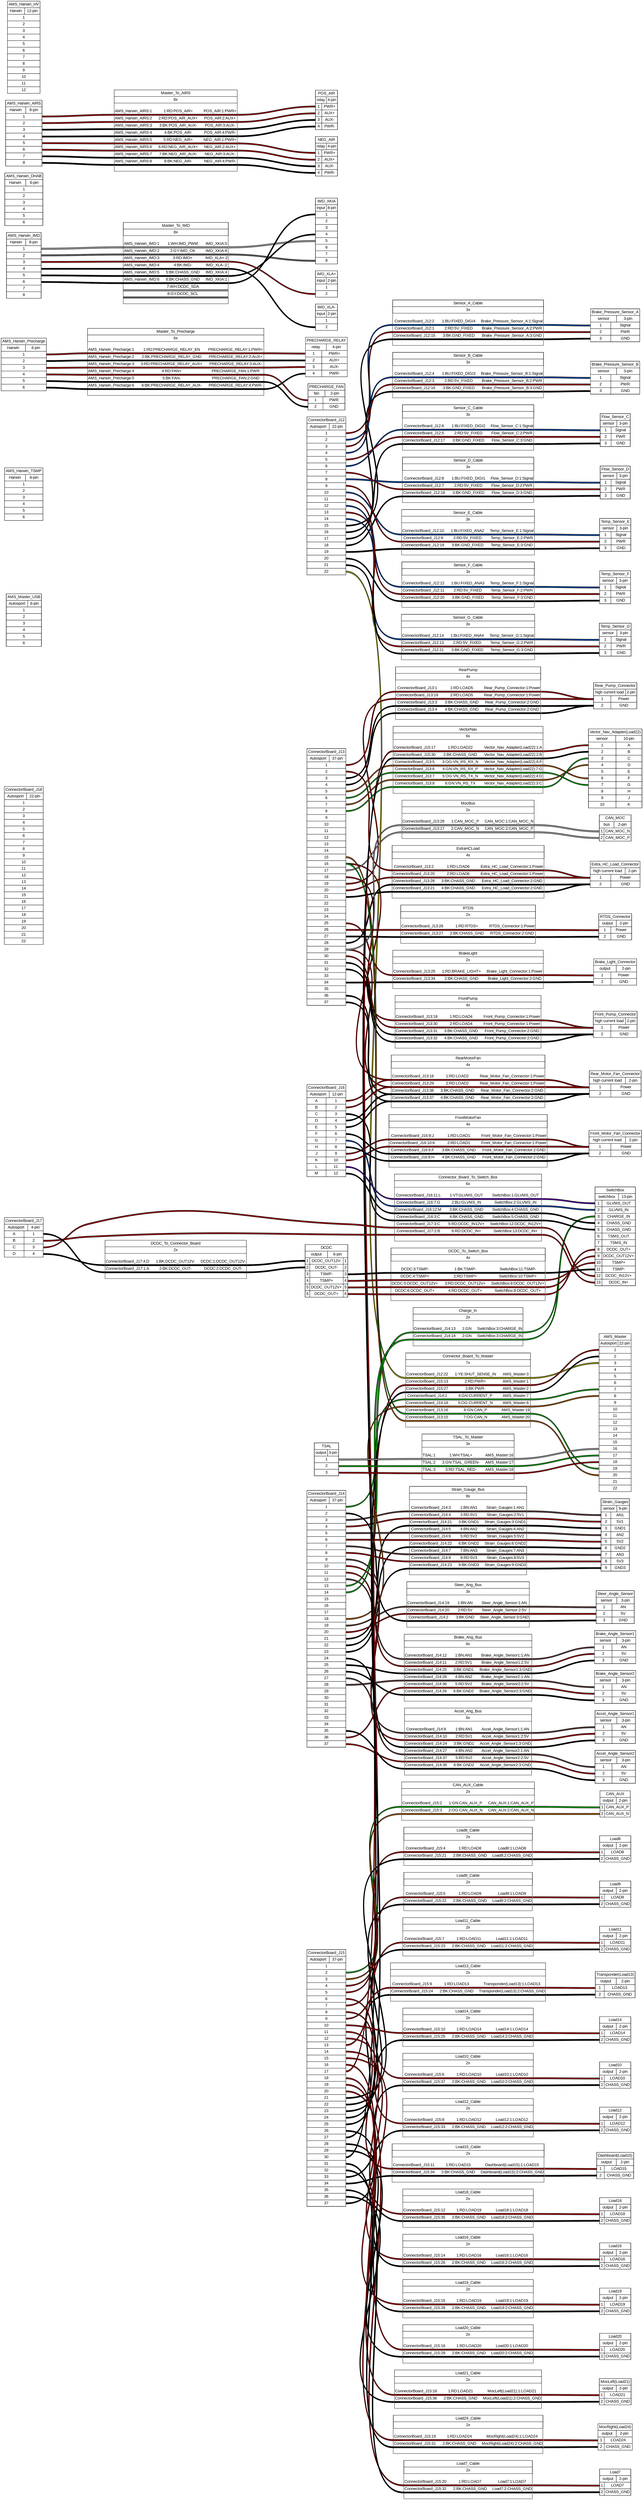 graph {
// Graph generated by WireViz 0.3.2
// https://github.com/formatc1702/WireViz
	graph [bgcolor="#FFFFFF" fontname=arial nodesep=0.33 rankdir=LR ranksep=2]
	node [fillcolor="#FFFFFF" fontname=arial height=0 margin=0 shape=none style=filled width=0]
	edge [fontname=arial style=bold]
	ConnectorBoard_J12 [label=<
<table border="0" cellspacing="0" cellpadding="0">
 <tr><td>
  <table border="0" cellspacing="0" cellpadding="3" cellborder="1"><tr>
   <td balign="left">ConnectorBoard_J12</td>
  </tr></table>
 </td></tr>
 <tr><td>
  <table border="0" cellspacing="0" cellpadding="3" cellborder="1"><tr>
   <td balign="left">Autosport</td>
   <td balign="left">22-pin</td>
  </tr></table>
 </td></tr>
 <tr><td>
  <table border="0" cellspacing="0" cellpadding="3" cellborder="1">
   <tr>
    <td port="p1r">1</td>
   </tr>
   <tr>
    <td port="p2r">2</td>
   </tr>
   <tr>
    <td port="p3r">3</td>
   </tr>
   <tr>
    <td port="p4r">4</td>
   </tr>
   <tr>
    <td port="p5r">5</td>
   </tr>
   <tr>
    <td port="p6r">6</td>
   </tr>
   <tr>
    <td port="p7r">7</td>
   </tr>
   <tr>
    <td port="p8r">8</td>
   </tr>
   <tr>
    <td port="p9r">9</td>
   </tr>
   <tr>
    <td port="p10r">10</td>
   </tr>
   <tr>
    <td port="p11r">11</td>
   </tr>
   <tr>
    <td port="p12r">12</td>
   </tr>
   <tr>
    <td port="p13r">13</td>
   </tr>
   <tr>
    <td port="p14r">14</td>
   </tr>
   <tr>
    <td port="p15r">15</td>
   </tr>
   <tr>
    <td port="p16r">16</td>
   </tr>
   <tr>
    <td port="p17r">17</td>
   </tr>
   <tr>
    <td port="p18r">18</td>
   </tr>
   <tr>
    <td port="p19r">19</td>
   </tr>
   <tr>
    <td port="p20r">20</td>
   </tr>
   <tr>
    <td port="p21r">21</td>
   </tr>
   <tr>
    <td port="p22r">22</td>
   </tr>
  </table>
 </td></tr>
</table>
> fillcolor="#FFFFFF" shape=box style=filled]
	ConnectorBoard_J13 [label=<
<table border="0" cellspacing="0" cellpadding="0">
 <tr><td>
  <table border="0" cellspacing="0" cellpadding="3" cellborder="1"><tr>
   <td balign="left">ConnectorBoard_J13</td>
  </tr></table>
 </td></tr>
 <tr><td>
  <table border="0" cellspacing="0" cellpadding="3" cellborder="1"><tr>
   <td balign="left">Autosport</td>
   <td balign="left">37-pin</td>
  </tr></table>
 </td></tr>
 <tr><td>
  <table border="0" cellspacing="0" cellpadding="3" cellborder="1">
   <tr>
    <td port="p1r">1</td>
   </tr>
   <tr>
    <td port="p2r">2</td>
   </tr>
   <tr>
    <td port="p3r">3</td>
   </tr>
   <tr>
    <td port="p4r">4</td>
   </tr>
   <tr>
    <td port="p5r">5</td>
   </tr>
   <tr>
    <td port="p6r">6</td>
   </tr>
   <tr>
    <td port="p7r">7</td>
   </tr>
   <tr>
    <td port="p8r">8</td>
   </tr>
   <tr>
    <td port="p9r">9</td>
   </tr>
   <tr>
    <td port="p10r">10</td>
   </tr>
   <tr>
    <td port="p11r">11</td>
   </tr>
   <tr>
    <td port="p12r">12</td>
   </tr>
   <tr>
    <td port="p13r">13</td>
   </tr>
   <tr>
    <td port="p14r">14</td>
   </tr>
   <tr>
    <td port="p15r">15</td>
   </tr>
   <tr>
    <td port="p16r">16</td>
   </tr>
   <tr>
    <td port="p17r">17</td>
   </tr>
   <tr>
    <td port="p18r">18</td>
   </tr>
   <tr>
    <td port="p19r">19</td>
   </tr>
   <tr>
    <td port="p20r">20</td>
   </tr>
   <tr>
    <td port="p21r">21</td>
   </tr>
   <tr>
    <td port="p22r">22</td>
   </tr>
   <tr>
    <td port="p23r">23</td>
   </tr>
   <tr>
    <td port="p24r">24</td>
   </tr>
   <tr>
    <td port="p25r">25</td>
   </tr>
   <tr>
    <td port="p26r">26</td>
   </tr>
   <tr>
    <td port="p27r">27</td>
   </tr>
   <tr>
    <td port="p28r">28</td>
   </tr>
   <tr>
    <td port="p29r">29</td>
   </tr>
   <tr>
    <td port="p30r">30</td>
   </tr>
   <tr>
    <td port="p31r">31</td>
   </tr>
   <tr>
    <td port="p32r">32</td>
   </tr>
   <tr>
    <td port="p33r">33</td>
   </tr>
   <tr>
    <td port="p34r">34</td>
   </tr>
   <tr>
    <td port="p35r">35</td>
   </tr>
   <tr>
    <td port="p36r">36</td>
   </tr>
   <tr>
    <td port="p37r">37</td>
   </tr>
  </table>
 </td></tr>
</table>
> fillcolor="#FFFFFF" shape=box style=filled]
	ConnectorBoard_J14 [label=<
<table border="0" cellspacing="0" cellpadding="0">
 <tr><td>
  <table border="0" cellspacing="0" cellpadding="3" cellborder="1"><tr>
   <td balign="left">ConnectorBoard_J14</td>
  </tr></table>
 </td></tr>
 <tr><td>
  <table border="0" cellspacing="0" cellpadding="3" cellborder="1"><tr>
   <td balign="left">Autosport</td>
   <td balign="left">37-pin</td>
  </tr></table>
 </td></tr>
 <tr><td>
  <table border="0" cellspacing="0" cellpadding="3" cellborder="1">
   <tr>
    <td port="p1r">1</td>
   </tr>
   <tr>
    <td port="p2r">2</td>
   </tr>
   <tr>
    <td port="p3r">3</td>
   </tr>
   <tr>
    <td port="p4r">4</td>
   </tr>
   <tr>
    <td port="p5r">5</td>
   </tr>
   <tr>
    <td port="p6r">6</td>
   </tr>
   <tr>
    <td port="p7r">7</td>
   </tr>
   <tr>
    <td port="p8r">8</td>
   </tr>
   <tr>
    <td port="p9r">9</td>
   </tr>
   <tr>
    <td port="p10r">10</td>
   </tr>
   <tr>
    <td port="p11r">11</td>
   </tr>
   <tr>
    <td port="p12r">12</td>
   </tr>
   <tr>
    <td port="p13r">13</td>
   </tr>
   <tr>
    <td port="p14r">14</td>
   </tr>
   <tr>
    <td port="p15r">15</td>
   </tr>
   <tr>
    <td port="p16r">16</td>
   </tr>
   <tr>
    <td port="p17r">17</td>
   </tr>
   <tr>
    <td port="p18r">18</td>
   </tr>
   <tr>
    <td port="p19r">19</td>
   </tr>
   <tr>
    <td port="p20r">20</td>
   </tr>
   <tr>
    <td port="p21r">21</td>
   </tr>
   <tr>
    <td port="p22r">22</td>
   </tr>
   <tr>
    <td port="p23r">23</td>
   </tr>
   <tr>
    <td port="p24r">24</td>
   </tr>
   <tr>
    <td port="p25r">25</td>
   </tr>
   <tr>
    <td port="p26r">26</td>
   </tr>
   <tr>
    <td port="p27r">27</td>
   </tr>
   <tr>
    <td port="p28r">28</td>
   </tr>
   <tr>
    <td port="p29r">29</td>
   </tr>
   <tr>
    <td port="p30r">30</td>
   </tr>
   <tr>
    <td port="p31r">31</td>
   </tr>
   <tr>
    <td port="p32r">32</td>
   </tr>
   <tr>
    <td port="p33r">33</td>
   </tr>
   <tr>
    <td port="p34r">34</td>
   </tr>
   <tr>
    <td port="p35r">35</td>
   </tr>
   <tr>
    <td port="p36r">36</td>
   </tr>
   <tr>
    <td port="p37r">37</td>
   </tr>
  </table>
 </td></tr>
</table>
> fillcolor="#FFFFFF" shape=box style=filled]
	ConnectorBoard_J15 [label=<
<table border="0" cellspacing="0" cellpadding="0">
 <tr><td>
  <table border="0" cellspacing="0" cellpadding="3" cellborder="1"><tr>
   <td balign="left">ConnectorBoard_J15</td>
  </tr></table>
 </td></tr>
 <tr><td>
  <table border="0" cellspacing="0" cellpadding="3" cellborder="1"><tr>
   <td balign="left">Autosport</td>
   <td balign="left">37-pin</td>
  </tr></table>
 </td></tr>
 <tr><td>
  <table border="0" cellspacing="0" cellpadding="3" cellborder="1">
   <tr>
    <td port="p1r">1</td>
   </tr>
   <tr>
    <td port="p2r">2</td>
   </tr>
   <tr>
    <td port="p3r">3</td>
   </tr>
   <tr>
    <td port="p4r">4</td>
   </tr>
   <tr>
    <td port="p5r">5</td>
   </tr>
   <tr>
    <td port="p6r">6</td>
   </tr>
   <tr>
    <td port="p7r">7</td>
   </tr>
   <tr>
    <td port="p8r">8</td>
   </tr>
   <tr>
    <td port="p9r">9</td>
   </tr>
   <tr>
    <td port="p10r">10</td>
   </tr>
   <tr>
    <td port="p11r">11</td>
   </tr>
   <tr>
    <td port="p12r">12</td>
   </tr>
   <tr>
    <td port="p13r">13</td>
   </tr>
   <tr>
    <td port="p14r">14</td>
   </tr>
   <tr>
    <td port="p15r">15</td>
   </tr>
   <tr>
    <td port="p16r">16</td>
   </tr>
   <tr>
    <td port="p17r">17</td>
   </tr>
   <tr>
    <td port="p18r">18</td>
   </tr>
   <tr>
    <td port="p19r">19</td>
   </tr>
   <tr>
    <td port="p20r">20</td>
   </tr>
   <tr>
    <td port="p21r">21</td>
   </tr>
   <tr>
    <td port="p22r">22</td>
   </tr>
   <tr>
    <td port="p23r">23</td>
   </tr>
   <tr>
    <td port="p24r">24</td>
   </tr>
   <tr>
    <td port="p25r">25</td>
   </tr>
   <tr>
    <td port="p26r">26</td>
   </tr>
   <tr>
    <td port="p27r">27</td>
   </tr>
   <tr>
    <td port="p28r">28</td>
   </tr>
   <tr>
    <td port="p29r">29</td>
   </tr>
   <tr>
    <td port="p30r">30</td>
   </tr>
   <tr>
    <td port="p31r">31</td>
   </tr>
   <tr>
    <td port="p32r">32</td>
   </tr>
   <tr>
    <td port="p33r">33</td>
   </tr>
   <tr>
    <td port="p34r">34</td>
   </tr>
   <tr>
    <td port="p35r">35</td>
   </tr>
   <tr>
    <td port="p36r">36</td>
   </tr>
   <tr>
    <td port="p37r">37</td>
   </tr>
  </table>
 </td></tr>
</table>
> fillcolor="#FFFFFF" shape=box style=filled]
	ConnectorBoard_J16 [label=<
<table border="0" cellspacing="0" cellpadding="0">
 <tr><td>
  <table border="0" cellspacing="0" cellpadding="3" cellborder="1"><tr>
   <td balign="left">ConnectorBoard_J16</td>
  </tr></table>
 </td></tr>
 <tr><td>
  <table border="0" cellspacing="0" cellpadding="3" cellborder="1"><tr>
   <td balign="left">Autosport</td>
   <td balign="left">12-pin</td>
  </tr></table>
 </td></tr>
 <tr><td>
  <table border="0" cellspacing="0" cellpadding="3" cellborder="1">
   <tr>
    <td>A</td>
    <td port="p1r">1</td>
   </tr>
   <tr>
    <td>B</td>
    <td port="p2r">2</td>
   </tr>
   <tr>
    <td>C</td>
    <td port="p3r">3</td>
   </tr>
   <tr>
    <td>D</td>
    <td port="p4r">4</td>
   </tr>
   <tr>
    <td>E</td>
    <td port="p5r">5</td>
   </tr>
   <tr>
    <td>F</td>
    <td port="p6r">6</td>
   </tr>
   <tr>
    <td>G</td>
    <td port="p7r">7</td>
   </tr>
   <tr>
    <td>H</td>
    <td port="p8r">8</td>
   </tr>
   <tr>
    <td>J</td>
    <td port="p9r">9</td>
   </tr>
   <tr>
    <td>K</td>
    <td port="p10r">10</td>
   </tr>
   <tr>
    <td>L</td>
    <td port="p11r">11</td>
   </tr>
   <tr>
    <td>M</td>
    <td port="p12r">12</td>
   </tr>
  </table>
 </td></tr>
</table>
> fillcolor="#FFFFFF" shape=box style=filled]
	ConnectorBoard_J17 [label=<
<table border="0" cellspacing="0" cellpadding="0">
 <tr><td>
  <table border="0" cellspacing="0" cellpadding="3" cellborder="1"><tr>
   <td balign="left">ConnectorBoard_J17</td>
  </tr></table>
 </td></tr>
 <tr><td>
  <table border="0" cellspacing="0" cellpadding="3" cellborder="1"><tr>
   <td balign="left">Autosport</td>
   <td balign="left">4-pin</td>
  </tr></table>
 </td></tr>
 <tr><td>
  <table border="0" cellspacing="0" cellpadding="3" cellborder="1">
   <tr>
    <td>A</td>
    <td port="p1r">1</td>
   </tr>
   <tr>
    <td>B</td>
    <td port="p2r">2</td>
   </tr>
   <tr>
    <td>C</td>
    <td port="p3r">3</td>
   </tr>
   <tr>
    <td>D</td>
    <td port="p4r">4</td>
   </tr>
  </table>
 </td></tr>
</table>
> fillcolor="#FFFFFF" shape=box style=filled]
	ConnectorBoard_J18 [label=<
<table border="0" cellspacing="0" cellpadding="0">
 <tr><td>
  <table border="0" cellspacing="0" cellpadding="3" cellborder="1"><tr>
   <td balign="left">ConnectorBoard_J18</td>
  </tr></table>
 </td></tr>
 <tr><td>
  <table border="0" cellspacing="0" cellpadding="3" cellborder="1"><tr>
   <td balign="left">Autosport</td>
   <td balign="left">22-pin</td>
  </tr></table>
 </td></tr>
 <tr><td>
  <table border="0" cellspacing="0" cellpadding="3" cellborder="1">
   <tr>
    <td port="p1l">1</td>
   </tr>
   <tr>
    <td port="p2l">2</td>
   </tr>
   <tr>
    <td port="p3l">3</td>
   </tr>
   <tr>
    <td port="p4l">4</td>
   </tr>
   <tr>
    <td port="p5l">5</td>
   </tr>
   <tr>
    <td port="p6l">6</td>
   </tr>
   <tr>
    <td port="p7l">7</td>
   </tr>
   <tr>
    <td port="p8l">8</td>
   </tr>
   <tr>
    <td port="p9l">9</td>
   </tr>
   <tr>
    <td port="p10l">10</td>
   </tr>
   <tr>
    <td port="p11l">11</td>
   </tr>
   <tr>
    <td port="p12l">12</td>
   </tr>
   <tr>
    <td port="p13l">13</td>
   </tr>
   <tr>
    <td port="p14l">14</td>
   </tr>
   <tr>
    <td port="p15l">15</td>
   </tr>
   <tr>
    <td port="p16l">16</td>
   </tr>
   <tr>
    <td port="p17l">17</td>
   </tr>
   <tr>
    <td port="p18l">18</td>
   </tr>
   <tr>
    <td port="p19l">19</td>
   </tr>
   <tr>
    <td port="p20l">20</td>
   </tr>
   <tr>
    <td port="p21l">21</td>
   </tr>
   <tr>
    <td port="p22l">22</td>
   </tr>
  </table>
 </td></tr>
</table>
> fillcolor="#FFFFFF" shape=box style=filled]
	Brake_Pressure_Sensor_A [label=<
<table border="0" cellspacing="0" cellpadding="0">
 <tr><td>
  <table border="0" cellspacing="0" cellpadding="3" cellborder="1"><tr>
   <td balign="left">Brake_Pressure_Sensor_A</td>
  </tr></table>
 </td></tr>
 <tr><td>
  <table border="0" cellspacing="0" cellpadding="3" cellborder="1"><tr>
   <td balign="left">sensor</td>
   <td balign="left">3-pin</td>
  </tr></table>
 </td></tr>
 <tr><td>
  <table border="0" cellspacing="0" cellpadding="3" cellborder="1">
   <tr>
    <td port="p1l">1</td>
    <td>Signal</td>
   </tr>
   <tr>
    <td port="p2l">2</td>
    <td>PWR</td>
   </tr>
   <tr>
    <td port="p3l">3</td>
    <td>GND</td>
   </tr>
  </table>
 </td></tr>
</table>
> fillcolor="#FFFFFF" shape=box style=filled]
	Brake_Pressure_Sensor_B [label=<
<table border="0" cellspacing="0" cellpadding="0">
 <tr><td>
  <table border="0" cellspacing="0" cellpadding="3" cellborder="1"><tr>
   <td balign="left">Brake_Pressure_Sensor_B</td>
  </tr></table>
 </td></tr>
 <tr><td>
  <table border="0" cellspacing="0" cellpadding="3" cellborder="1"><tr>
   <td balign="left">sensor</td>
   <td balign="left">3-pin</td>
  </tr></table>
 </td></tr>
 <tr><td>
  <table border="0" cellspacing="0" cellpadding="3" cellborder="1">
   <tr>
    <td port="p1l">1</td>
    <td>Signal</td>
   </tr>
   <tr>
    <td port="p2l">2</td>
    <td>PWR</td>
   </tr>
   <tr>
    <td port="p3l">3</td>
    <td>GND</td>
   </tr>
  </table>
 </td></tr>
</table>
> fillcolor="#FFFFFF" shape=box style=filled]
	Flow_Sensor_C [label=<
<table border="0" cellspacing="0" cellpadding="0">
 <tr><td>
  <table border="0" cellspacing="0" cellpadding="3" cellborder="1"><tr>
   <td balign="left">Flow_Sensor_C</td>
  </tr></table>
 </td></tr>
 <tr><td>
  <table border="0" cellspacing="0" cellpadding="3" cellborder="1"><tr>
   <td balign="left">sensor</td>
   <td balign="left">3-pin</td>
  </tr></table>
 </td></tr>
 <tr><td>
  <table border="0" cellspacing="0" cellpadding="3" cellborder="1">
   <tr>
    <td port="p1l">1</td>
    <td>Signal</td>
   </tr>
   <tr>
    <td port="p2l">2</td>
    <td>PWR</td>
   </tr>
   <tr>
    <td port="p3l">3</td>
    <td>GND</td>
   </tr>
  </table>
 </td></tr>
</table>
> fillcolor="#FFFFFF" shape=box style=filled]
	Flow_Sensor_D [label=<
<table border="0" cellspacing="0" cellpadding="0">
 <tr><td>
  <table border="0" cellspacing="0" cellpadding="3" cellborder="1"><tr>
   <td balign="left">Flow_Sensor_D</td>
  </tr></table>
 </td></tr>
 <tr><td>
  <table border="0" cellspacing="0" cellpadding="3" cellborder="1"><tr>
   <td balign="left">sensor</td>
   <td balign="left">3-pin</td>
  </tr></table>
 </td></tr>
 <tr><td>
  <table border="0" cellspacing="0" cellpadding="3" cellborder="1">
   <tr>
    <td port="p1l">1</td>
    <td>Signal</td>
   </tr>
   <tr>
    <td port="p2l">2</td>
    <td>PWR</td>
   </tr>
   <tr>
    <td port="p3l">3</td>
    <td>GND</td>
   </tr>
  </table>
 </td></tr>
</table>
> fillcolor="#FFFFFF" shape=box style=filled]
	Temp_Sensor_E [label=<
<table border="0" cellspacing="0" cellpadding="0">
 <tr><td>
  <table border="0" cellspacing="0" cellpadding="3" cellborder="1"><tr>
   <td balign="left">Temp_Sensor_E</td>
  </tr></table>
 </td></tr>
 <tr><td>
  <table border="0" cellspacing="0" cellpadding="3" cellborder="1"><tr>
   <td balign="left">sensor</td>
   <td balign="left">3-pin</td>
  </tr></table>
 </td></tr>
 <tr><td>
  <table border="0" cellspacing="0" cellpadding="3" cellborder="1">
   <tr>
    <td port="p1l">1</td>
    <td>Signal</td>
   </tr>
   <tr>
    <td port="p2l">2</td>
    <td>PWR</td>
   </tr>
   <tr>
    <td port="p3l">3</td>
    <td>GND</td>
   </tr>
  </table>
 </td></tr>
</table>
> fillcolor="#FFFFFF" shape=box style=filled]
	Temp_Sensor_F [label=<
<table border="0" cellspacing="0" cellpadding="0">
 <tr><td>
  <table border="0" cellspacing="0" cellpadding="3" cellborder="1"><tr>
   <td balign="left">Temp_Sensor_F</td>
  </tr></table>
 </td></tr>
 <tr><td>
  <table border="0" cellspacing="0" cellpadding="3" cellborder="1"><tr>
   <td balign="left">sensor</td>
   <td balign="left">3-pin</td>
  </tr></table>
 </td></tr>
 <tr><td>
  <table border="0" cellspacing="0" cellpadding="3" cellborder="1">
   <tr>
    <td port="p1l">1</td>
    <td>Signal</td>
   </tr>
   <tr>
    <td port="p2l">2</td>
    <td>PWR</td>
   </tr>
   <tr>
    <td port="p3l">3</td>
    <td>GND</td>
   </tr>
  </table>
 </td></tr>
</table>
> fillcolor="#FFFFFF" shape=box style=filled]
	Temp_Sensor_G [label=<
<table border="0" cellspacing="0" cellpadding="0">
 <tr><td>
  <table border="0" cellspacing="0" cellpadding="3" cellborder="1"><tr>
   <td balign="left">Temp_Sensor_G</td>
  </tr></table>
 </td></tr>
 <tr><td>
  <table border="0" cellspacing="0" cellpadding="3" cellborder="1"><tr>
   <td balign="left">sensor</td>
   <td balign="left">3-pin</td>
  </tr></table>
 </td></tr>
 <tr><td>
  <table border="0" cellspacing="0" cellpadding="3" cellborder="1">
   <tr>
    <td port="p1l">1</td>
    <td>Signal</td>
   </tr>
   <tr>
    <td port="p2l">2</td>
    <td>PWR</td>
   </tr>
   <tr>
    <td port="p3l">3</td>
    <td>GND</td>
   </tr>
  </table>
 </td></tr>
</table>
> fillcolor="#FFFFFF" shape=box style=filled]
	Brake_Light_Connector [label=<
<table border="0" cellspacing="0" cellpadding="0">
 <tr><td>
  <table border="0" cellspacing="0" cellpadding="3" cellborder="1"><tr>
   <td balign="left">Brake_Light_Connector</td>
  </tr></table>
 </td></tr>
 <tr><td>
  <table border="0" cellspacing="0" cellpadding="3" cellborder="1"><tr>
   <td balign="left">output</td>
   <td balign="left">2-pin</td>
  </tr></table>
 </td></tr>
 <tr><td>
  <table border="0" cellspacing="0" cellpadding="3" cellborder="1">
   <tr>
    <td port="p1l">1</td>
    <td>Power</td>
   </tr>
   <tr>
    <td port="p2l">2</td>
    <td>GND</td>
   </tr>
  </table>
 </td></tr>
</table>
> fillcolor="#FFFFFF" shape=box style=filled]
	RTDS_Connector [label=<
<table border="0" cellspacing="0" cellpadding="0">
 <tr><td>
  <table border="0" cellspacing="0" cellpadding="3" cellborder="1"><tr>
   <td balign="left">RTDS_Connector</td>
  </tr></table>
 </td></tr>
 <tr><td>
  <table border="0" cellspacing="0" cellpadding="3" cellborder="1"><tr>
   <td balign="left">output</td>
   <td balign="left">2-pin</td>
  </tr></table>
 </td></tr>
 <tr><td>
  <table border="0" cellspacing="0" cellpadding="3" cellborder="1">
   <tr>
    <td port="p1l">1</td>
    <td>Power</td>
   </tr>
   <tr>
    <td port="p2l">2</td>
    <td>GND</td>
   </tr>
  </table>
 </td></tr>
</table>
> fillcolor="#FFFFFF" shape=box style=filled]
	Front_Motor_Fan_Connector [label=<
<table border="0" cellspacing="0" cellpadding="0">
 <tr><td>
  <table border="0" cellspacing="0" cellpadding="3" cellborder="1"><tr>
   <td balign="left">Front_Motor_Fan_Connector</td>
  </tr></table>
 </td></tr>
 <tr><td>
  <table border="0" cellspacing="0" cellpadding="3" cellborder="1"><tr>
   <td balign="left">high current load</td>
   <td balign="left">2-pin</td>
  </tr></table>
 </td></tr>
 <tr><td>
  <table border="0" cellspacing="0" cellpadding="3" cellborder="1">
   <tr>
    <td port="p1l">1</td>
    <td>Power</td>
   </tr>
   <tr>
    <td port="p2l">2</td>
    <td>GND</td>
   </tr>
  </table>
 </td></tr>
</table>
> fillcolor="#FFFFFF" shape=box style=filled]
	Rear_Motor_Fan_Connector [label=<
<table border="0" cellspacing="0" cellpadding="0">
 <tr><td>
  <table border="0" cellspacing="0" cellpadding="3" cellborder="1"><tr>
   <td balign="left">Rear_Motor_Fan_Connector</td>
  </tr></table>
 </td></tr>
 <tr><td>
  <table border="0" cellspacing="0" cellpadding="3" cellborder="1"><tr>
   <td balign="left">high current load</td>
   <td balign="left">2-pin</td>
  </tr></table>
 </td></tr>
 <tr><td>
  <table border="0" cellspacing="0" cellpadding="3" cellborder="1">
   <tr>
    <td port="p1l">1</td>
    <td>Power</td>
   </tr>
   <tr>
    <td port="p2l">2</td>
    <td>GND</td>
   </tr>
  </table>
 </td></tr>
</table>
> fillcolor="#FFFFFF" shape=box style=filled]
	Front_Pump_Connector [label=<
<table border="0" cellspacing="0" cellpadding="0">
 <tr><td>
  <table border="0" cellspacing="0" cellpadding="3" cellborder="1"><tr>
   <td balign="left">Front_Pump_Connector</td>
  </tr></table>
 </td></tr>
 <tr><td>
  <table border="0" cellspacing="0" cellpadding="3" cellborder="1"><tr>
   <td balign="left">high current load</td>
   <td balign="left">2-pin</td>
  </tr></table>
 </td></tr>
 <tr><td>
  <table border="0" cellspacing="0" cellpadding="3" cellborder="1">
   <tr>
    <td port="p1l">1</td>
    <td>Power</td>
   </tr>
   <tr>
    <td port="p2l">2</td>
    <td>GND</td>
   </tr>
  </table>
 </td></tr>
</table>
> fillcolor="#FFFFFF" shape=box style=filled]
	Rear_Pump_Connector [label=<
<table border="0" cellspacing="0" cellpadding="0">
 <tr><td>
  <table border="0" cellspacing="0" cellpadding="3" cellborder="1"><tr>
   <td balign="left">Rear_Pump_Connector</td>
  </tr></table>
 </td></tr>
 <tr><td>
  <table border="0" cellspacing="0" cellpadding="3" cellborder="1"><tr>
   <td balign="left">high current load</td>
   <td balign="left">2-pin</td>
  </tr></table>
 </td></tr>
 <tr><td>
  <table border="0" cellspacing="0" cellpadding="3" cellborder="1">
   <tr>
    <td port="p1l">1</td>
    <td>Power</td>
   </tr>
   <tr>
    <td port="p2l">2</td>
    <td>GND</td>
   </tr>
  </table>
 </td></tr>
</table>
> fillcolor="#FFFFFF" shape=box style=filled]
	Extra_HC_Load_Connector [label=<
<table border="0" cellspacing="0" cellpadding="0">
 <tr><td>
  <table border="0" cellspacing="0" cellpadding="3" cellborder="1"><tr>
   <td balign="left">Extra_HC_Load_Connector</td>
  </tr></table>
 </td></tr>
 <tr><td>
  <table border="0" cellspacing="0" cellpadding="3" cellborder="1"><tr>
   <td balign="left">high current load</td>
   <td balign="left">2-pin</td>
  </tr></table>
 </td></tr>
 <tr><td>
  <table border="0" cellspacing="0" cellpadding="3" cellborder="1">
   <tr>
    <td port="p1l">1</td>
    <td>Power</td>
   </tr>
   <tr>
    <td port="p2l">2</td>
    <td>GND</td>
   </tr>
  </table>
 </td></tr>
</table>
> fillcolor="#FFFFFF" shape=box style=filled]
	"Vector_Nav_Adapter(Load22)" [label=<
<table border="0" cellspacing="0" cellpadding="0">
 <tr><td>
  <table border="0" cellspacing="0" cellpadding="3" cellborder="1"><tr>
   <td balign="left">Vector_Nav_Adapter(Load22)</td>
  </tr></table>
 </td></tr>
 <tr><td>
  <table border="0" cellspacing="0" cellpadding="3" cellborder="1"><tr>
   <td balign="left">sensor</td>
   <td balign="left">10-pin</td>
  </tr></table>
 </td></tr>
 <tr><td>
  <table border="0" cellspacing="0" cellpadding="3" cellborder="1">
   <tr>
    <td port="p1l">1</td>
    <td>A</td>
   </tr>
   <tr>
    <td port="p2l">2</td>
    <td>B</td>
   </tr>
   <tr>
    <td port="p3l">3</td>
    <td>C</td>
   </tr>
   <tr>
    <td port="p4l">4</td>
    <td>D</td>
   </tr>
   <tr>
    <td port="p5l">5</td>
    <td>E</td>
   </tr>
   <tr>
    <td port="p6l">6</td>
    <td>F</td>
   </tr>
   <tr>
    <td port="p7l">7</td>
    <td>G</td>
   </tr>
   <tr>
    <td port="p8l">8</td>
    <td>H</td>
   </tr>
   <tr>
    <td port="p9l">9</td>
    <td>J</td>
   </tr>
   <tr>
    <td port="p10l">10</td>
    <td>K</td>
   </tr>
  </table>
 </td></tr>
</table>
> fillcolor="#FFFFFF" shape=box style=filled]
	CAN_MOC [label=<
<table border="0" cellspacing="0" cellpadding="0">
 <tr><td>
  <table border="0" cellspacing="0" cellpadding="3" cellborder="1"><tr>
   <td balign="left">CAN_MOC</td>
  </tr></table>
 </td></tr>
 <tr><td>
  <table border="0" cellspacing="0" cellpadding="3" cellborder="1"><tr>
   <td balign="left">bus</td>
   <td balign="left">2-pin</td>
  </tr></table>
 </td></tr>
 <tr><td>
  <table border="0" cellspacing="0" cellpadding="3" cellborder="1">
   <tr>
    <td port="p1l">1</td>
    <td>CAN_MOC_N</td>
   </tr>
   <tr>
    <td port="p2l">2</td>
    <td>CAN_MOC_P</td>
   </tr>
  </table>
 </td></tr>
</table>
> fillcolor="#FFFFFF" shape=box style=filled]
	Strain_Gauges [label=<
<table border="0" cellspacing="0" cellpadding="0">
 <tr><td>
  <table border="0" cellspacing="0" cellpadding="3" cellborder="1"><tr>
   <td balign="left">Strain_Gauges</td>
  </tr></table>
 </td></tr>
 <tr><td>
  <table border="0" cellspacing="0" cellpadding="3" cellborder="1"><tr>
   <td balign="left">sensor</td>
   <td balign="left">9-pin</td>
  </tr></table>
 </td></tr>
 <tr><td>
  <table border="0" cellspacing="0" cellpadding="3" cellborder="1">
   <tr>
    <td port="p1l">1</td>
    <td>AN1</td>
   </tr>
   <tr>
    <td port="p2l">2</td>
    <td>5V1</td>
   </tr>
   <tr>
    <td port="p3l">3</td>
    <td>GND1</td>
   </tr>
   <tr>
    <td port="p4l">4</td>
    <td>AN2</td>
   </tr>
   <tr>
    <td port="p5l">5</td>
    <td>5V2</td>
   </tr>
   <tr>
    <td port="p6l">6</td>
    <td>GND2</td>
   </tr>
   <tr>
    <td port="p7l">7</td>
    <td>AN3</td>
   </tr>
   <tr>
    <td port="p8l">8</td>
    <td>5V3</td>
   </tr>
   <tr>
    <td port="p9l">9</td>
    <td>GND3</td>
   </tr>
  </table>
 </td></tr>
</table>
> fillcolor="#FFFFFF" shape=box style=filled]
	Steer_Angle_Sensor [label=<
<table border="0" cellspacing="0" cellpadding="0">
 <tr><td>
  <table border="0" cellspacing="0" cellpadding="3" cellborder="1"><tr>
   <td balign="left">Steer_Angle_Sensor</td>
  </tr></table>
 </td></tr>
 <tr><td>
  <table border="0" cellspacing="0" cellpadding="3" cellborder="1"><tr>
   <td balign="left">sensor</td>
   <td balign="left">3-pin</td>
  </tr></table>
 </td></tr>
 <tr><td>
  <table border="0" cellspacing="0" cellpadding="3" cellborder="1">
   <tr>
    <td port="p1l">1</td>
    <td>AN</td>
   </tr>
   <tr>
    <td port="p2l">2</td>
    <td>5V</td>
   </tr>
   <tr>
    <td port="p3l">3</td>
    <td>GND</td>
   </tr>
  </table>
 </td></tr>
</table>
> fillcolor="#FFFFFF" shape=box style=filled]
	Brake_Angle_Sensor1 [label=<
<table border="0" cellspacing="0" cellpadding="0">
 <tr><td>
  <table border="0" cellspacing="0" cellpadding="3" cellborder="1"><tr>
   <td balign="left">Brake_Angle_Sensor1</td>
  </tr></table>
 </td></tr>
 <tr><td>
  <table border="0" cellspacing="0" cellpadding="3" cellborder="1"><tr>
   <td balign="left">sensor</td>
   <td balign="left">3-pin</td>
  </tr></table>
 </td></tr>
 <tr><td>
  <table border="0" cellspacing="0" cellpadding="3" cellborder="1">
   <tr>
    <td port="p1l">1</td>
    <td>AN</td>
   </tr>
   <tr>
    <td port="p2l">2</td>
    <td>5V</td>
   </tr>
   <tr>
    <td port="p3l">3</td>
    <td>GND</td>
   </tr>
  </table>
 </td></tr>
</table>
> fillcolor="#FFFFFF" shape=box style=filled]
	Brake_Angle_Sensor2 [label=<
<table border="0" cellspacing="0" cellpadding="0">
 <tr><td>
  <table border="0" cellspacing="0" cellpadding="3" cellborder="1"><tr>
   <td balign="left">Brake_Angle_Sensor2</td>
  </tr></table>
 </td></tr>
 <tr><td>
  <table border="0" cellspacing="0" cellpadding="3" cellborder="1"><tr>
   <td balign="left">sensor</td>
   <td balign="left">3-pin</td>
  </tr></table>
 </td></tr>
 <tr><td>
  <table border="0" cellspacing="0" cellpadding="3" cellborder="1">
   <tr>
    <td port="p1l">1</td>
    <td>AN</td>
   </tr>
   <tr>
    <td port="p2l">2</td>
    <td>5V</td>
   </tr>
   <tr>
    <td port="p3l">3</td>
    <td>GND</td>
   </tr>
  </table>
 </td></tr>
</table>
> fillcolor="#FFFFFF" shape=box style=filled]
	Accel_Angle_Sensor1 [label=<
<table border="0" cellspacing="0" cellpadding="0">
 <tr><td>
  <table border="0" cellspacing="0" cellpadding="3" cellborder="1"><tr>
   <td balign="left">Accel_Angle_Sensor1</td>
  </tr></table>
 </td></tr>
 <tr><td>
  <table border="0" cellspacing="0" cellpadding="3" cellborder="1"><tr>
   <td balign="left">sensor</td>
   <td balign="left">3-pin</td>
  </tr></table>
 </td></tr>
 <tr><td>
  <table border="0" cellspacing="0" cellpadding="3" cellborder="1">
   <tr>
    <td port="p1l">1</td>
    <td>AN</td>
   </tr>
   <tr>
    <td port="p2l">2</td>
    <td>5V</td>
   </tr>
   <tr>
    <td port="p3l">3</td>
    <td>GND</td>
   </tr>
  </table>
 </td></tr>
</table>
> fillcolor="#FFFFFF" shape=box style=filled]
	Accel_Angle_Sensor2 [label=<
<table border="0" cellspacing="0" cellpadding="0">
 <tr><td>
  <table border="0" cellspacing="0" cellpadding="3" cellborder="1"><tr>
   <td balign="left">Accel_Angle_Sensor2</td>
  </tr></table>
 </td></tr>
 <tr><td>
  <table border="0" cellspacing="0" cellpadding="3" cellborder="1"><tr>
   <td balign="left">sensor</td>
   <td balign="left">3-pin</td>
  </tr></table>
 </td></tr>
 <tr><td>
  <table border="0" cellspacing="0" cellpadding="3" cellborder="1">
   <tr>
    <td port="p1l">1</td>
    <td>AN</td>
   </tr>
   <tr>
    <td port="p2l">2</td>
    <td>5V</td>
   </tr>
   <tr>
    <td port="p3l">3</td>
    <td>GND</td>
   </tr>
  </table>
 </td></tr>
</table>
> fillcolor="#FFFFFF" shape=box style=filled]
	CAN_AUX [label=<
<table border="0" cellspacing="0" cellpadding="0">
 <tr><td>
  <table border="0" cellspacing="0" cellpadding="3" cellborder="1"><tr>
   <td balign="left">CAN_AUX</td>
  </tr></table>
 </td></tr>
 <tr><td>
  <table border="0" cellspacing="0" cellpadding="3" cellborder="1"><tr>
   <td balign="left">output</td>
   <td balign="left">2-pin</td>
  </tr></table>
 </td></tr>
 <tr><td>
  <table border="0" cellspacing="0" cellpadding="3" cellborder="1">
   <tr>
    <td port="p1l">1</td>
    <td>CAN_AUX_P</td>
   </tr>
   <tr>
    <td port="p2l">2</td>
    <td>CAN_AUX_N</td>
   </tr>
  </table>
 </td></tr>
</table>
> fillcolor="#FFFFFF" shape=box style=filled]
	Load7 [label=<
<table border="0" cellspacing="0" cellpadding="0">
 <tr><td>
  <table border="0" cellspacing="0" cellpadding="3" cellborder="1"><tr>
   <td balign="left">Load7</td>
  </tr></table>
 </td></tr>
 <tr><td>
  <table border="0" cellspacing="0" cellpadding="3" cellborder="1"><tr>
   <td balign="left">output</td>
   <td balign="left">2-pin</td>
  </tr></table>
 </td></tr>
 <tr><td>
  <table border="0" cellspacing="0" cellpadding="3" cellborder="1">
   <tr>
    <td port="p1l">1</td>
    <td>LOAD7</td>
   </tr>
   <tr>
    <td port="p2l">2</td>
    <td>CHASS_GND</td>
   </tr>
  </table>
 </td></tr>
</table>
> fillcolor="#FFFFFF" shape=box style=filled]
	Load8 [label=<
<table border="0" cellspacing="0" cellpadding="0">
 <tr><td>
  <table border="0" cellspacing="0" cellpadding="3" cellborder="1"><tr>
   <td balign="left">Load8</td>
  </tr></table>
 </td></tr>
 <tr><td>
  <table border="0" cellspacing="0" cellpadding="3" cellborder="1"><tr>
   <td balign="left">output</td>
   <td balign="left">2-pin</td>
  </tr></table>
 </td></tr>
 <tr><td>
  <table border="0" cellspacing="0" cellpadding="3" cellborder="1">
   <tr>
    <td port="p1l">1</td>
    <td>LOAD8</td>
   </tr>
   <tr>
    <td port="p2l">2</td>
    <td>CHASS_GND</td>
   </tr>
  </table>
 </td></tr>
</table>
> fillcolor="#FFFFFF" shape=box style=filled]
	Load9 [label=<
<table border="0" cellspacing="0" cellpadding="0">
 <tr><td>
  <table border="0" cellspacing="0" cellpadding="3" cellborder="1"><tr>
   <td balign="left">Load9</td>
  </tr></table>
 </td></tr>
 <tr><td>
  <table border="0" cellspacing="0" cellpadding="3" cellborder="1"><tr>
   <td balign="left">output</td>
   <td balign="left">2-pin</td>
  </tr></table>
 </td></tr>
 <tr><td>
  <table border="0" cellspacing="0" cellpadding="3" cellborder="1">
   <tr>
    <td port="p1l">1</td>
    <td>LOAD9</td>
   </tr>
   <tr>
    <td port="p2l">2</td>
    <td>CHASS_GND</td>
   </tr>
  </table>
 </td></tr>
</table>
> fillcolor="#FFFFFF" shape=box style=filled]
	Load10 [label=<
<table border="0" cellspacing="0" cellpadding="0">
 <tr><td>
  <table border="0" cellspacing="0" cellpadding="3" cellborder="1"><tr>
   <td balign="left">Load10</td>
  </tr></table>
 </td></tr>
 <tr><td>
  <table border="0" cellspacing="0" cellpadding="3" cellborder="1"><tr>
   <td balign="left">output</td>
   <td balign="left">2-pin</td>
  </tr></table>
 </td></tr>
 <tr><td>
  <table border="0" cellspacing="0" cellpadding="3" cellborder="1">
   <tr>
    <td port="p1l">1</td>
    <td>LOAD10</td>
   </tr>
   <tr>
    <td port="p2l">2</td>
    <td>CHASS_GND</td>
   </tr>
  </table>
 </td></tr>
</table>
> fillcolor="#FFFFFF" shape=box style=filled]
	Load11 [label=<
<table border="0" cellspacing="0" cellpadding="0">
 <tr><td>
  <table border="0" cellspacing="0" cellpadding="3" cellborder="1"><tr>
   <td balign="left">Load11</td>
  </tr></table>
 </td></tr>
 <tr><td>
  <table border="0" cellspacing="0" cellpadding="3" cellborder="1"><tr>
   <td balign="left">output</td>
   <td balign="left">2-pin</td>
  </tr></table>
 </td></tr>
 <tr><td>
  <table border="0" cellspacing="0" cellpadding="3" cellborder="1">
   <tr>
    <td port="p1l">1</td>
    <td>LOAD11</td>
   </tr>
   <tr>
    <td port="p2l">2</td>
    <td>CHASS_GND</td>
   </tr>
  </table>
 </td></tr>
</table>
> fillcolor="#FFFFFF" shape=box style=filled]
	Load12 [label=<
<table border="0" cellspacing="0" cellpadding="0">
 <tr><td>
  <table border="0" cellspacing="0" cellpadding="3" cellborder="1"><tr>
   <td balign="left">Load12</td>
  </tr></table>
 </td></tr>
 <tr><td>
  <table border="0" cellspacing="0" cellpadding="3" cellborder="1"><tr>
   <td balign="left">output</td>
   <td balign="left">2-pin</td>
  </tr></table>
 </td></tr>
 <tr><td>
  <table border="0" cellspacing="0" cellpadding="3" cellborder="1">
   <tr>
    <td port="p1l">1</td>
    <td>LOAD12</td>
   </tr>
   <tr>
    <td port="p2l">2</td>
    <td>CHASS_GND</td>
   </tr>
  </table>
 </td></tr>
</table>
> fillcolor="#FFFFFF" shape=box style=filled]
	"Transponder(Load13)" [label=<
<table border="0" cellspacing="0" cellpadding="0">
 <tr><td>
  <table border="0" cellspacing="0" cellpadding="3" cellborder="1"><tr>
   <td balign="left">Transponder(Load13)</td>
  </tr></table>
 </td></tr>
 <tr><td>
  <table border="0" cellspacing="0" cellpadding="3" cellborder="1"><tr>
   <td balign="left">output</td>
   <td balign="left">2-pin</td>
  </tr></table>
 </td></tr>
 <tr><td>
  <table border="0" cellspacing="0" cellpadding="3" cellborder="1">
   <tr>
    <td port="p1l">1</td>
    <td>LOAD13</td>
   </tr>
   <tr>
    <td port="p2l">2</td>
    <td>CHASS_GND</td>
   </tr>
  </table>
 </td></tr>
</table>
> fillcolor="#FFFFFF" shape=box style=filled]
	Load14 [label=<
<table border="0" cellspacing="0" cellpadding="0">
 <tr><td>
  <table border="0" cellspacing="0" cellpadding="3" cellborder="1"><tr>
   <td balign="left">Load14</td>
  </tr></table>
 </td></tr>
 <tr><td>
  <table border="0" cellspacing="0" cellpadding="3" cellborder="1"><tr>
   <td balign="left">output</td>
   <td balign="left">2-pin</td>
  </tr></table>
 </td></tr>
 <tr><td>
  <table border="0" cellspacing="0" cellpadding="3" cellborder="1">
   <tr>
    <td port="p1l">1</td>
    <td>LOAD14</td>
   </tr>
   <tr>
    <td port="p2l">2</td>
    <td>CHASS_GND</td>
   </tr>
  </table>
 </td></tr>
</table>
> fillcolor="#FFFFFF" shape=box style=filled]
	"Dashboard(Load15)" [label=<
<table border="0" cellspacing="0" cellpadding="0">
 <tr><td>
  <table border="0" cellspacing="0" cellpadding="3" cellborder="1"><tr>
   <td balign="left">Dashboard(Load15)</td>
  </tr></table>
 </td></tr>
 <tr><td>
  <table border="0" cellspacing="0" cellpadding="3" cellborder="1"><tr>
   <td balign="left">output</td>
   <td balign="left">2-pin</td>
  </tr></table>
 </td></tr>
 <tr><td>
  <table border="0" cellspacing="0" cellpadding="3" cellborder="1">
   <tr>
    <td port="p1l">1</td>
    <td>LOAD15</td>
   </tr>
   <tr>
    <td port="p2l">2</td>
    <td>CHASS_GND</td>
   </tr>
  </table>
 </td></tr>
</table>
> fillcolor="#FFFFFF" shape=box style=filled]
	Load16 [label=<
<table border="0" cellspacing="0" cellpadding="0">
 <tr><td>
  <table border="0" cellspacing="0" cellpadding="3" cellborder="1"><tr>
   <td balign="left">Load16</td>
  </tr></table>
 </td></tr>
 <tr><td>
  <table border="0" cellspacing="0" cellpadding="3" cellborder="1"><tr>
   <td balign="left">output</td>
   <td balign="left">2-pin</td>
  </tr></table>
 </td></tr>
 <tr><td>
  <table border="0" cellspacing="0" cellpadding="3" cellborder="1">
   <tr>
    <td port="p1l">1</td>
    <td>LOAD16</td>
   </tr>
   <tr>
    <td port="p2l">2</td>
    <td>CHASS_GND</td>
   </tr>
  </table>
 </td></tr>
</table>
> fillcolor="#FFFFFF" shape=box style=filled]
	Load18 [label=<
<table border="0" cellspacing="0" cellpadding="0">
 <tr><td>
  <table border="0" cellspacing="0" cellpadding="3" cellborder="1"><tr>
   <td balign="left">Load18</td>
  </tr></table>
 </td></tr>
 <tr><td>
  <table border="0" cellspacing="0" cellpadding="3" cellborder="1"><tr>
   <td balign="left">output</td>
   <td balign="left">2-pin</td>
  </tr></table>
 </td></tr>
 <tr><td>
  <table border="0" cellspacing="0" cellpadding="3" cellborder="1">
   <tr>
    <td port="p1l">1</td>
    <td>LOAD18</td>
   </tr>
   <tr>
    <td port="p2l">2</td>
    <td>CHASS_GND</td>
   </tr>
  </table>
 </td></tr>
</table>
> fillcolor="#FFFFFF" shape=box style=filled]
	Load19 [label=<
<table border="0" cellspacing="0" cellpadding="0">
 <tr><td>
  <table border="0" cellspacing="0" cellpadding="3" cellborder="1"><tr>
   <td balign="left">Load19</td>
  </tr></table>
 </td></tr>
 <tr><td>
  <table border="0" cellspacing="0" cellpadding="3" cellborder="1"><tr>
   <td balign="left">output</td>
   <td balign="left">2-pin</td>
  </tr></table>
 </td></tr>
 <tr><td>
  <table border="0" cellspacing="0" cellpadding="3" cellborder="1">
   <tr>
    <td port="p1l">1</td>
    <td>LOAD19</td>
   </tr>
   <tr>
    <td port="p2l">2</td>
    <td>CHASS_GND</td>
   </tr>
  </table>
 </td></tr>
</table>
> fillcolor="#FFFFFF" shape=box style=filled]
	Load20 [label=<
<table border="0" cellspacing="0" cellpadding="0">
 <tr><td>
  <table border="0" cellspacing="0" cellpadding="3" cellborder="1"><tr>
   <td balign="left">Load20</td>
  </tr></table>
 </td></tr>
 <tr><td>
  <table border="0" cellspacing="0" cellpadding="3" cellborder="1"><tr>
   <td balign="left">output</td>
   <td balign="left">2-pin</td>
  </tr></table>
 </td></tr>
 <tr><td>
  <table border="0" cellspacing="0" cellpadding="3" cellborder="1">
   <tr>
    <td port="p1l">1</td>
    <td>LOAD20</td>
   </tr>
   <tr>
    <td port="p2l">2</td>
    <td>CHASS_GND</td>
   </tr>
  </table>
 </td></tr>
</table>
> fillcolor="#FFFFFF" shape=box style=filled]
	"MocLeft(Load21)" [label=<
<table border="0" cellspacing="0" cellpadding="0">
 <tr><td>
  <table border="0" cellspacing="0" cellpadding="3" cellborder="1"><tr>
   <td balign="left">MocLeft(Load21)</td>
  </tr></table>
 </td></tr>
 <tr><td>
  <table border="0" cellspacing="0" cellpadding="3" cellborder="1"><tr>
   <td balign="left">output</td>
   <td balign="left">2-pin</td>
  </tr></table>
 </td></tr>
 <tr><td>
  <table border="0" cellspacing="0" cellpadding="3" cellborder="1">
   <tr>
    <td port="p1l">1</td>
    <td>LOAD21</td>
   </tr>
   <tr>
    <td port="p2l">2</td>
    <td>CHASS_GND</td>
   </tr>
  </table>
 </td></tr>
</table>
> fillcolor="#FFFFFF" shape=box style=filled]
	"MocRight(Load24)" [label=<
<table border="0" cellspacing="0" cellpadding="0">
 <tr><td>
  <table border="0" cellspacing="0" cellpadding="3" cellborder="1"><tr>
   <td balign="left">MocRight(Load24)</td>
  </tr></table>
 </td></tr>
 <tr><td>
  <table border="0" cellspacing="0" cellpadding="3" cellborder="1"><tr>
   <td balign="left">output</td>
   <td balign="left">2-pin</td>
  </tr></table>
 </td></tr>
 <tr><td>
  <table border="0" cellspacing="0" cellpadding="3" cellborder="1">
   <tr>
    <td port="p1l">1</td>
    <td>LOAD24</td>
   </tr>
   <tr>
    <td port="p2l">2</td>
    <td>CHASS_GND</td>
   </tr>
  </table>
 </td></tr>
</table>
> fillcolor="#FFFFFF" shape=box style=filled]
	SwitchBox [label=<
<table border="0" cellspacing="0" cellpadding="0">
 <tr><td>
  <table border="0" cellspacing="0" cellpadding="3" cellborder="1"><tr>
   <td balign="left">SwitchBox</td>
  </tr></table>
 </td></tr>
 <tr><td>
  <table border="0" cellspacing="0" cellpadding="3" cellborder="1"><tr>
   <td balign="left">switchbox</td>
   <td balign="left">13-pin</td>
  </tr></table>
 </td></tr>
 <tr><td>
  <table border="0" cellspacing="0" cellpadding="3" cellborder="1">
   <tr>
    <td port="p1l">1</td>
    <td>GLVMS_OUT</td>
   </tr>
   <tr>
    <td port="p2l">2</td>
    <td>GLVMS_IN</td>
   </tr>
   <tr>
    <td port="p3l">3</td>
    <td>CHARGE_IN</td>
   </tr>
   <tr>
    <td port="p4l">4</td>
    <td>CHASS_GND</td>
   </tr>
   <tr>
    <td port="p5l">5</td>
    <td>CHASS_GND</td>
   </tr>
   <tr>
    <td port="p6l">6</td>
    <td>TSMS_OUT</td>
   </tr>
   <tr>
    <td port="p7l">7</td>
    <td>TSMS_IN</td>
   </tr>
   <tr>
    <td port="p8l">8</td>
    <td>DCDC_OUT+</td>
   </tr>
   <tr>
    <td port="p9l">9</td>
    <td>DCDC_OUT12V+</td>
   </tr>
   <tr>
    <td port="p10l">10</td>
    <td>TSMP+</td>
   </tr>
   <tr>
    <td port="p11l">11</td>
    <td>TSMP-</td>
   </tr>
   <tr>
    <td port="p12l">12</td>
    <td>DCDC_IN12V+</td>
   </tr>
   <tr>
    <td port="p13l">13</td>
    <td>DCDC_IN+</td>
   </tr>
  </table>
 </td></tr>
</table>
> fillcolor="#FFFFFF" shape=box style=filled]
	DCDC [label=<
<table border="0" cellspacing="0" cellpadding="0">
 <tr><td>
  <table border="0" cellspacing="0" cellpadding="3" cellborder="1"><tr>
   <td balign="left">DCDC</td>
  </tr></table>
 </td></tr>
 <tr><td>
  <table border="0" cellspacing="0" cellpadding="3" cellborder="1"><tr>
   <td balign="left">output</td>
   <td balign="left">6-pin</td>
  </tr></table>
 </td></tr>
 <tr><td>
  <table border="0" cellspacing="0" cellpadding="3" cellborder="1">
   <tr>
    <td port="p1l">1</td>
    <td>DCDC_OUT12V-</td>
    <td port="p1r">1</td>
   </tr>
   <tr>
    <td port="p2l">2</td>
    <td>DCDC_OUT-</td>
    <td port="p2r">2</td>
   </tr>
   <tr>
    <td port="p3l">3</td>
    <td>TSMP-</td>
    <td port="p3r">3</td>
   </tr>
   <tr>
    <td port="p4l">4</td>
    <td>TSMP+</td>
    <td port="p4r">4</td>
   </tr>
   <tr>
    <td port="p5l">5</td>
    <td>DCDC_OUT12V+</td>
    <td port="p5r">5</td>
   </tr>
   <tr>
    <td port="p6l">6</td>
    <td>DCDC_OUT+</td>
    <td port="p6r">6</td>
   </tr>
  </table>
 </td></tr>
</table>
> fillcolor="#FFFFFF" shape=box style=filled]
	AMS_Master [label=<
<table border="0" cellspacing="0" cellpadding="0">
 <tr><td>
  <table border="0" cellspacing="0" cellpadding="3" cellborder="1"><tr>
   <td balign="left">AMS_Master</td>
  </tr></table>
 </td></tr>
 <tr><td>
  <table border="0" cellspacing="0" cellpadding="3" cellborder="1"><tr>
   <td balign="left">Autosport</td>
   <td balign="left">22-pin</td>
  </tr></table>
 </td></tr>
 <tr><td>
  <table border="0" cellspacing="0" cellpadding="3" cellborder="1">
   <tr>
    <td port="p1l">1</td>
   </tr>
   <tr>
    <td port="p2l">2</td>
   </tr>
   <tr>
    <td port="p3l">3</td>
   </tr>
   <tr>
    <td port="p4l">4</td>
   </tr>
   <tr>
    <td port="p5l">5</td>
   </tr>
   <tr>
    <td port="p6l">6</td>
   </tr>
   <tr>
    <td port="p7l">7</td>
   </tr>
   <tr>
    <td port="p8l">8</td>
   </tr>
   <tr>
    <td port="p9l">9</td>
   </tr>
   <tr>
    <td port="p10l">10</td>
   </tr>
   <tr>
    <td port="p11l">11</td>
   </tr>
   <tr>
    <td port="p12l">12</td>
   </tr>
   <tr>
    <td port="p13l">13</td>
   </tr>
   <tr>
    <td port="p14l">14</td>
   </tr>
   <tr>
    <td port="p15l">15</td>
   </tr>
   <tr>
    <td port="p16l">16</td>
   </tr>
   <tr>
    <td port="p17l">17</td>
   </tr>
   <tr>
    <td port="p18l">18</td>
   </tr>
   <tr>
    <td port="p19l">19</td>
   </tr>
   <tr>
    <td port="p20l">20</td>
   </tr>
   <tr>
    <td port="p21l">21</td>
   </tr>
   <tr>
    <td port="p22l">22</td>
   </tr>
  </table>
 </td></tr>
</table>
> fillcolor="#FFFFFF" shape=box style=filled]
	AMS_Master_USB [label=<
<table border="0" cellspacing="0" cellpadding="0">
 <tr><td>
  <table border="0" cellspacing="0" cellpadding="3" cellborder="1"><tr>
   <td balign="left">AMS_Master_USB</td>
  </tr></table>
 </td></tr>
 <tr><td>
  <table border="0" cellspacing="0" cellpadding="3" cellborder="1"><tr>
   <td balign="left">Autosport</td>
   <td balign="left">6-pin</td>
  </tr></table>
 </td></tr>
 <tr><td>
  <table border="0" cellspacing="0" cellpadding="3" cellborder="1">
   <tr>
    <td port="p1l">1</td>
   </tr>
   <tr>
    <td port="p2l">2</td>
   </tr>
   <tr>
    <td port="p3l">3</td>
   </tr>
   <tr>
    <td port="p4l">4</td>
   </tr>
   <tr>
    <td port="p5l">5</td>
   </tr>
   <tr>
    <td port="p6l">6</td>
   </tr>
  </table>
 </td></tr>
</table>
> fillcolor="#FFFFFF" shape=box style=filled]
	AMS_Harwin_TSMP [label=<
<table border="0" cellspacing="0" cellpadding="0">
 <tr><td>
  <table border="0" cellspacing="0" cellpadding="3" cellborder="1"><tr>
   <td balign="left">AMS_Harwin_TSMP</td>
  </tr></table>
 </td></tr>
 <tr><td>
  <table border="0" cellspacing="0" cellpadding="3" cellborder="1"><tr>
   <td balign="left">Harwin</td>
   <td balign="left">6-pin</td>
  </tr></table>
 </td></tr>
 <tr><td>
  <table border="0" cellspacing="0" cellpadding="3" cellborder="1">
   <tr>
    <td port="p1l">1</td>
   </tr>
   <tr>
    <td port="p2l">2</td>
   </tr>
   <tr>
    <td port="p3l">3</td>
   </tr>
   <tr>
    <td port="p4l">4</td>
   </tr>
   <tr>
    <td port="p5l">5</td>
   </tr>
   <tr>
    <td port="p6l">6</td>
   </tr>
  </table>
 </td></tr>
</table>
> fillcolor="#FFFFFF" shape=box style=filled]
	AMS_Harwin_Precharge [label=<
<table border="0" cellspacing="0" cellpadding="0">
 <tr><td>
  <table border="0" cellspacing="0" cellpadding="3" cellborder="1"><tr>
   <td balign="left">AMS_Harwin_Precharge</td>
  </tr></table>
 </td></tr>
 <tr><td>
  <table border="0" cellspacing="0" cellpadding="3" cellborder="1"><tr>
   <td balign="left">Harwin</td>
   <td balign="left">6-pin</td>
  </tr></table>
 </td></tr>
 <tr><td>
  <table border="0" cellspacing="0" cellpadding="3" cellborder="1">
   <tr>
    <td port="p1r">1</td>
   </tr>
   <tr>
    <td port="p2r">2</td>
   </tr>
   <tr>
    <td port="p3r">3</td>
   </tr>
   <tr>
    <td port="p4r">4</td>
   </tr>
   <tr>
    <td port="p5r">5</td>
   </tr>
   <tr>
    <td port="p6r">6</td>
   </tr>
  </table>
 </td></tr>
</table>
> fillcolor="#FFFFFF" shape=box style=filled]
	AMS_Harwin_IMD [label=<
<table border="0" cellspacing="0" cellpadding="0">
 <tr><td>
  <table border="0" cellspacing="0" cellpadding="3" cellborder="1"><tr>
   <td balign="left">AMS_Harwin_IMD</td>
  </tr></table>
 </td></tr>
 <tr><td>
  <table border="0" cellspacing="0" cellpadding="3" cellborder="1"><tr>
   <td balign="left">Harwin</td>
   <td balign="left">8-pin</td>
  </tr></table>
 </td></tr>
 <tr><td>
  <table border="0" cellspacing="0" cellpadding="3" cellborder="1">
   <tr>
    <td port="p1r">1</td>
   </tr>
   <tr>
    <td port="p2r">2</td>
   </tr>
   <tr>
    <td port="p3r">3</td>
   </tr>
   <tr>
    <td port="p4r">4</td>
   </tr>
   <tr>
    <td port="p5r">5</td>
   </tr>
   <tr>
    <td port="p6r">6</td>
   </tr>
   <tr>
    <td port="p7r">7</td>
   </tr>
   <tr>
    <td port="p8r">8</td>
   </tr>
  </table>
 </td></tr>
</table>
> fillcolor="#FFFFFF" shape=box style=filled]
	AMS_Harwin_DHAB [label=<
<table border="0" cellspacing="0" cellpadding="0">
 <tr><td>
  <table border="0" cellspacing="0" cellpadding="3" cellborder="1"><tr>
   <td balign="left">AMS_Harwin_DHAB</td>
  </tr></table>
 </td></tr>
 <tr><td>
  <table border="0" cellspacing="0" cellpadding="3" cellborder="1"><tr>
   <td balign="left">Harwin</td>
   <td balign="left">6-pin</td>
  </tr></table>
 </td></tr>
 <tr><td>
  <table border="0" cellspacing="0" cellpadding="3" cellborder="1">
   <tr>
    <td port="p1l">1</td>
   </tr>
   <tr>
    <td port="p2l">2</td>
   </tr>
   <tr>
    <td port="p3l">3</td>
   </tr>
   <tr>
    <td port="p4l">4</td>
   </tr>
   <tr>
    <td port="p5l">5</td>
   </tr>
   <tr>
    <td port="p6l">6</td>
   </tr>
  </table>
 </td></tr>
</table>
> fillcolor="#FFFFFF" shape=box style=filled]
	AMS_Harwin_AIRS [label=<
<table border="0" cellspacing="0" cellpadding="0">
 <tr><td>
  <table border="0" cellspacing="0" cellpadding="3" cellborder="1"><tr>
   <td balign="left">AMS_Harwin_AIRS</td>
  </tr></table>
 </td></tr>
 <tr><td>
  <table border="0" cellspacing="0" cellpadding="3" cellborder="1"><tr>
   <td balign="left">Harwin</td>
   <td balign="left">8-pin</td>
  </tr></table>
 </td></tr>
 <tr><td>
  <table border="0" cellspacing="0" cellpadding="3" cellborder="1">
   <tr>
    <td port="p1r">1</td>
   </tr>
   <tr>
    <td port="p2r">2</td>
   </tr>
   <tr>
    <td port="p3r">3</td>
   </tr>
   <tr>
    <td port="p4r">4</td>
   </tr>
   <tr>
    <td port="p5r">5</td>
   </tr>
   <tr>
    <td port="p6r">6</td>
   </tr>
   <tr>
    <td port="p7r">7</td>
   </tr>
   <tr>
    <td port="p8r">8</td>
   </tr>
  </table>
 </td></tr>
</table>
> fillcolor="#FFFFFF" shape=box style=filled]
	AMS_Harwin_HV [label=<
<table border="0" cellspacing="0" cellpadding="0">
 <tr><td>
  <table border="0" cellspacing="0" cellpadding="3" cellborder="1"><tr>
   <td balign="left">AMS_Harwin_HV</td>
  </tr></table>
 </td></tr>
 <tr><td>
  <table border="0" cellspacing="0" cellpadding="3" cellborder="1"><tr>
   <td balign="left">Harwin</td>
   <td balign="left">12-pin</td>
  </tr></table>
 </td></tr>
 <tr><td>
  <table border="0" cellspacing="0" cellpadding="3" cellborder="1">
   <tr>
    <td port="p1l">1</td>
   </tr>
   <tr>
    <td port="p2l">2</td>
   </tr>
   <tr>
    <td port="p3l">3</td>
   </tr>
   <tr>
    <td port="p4l">4</td>
   </tr>
   <tr>
    <td port="p5l">5</td>
   </tr>
   <tr>
    <td port="p6l">6</td>
   </tr>
   <tr>
    <td port="p7l">7</td>
   </tr>
   <tr>
    <td port="p8l">8</td>
   </tr>
   <tr>
    <td port="p9l">9</td>
   </tr>
   <tr>
    <td port="p10l">10</td>
   </tr>
   <tr>
    <td port="p11l">11</td>
   </tr>
   <tr>
    <td port="p12l">12</td>
   </tr>
  </table>
 </td></tr>
</table>
> fillcolor="#FFFFFF" shape=box style=filled]
	TSAL [label=<
<table border="0" cellspacing="0" cellpadding="0">
 <tr><td>
  <table border="0" cellspacing="0" cellpadding="3" cellborder="1"><tr>
   <td balign="left">TSAL</td>
  </tr></table>
 </td></tr>
 <tr><td>
  <table border="0" cellspacing="0" cellpadding="3" cellborder="1"><tr>
   <td balign="left">output</td>
   <td balign="left">3-pin</td>
  </tr></table>
 </td></tr>
 <tr><td>
  <table border="0" cellspacing="0" cellpadding="3" cellborder="1">
   <tr>
    <td port="p1r">1</td>
   </tr>
   <tr>
    <td port="p2r">2</td>
   </tr>
   <tr>
    <td port="p3r">3</td>
   </tr>
  </table>
 </td></tr>
</table>
> fillcolor="#FFFFFF" shape=box style=filled]
	IMD_XKIA [label=<
<table border="0" cellspacing="0" cellpadding="0">
 <tr><td>
  <table border="0" cellspacing="0" cellpadding="3" cellborder="1"><tr>
   <td balign="left">IMD_XKIA</td>
  </tr></table>
 </td></tr>
 <tr><td>
  <table border="0" cellspacing="0" cellpadding="3" cellborder="1"><tr>
   <td balign="left">input</td>
   <td balign="left">8-pin</td>
  </tr></table>
 </td></tr>
 <tr><td>
  <table border="0" cellspacing="0" cellpadding="3" cellborder="1">
   <tr>
    <td port="p1l">1</td>
   </tr>
   <tr>
    <td port="p2l">2</td>
   </tr>
   <tr>
    <td port="p3l">3</td>
   </tr>
   <tr>
    <td port="p4l">4</td>
   </tr>
   <tr>
    <td port="p5l">5</td>
   </tr>
   <tr>
    <td port="p6l">6</td>
   </tr>
   <tr>
    <td port="p7l">7</td>
   </tr>
   <tr>
    <td port="p8l">8</td>
   </tr>
  </table>
 </td></tr>
</table>
> fillcolor="#FFFFFF" shape=box style=filled]
	"IMD_XLA+" [label=<
<table border="0" cellspacing="0" cellpadding="0">
 <tr><td>
  <table border="0" cellspacing="0" cellpadding="3" cellborder="1"><tr>
   <td balign="left">IMD_XLA+</td>
  </tr></table>
 </td></tr>
 <tr><td>
  <table border="0" cellspacing="0" cellpadding="3" cellborder="1"><tr>
   <td balign="left">input</td>
   <td balign="left">2-pin</td>
  </tr></table>
 </td></tr>
 <tr><td>
  <table border="0" cellspacing="0" cellpadding="3" cellborder="1">
   <tr>
    <td port="p1l">1</td>
   </tr>
   <tr>
    <td port="p2l">2</td>
   </tr>
  </table>
 </td></tr>
</table>
> fillcolor="#FFFFFF" shape=box style=filled]
	"IMD_XLA-" [label=<
<table border="0" cellspacing="0" cellpadding="0">
 <tr><td>
  <table border="0" cellspacing="0" cellpadding="3" cellborder="1"><tr>
   <td balign="left">IMD_XLA-</td>
  </tr></table>
 </td></tr>
 <tr><td>
  <table border="0" cellspacing="0" cellpadding="3" cellborder="1"><tr>
   <td balign="left">input</td>
   <td balign="left">2-pin</td>
  </tr></table>
 </td></tr>
 <tr><td>
  <table border="0" cellspacing="0" cellpadding="3" cellborder="1">
   <tr>
    <td port="p1l">1</td>
   </tr>
   <tr>
    <td port="p2l">2</td>
   </tr>
  </table>
 </td></tr>
</table>
> fillcolor="#FFFFFF" shape=box style=filled]
	POS_AIR [label=<
<table border="0" cellspacing="0" cellpadding="0">
 <tr><td>
  <table border="0" cellspacing="0" cellpadding="3" cellborder="1"><tr>
   <td balign="left">POS_AIR</td>
  </tr></table>
 </td></tr>
 <tr><td>
  <table border="0" cellspacing="0" cellpadding="3" cellborder="1"><tr>
   <td balign="left">relay</td>
   <td balign="left">4-pin</td>
  </tr></table>
 </td></tr>
 <tr><td>
  <table border="0" cellspacing="0" cellpadding="3" cellborder="1">
   <tr>
    <td port="p1l">1</td>
    <td>PWR+</td>
   </tr>
   <tr>
    <td port="p2l">2</td>
    <td>AUX+</td>
   </tr>
   <tr>
    <td port="p3l">3</td>
    <td>AUX-</td>
   </tr>
   <tr>
    <td port="p4l">4</td>
    <td>PWR-</td>
   </tr>
  </table>
 </td></tr>
</table>
> fillcolor="#FFFFFF" shape=box style=filled]
	NEG_AIR [label=<
<table border="0" cellspacing="0" cellpadding="0">
 <tr><td>
  <table border="0" cellspacing="0" cellpadding="3" cellborder="1"><tr>
   <td balign="left">NEG_AIR</td>
  </tr></table>
 </td></tr>
 <tr><td>
  <table border="0" cellspacing="0" cellpadding="3" cellborder="1"><tr>
   <td balign="left">relay</td>
   <td balign="left">4-pin</td>
  </tr></table>
 </td></tr>
 <tr><td>
  <table border="0" cellspacing="0" cellpadding="3" cellborder="1">
   <tr>
    <td port="p1l">1</td>
    <td>PWR+</td>
   </tr>
   <tr>
    <td port="p2l">2</td>
    <td>AUX+</td>
   </tr>
   <tr>
    <td port="p3l">3</td>
    <td>AUX-</td>
   </tr>
   <tr>
    <td port="p4l">4</td>
    <td>PWR-</td>
   </tr>
  </table>
 </td></tr>
</table>
> fillcolor="#FFFFFF" shape=box style=filled]
	PRECHARGE_RELAY [label=<
<table border="0" cellspacing="0" cellpadding="0">
 <tr><td>
  <table border="0" cellspacing="0" cellpadding="3" cellborder="1"><tr>
   <td balign="left">PRECHARGE_RELAY</td>
  </tr></table>
 </td></tr>
 <tr><td>
  <table border="0" cellspacing="0" cellpadding="3" cellborder="1"><tr>
   <td balign="left">relay</td>
   <td balign="left">4-pin</td>
  </tr></table>
 </td></tr>
 <tr><td>
  <table border="0" cellspacing="0" cellpadding="3" cellborder="1">
   <tr>
    <td port="p1l">1</td>
    <td>PWR+</td>
   </tr>
   <tr>
    <td port="p2l">2</td>
    <td>AUX+</td>
   </tr>
   <tr>
    <td port="p3l">3</td>
    <td>AUX-</td>
   </tr>
   <tr>
    <td port="p4l">4</td>
    <td>PWR-</td>
   </tr>
  </table>
 </td></tr>
</table>
> fillcolor="#FFFFFF" shape=box style=filled]
	PRECHARGE_FAN [label=<
<table border="0" cellspacing="0" cellpadding="0">
 <tr><td>
  <table border="0" cellspacing="0" cellpadding="3" cellborder="1"><tr>
   <td balign="left">PRECHARGE_FAN</td>
  </tr></table>
 </td></tr>
 <tr><td>
  <table border="0" cellspacing="0" cellpadding="3" cellborder="1"><tr>
   <td balign="left">fan</td>
   <td balign="left">2-pin</td>
  </tr></table>
 </td></tr>
 <tr><td>
  <table border="0" cellspacing="0" cellpadding="3" cellborder="1">
   <tr>
    <td port="p1l">1</td>
    <td>PWR</td>
   </tr>
   <tr>
    <td port="p2l">2</td>
    <td>GND</td>
   </tr>
  </table>
 </td></tr>
</table>
> fillcolor="#FFFFFF" shape=box style=filled]
	edge [color="#000000:#0066ff:#000000"]
	ConnectorBoard_J12:p2r:e -- Sensor_A_Cable:w1:w
	Sensor_A_Cable:w1:e -- Brake_Pressure_Sensor_A:p1l:w
	edge [color="#000000:#ff0000:#000000"]
	ConnectorBoard_J12:p1r:e -- Sensor_A_Cable:w2:w
	Sensor_A_Cable:w2:e -- Brake_Pressure_Sensor_A:p2l:w
	edge [color="#000000:#000000:#000000"]
	ConnectorBoard_J12:p15r:e -- Sensor_A_Cable:w3:w
	Sensor_A_Cable:w3:e -- Brake_Pressure_Sensor_A:p3l:w
	Sensor_A_Cable [label=<
<table border="0" cellspacing="0" cellpadding="0">
 <tr><td>
  <table border="0" cellspacing="0" cellpadding="3" cellborder="1"><tr>
   <td balign="left">Sensor_A_Cable</td>
  </tr></table>
 </td></tr>
 <tr><td>
  <table border="0" cellspacing="0" cellpadding="3" cellborder="1"><tr>
   <td balign="left">3x</td>
  </tr></table>
 </td></tr>
 <tr><td>
  <table border="0" cellspacing="0" cellborder="0">
   <tr><td>&nbsp;</td></tr>
   <tr>
    <td>ConnectorBoard_J12:2</td>
    <td>
     1:BU:FIXED_DIGI4
    </td>
    <td>Brake_Pressure_Sensor_A:1:Signal</td>
   </tr>
   <tr>
    <td colspan="3" border="0" cellspacing="0" cellpadding="0" port="w1" height="6">
     <table cellspacing="0" cellborder="0" border="0">
      <tr><td colspan="3" cellpadding="0" height="2" bgcolor="#000000" border="0"></td></tr>
      <tr><td colspan="3" cellpadding="0" height="2" bgcolor="#0066ff" border="0"></td></tr>
      <tr><td colspan="3" cellpadding="0" height="2" bgcolor="#000000" border="0"></td></tr>
     </table>
    </td>
   </tr>
   <tr>
    <td>ConnectorBoard_J12:1</td>
    <td>
     2:RD:5V_FIXED
    </td>
    <td>Brake_Pressure_Sensor_A:2:PWR</td>
   </tr>
   <tr>
    <td colspan="3" border="0" cellspacing="0" cellpadding="0" port="w2" height="6">
     <table cellspacing="0" cellborder="0" border="0">
      <tr><td colspan="3" cellpadding="0" height="2" bgcolor="#000000" border="0"></td></tr>
      <tr><td colspan="3" cellpadding="0" height="2" bgcolor="#ff0000" border="0"></td></tr>
      <tr><td colspan="3" cellpadding="0" height="2" bgcolor="#000000" border="0"></td></tr>
     </table>
    </td>
   </tr>
   <tr>
    <td>ConnectorBoard_J12:15</td>
    <td>
     3:BK:GND_FIXED
    </td>
    <td>Brake_Pressure_Sensor_A:3:GND</td>
   </tr>
   <tr>
    <td colspan="3" border="0" cellspacing="0" cellpadding="0" port="w3" height="6">
     <table cellspacing="0" cellborder="0" border="0">
      <tr><td colspan="3" cellpadding="0" height="2" bgcolor="#000000" border="0"></td></tr>
      <tr><td colspan="3" cellpadding="0" height="2" bgcolor="#000000" border="0"></td></tr>
      <tr><td colspan="3" cellpadding="0" height="2" bgcolor="#000000" border="0"></td></tr>
     </table>
    </td>
   </tr>
   <tr><td>&nbsp;</td></tr>
  </table>
 </td></tr>
</table>
> fillcolor="#FFFFFF" shape=box style=filled]
	edge [color="#000000:#0066ff:#000000"]
	ConnectorBoard_J12:p4r:e -- Sensor_B_Cable:w1:w
	Sensor_B_Cable:w1:e -- Brake_Pressure_Sensor_B:p1l:w
	edge [color="#000000:#ff0000:#000000"]
	ConnectorBoard_J12:p3r:e -- Sensor_B_Cable:w2:w
	Sensor_B_Cable:w2:e -- Brake_Pressure_Sensor_B:p2l:w
	edge [color="#000000:#000000:#000000"]
	ConnectorBoard_J12:p16r:e -- Sensor_B_Cable:w3:w
	Sensor_B_Cable:w3:e -- Brake_Pressure_Sensor_B:p3l:w
	Sensor_B_Cable [label=<
<table border="0" cellspacing="0" cellpadding="0">
 <tr><td>
  <table border="0" cellspacing="0" cellpadding="3" cellborder="1"><tr>
   <td balign="left">Sensor_B_Cable</td>
  </tr></table>
 </td></tr>
 <tr><td>
  <table border="0" cellspacing="0" cellpadding="3" cellborder="1"><tr>
   <td balign="left">3x</td>
  </tr></table>
 </td></tr>
 <tr><td>
  <table border="0" cellspacing="0" cellborder="0">
   <tr><td>&nbsp;</td></tr>
   <tr>
    <td>ConnectorBoard_J12:4</td>
    <td>
     1:BU:FIXED_DIGI3
    </td>
    <td>Brake_Pressure_Sensor_B:1:Signal</td>
   </tr>
   <tr>
    <td colspan="3" border="0" cellspacing="0" cellpadding="0" port="w1" height="6">
     <table cellspacing="0" cellborder="0" border="0">
      <tr><td colspan="3" cellpadding="0" height="2" bgcolor="#000000" border="0"></td></tr>
      <tr><td colspan="3" cellpadding="0" height="2" bgcolor="#0066ff" border="0"></td></tr>
      <tr><td colspan="3" cellpadding="0" height="2" bgcolor="#000000" border="0"></td></tr>
     </table>
    </td>
   </tr>
   <tr>
    <td>ConnectorBoard_J12:3</td>
    <td>
     2:RD:5V_FIXED
    </td>
    <td>Brake_Pressure_Sensor_B:2:PWR</td>
   </tr>
   <tr>
    <td colspan="3" border="0" cellspacing="0" cellpadding="0" port="w2" height="6">
     <table cellspacing="0" cellborder="0" border="0">
      <tr><td colspan="3" cellpadding="0" height="2" bgcolor="#000000" border="0"></td></tr>
      <tr><td colspan="3" cellpadding="0" height="2" bgcolor="#ff0000" border="0"></td></tr>
      <tr><td colspan="3" cellpadding="0" height="2" bgcolor="#000000" border="0"></td></tr>
     </table>
    </td>
   </tr>
   <tr>
    <td>ConnectorBoard_J12:16</td>
    <td>
     3:BK:GND_FIXED
    </td>
    <td>Brake_Pressure_Sensor_B:3:GND</td>
   </tr>
   <tr>
    <td colspan="3" border="0" cellspacing="0" cellpadding="0" port="w3" height="6">
     <table cellspacing="0" cellborder="0" border="0">
      <tr><td colspan="3" cellpadding="0" height="2" bgcolor="#000000" border="0"></td></tr>
      <tr><td colspan="3" cellpadding="0" height="2" bgcolor="#000000" border="0"></td></tr>
      <tr><td colspan="3" cellpadding="0" height="2" bgcolor="#000000" border="0"></td></tr>
     </table>
    </td>
   </tr>
   <tr><td>&nbsp;</td></tr>
  </table>
 </td></tr>
</table>
> fillcolor="#FFFFFF" shape=box style=filled]
	edge [color="#000000:#0066ff:#000000"]
	ConnectorBoard_J12:p6r:e -- Sensor_C_Cable:w1:w
	Sensor_C_Cable:w1:e -- Flow_Sensor_C:p1l:w
	edge [color="#000000:#ff0000:#000000"]
	ConnectorBoard_J12:p5r:e -- Sensor_C_Cable:w2:w
	Sensor_C_Cable:w2:e -- Flow_Sensor_C:p2l:w
	edge [color="#000000:#000000:#000000"]
	ConnectorBoard_J12:p17r:e -- Sensor_C_Cable:w3:w
	Sensor_C_Cable:w3:e -- Flow_Sensor_C:p3l:w
	Sensor_C_Cable [label=<
<table border="0" cellspacing="0" cellpadding="0">
 <tr><td>
  <table border="0" cellspacing="0" cellpadding="3" cellborder="1"><tr>
   <td balign="left">Sensor_C_Cable</td>
  </tr></table>
 </td></tr>
 <tr><td>
  <table border="0" cellspacing="0" cellpadding="3" cellborder="1"><tr>
   <td balign="left">3x</td>
  </tr></table>
 </td></tr>
 <tr><td>
  <table border="0" cellspacing="0" cellborder="0">
   <tr><td>&nbsp;</td></tr>
   <tr>
    <td>ConnectorBoard_J12:6</td>
    <td>
     1:BU:FIXED_DIGI2
    </td>
    <td>Flow_Sensor_C:1:Signal</td>
   </tr>
   <tr>
    <td colspan="3" border="0" cellspacing="0" cellpadding="0" port="w1" height="6">
     <table cellspacing="0" cellborder="0" border="0">
      <tr><td colspan="3" cellpadding="0" height="2" bgcolor="#000000" border="0"></td></tr>
      <tr><td colspan="3" cellpadding="0" height="2" bgcolor="#0066ff" border="0"></td></tr>
      <tr><td colspan="3" cellpadding="0" height="2" bgcolor="#000000" border="0"></td></tr>
     </table>
    </td>
   </tr>
   <tr>
    <td>ConnectorBoard_J12:5</td>
    <td>
     2:RD:5V_FIXED
    </td>
    <td>Flow_Sensor_C:2:PWR</td>
   </tr>
   <tr>
    <td colspan="3" border="0" cellspacing="0" cellpadding="0" port="w2" height="6">
     <table cellspacing="0" cellborder="0" border="0">
      <tr><td colspan="3" cellpadding="0" height="2" bgcolor="#000000" border="0"></td></tr>
      <tr><td colspan="3" cellpadding="0" height="2" bgcolor="#ff0000" border="0"></td></tr>
      <tr><td colspan="3" cellpadding="0" height="2" bgcolor="#000000" border="0"></td></tr>
     </table>
    </td>
   </tr>
   <tr>
    <td>ConnectorBoard_J12:17</td>
    <td>
     3:BK:GND_FIXED
    </td>
    <td>Flow_Sensor_C:3:GND</td>
   </tr>
   <tr>
    <td colspan="3" border="0" cellspacing="0" cellpadding="0" port="w3" height="6">
     <table cellspacing="0" cellborder="0" border="0">
      <tr><td colspan="3" cellpadding="0" height="2" bgcolor="#000000" border="0"></td></tr>
      <tr><td colspan="3" cellpadding="0" height="2" bgcolor="#000000" border="0"></td></tr>
      <tr><td colspan="3" cellpadding="0" height="2" bgcolor="#000000" border="0"></td></tr>
     </table>
    </td>
   </tr>
   <tr><td>&nbsp;</td></tr>
  </table>
 </td></tr>
</table>
> fillcolor="#FFFFFF" shape=box style=filled]
	edge [color="#000000:#0066ff:#000000"]
	ConnectorBoard_J12:p8r:e -- Sensor_D_Cable:w1:w
	Sensor_D_Cable:w1:e -- Flow_Sensor_D:p1l:w
	edge [color="#000000:#ff0000:#000000"]
	ConnectorBoard_J12:p7r:e -- Sensor_D_Cable:w2:w
	Sensor_D_Cable:w2:e -- Flow_Sensor_D:p2l:w
	edge [color="#000000:#000000:#000000"]
	ConnectorBoard_J12:p18r:e -- Sensor_D_Cable:w3:w
	Sensor_D_Cable:w3:e -- Flow_Sensor_D:p3l:w
	Sensor_D_Cable [label=<
<table border="0" cellspacing="0" cellpadding="0">
 <tr><td>
  <table border="0" cellspacing="0" cellpadding="3" cellborder="1"><tr>
   <td balign="left">Sensor_D_Cable</td>
  </tr></table>
 </td></tr>
 <tr><td>
  <table border="0" cellspacing="0" cellpadding="3" cellborder="1"><tr>
   <td balign="left">3x</td>
  </tr></table>
 </td></tr>
 <tr><td>
  <table border="0" cellspacing="0" cellborder="0">
   <tr><td>&nbsp;</td></tr>
   <tr>
    <td>ConnectorBoard_J12:8</td>
    <td>
     1:BU:FIXED_DIGI1
    </td>
    <td>Flow_Sensor_D:1:Signal</td>
   </tr>
   <tr>
    <td colspan="3" border="0" cellspacing="0" cellpadding="0" port="w1" height="6">
     <table cellspacing="0" cellborder="0" border="0">
      <tr><td colspan="3" cellpadding="0" height="2" bgcolor="#000000" border="0"></td></tr>
      <tr><td colspan="3" cellpadding="0" height="2" bgcolor="#0066ff" border="0"></td></tr>
      <tr><td colspan="3" cellpadding="0" height="2" bgcolor="#000000" border="0"></td></tr>
     </table>
    </td>
   </tr>
   <tr>
    <td>ConnectorBoard_J12:7</td>
    <td>
     2:RD:5V_FIXED
    </td>
    <td>Flow_Sensor_D:2:PWR</td>
   </tr>
   <tr>
    <td colspan="3" border="0" cellspacing="0" cellpadding="0" port="w2" height="6">
     <table cellspacing="0" cellborder="0" border="0">
      <tr><td colspan="3" cellpadding="0" height="2" bgcolor="#000000" border="0"></td></tr>
      <tr><td colspan="3" cellpadding="0" height="2" bgcolor="#ff0000" border="0"></td></tr>
      <tr><td colspan="3" cellpadding="0" height="2" bgcolor="#000000" border="0"></td></tr>
     </table>
    </td>
   </tr>
   <tr>
    <td>ConnectorBoard_J12:18</td>
    <td>
     3:BK:GND_FIXED
    </td>
    <td>Flow_Sensor_D:3:GND</td>
   </tr>
   <tr>
    <td colspan="3" border="0" cellspacing="0" cellpadding="0" port="w3" height="6">
     <table cellspacing="0" cellborder="0" border="0">
      <tr><td colspan="3" cellpadding="0" height="2" bgcolor="#000000" border="0"></td></tr>
      <tr><td colspan="3" cellpadding="0" height="2" bgcolor="#000000" border="0"></td></tr>
      <tr><td colspan="3" cellpadding="0" height="2" bgcolor="#000000" border="0"></td></tr>
     </table>
    </td>
   </tr>
   <tr><td>&nbsp;</td></tr>
  </table>
 </td></tr>
</table>
> fillcolor="#FFFFFF" shape=box style=filled]
	edge [color="#000000:#0066ff:#000000"]
	ConnectorBoard_J12:p10r:e -- Sensor_E_Cable:w1:w
	Sensor_E_Cable:w1:e -- Temp_Sensor_E:p1l:w
	edge [color="#000000:#ff0000:#000000"]
	ConnectorBoard_J12:p9r:e -- Sensor_E_Cable:w2:w
	Sensor_E_Cable:w2:e -- Temp_Sensor_E:p2l:w
	edge [color="#000000:#000000:#000000"]
	ConnectorBoard_J12:p19r:e -- Sensor_E_Cable:w3:w
	Sensor_E_Cable:w3:e -- Temp_Sensor_E:p3l:w
	Sensor_E_Cable [label=<
<table border="0" cellspacing="0" cellpadding="0">
 <tr><td>
  <table border="0" cellspacing="0" cellpadding="3" cellborder="1"><tr>
   <td balign="left">Sensor_E_Cable</td>
  </tr></table>
 </td></tr>
 <tr><td>
  <table border="0" cellspacing="0" cellpadding="3" cellborder="1"><tr>
   <td balign="left">3x</td>
  </tr></table>
 </td></tr>
 <tr><td>
  <table border="0" cellspacing="0" cellborder="0">
   <tr><td>&nbsp;</td></tr>
   <tr>
    <td>ConnectorBoard_J12:10</td>
    <td>
     1:BU:FIXED_ANA2
    </td>
    <td>Temp_Sensor_E:1:Signal</td>
   </tr>
   <tr>
    <td colspan="3" border="0" cellspacing="0" cellpadding="0" port="w1" height="6">
     <table cellspacing="0" cellborder="0" border="0">
      <tr><td colspan="3" cellpadding="0" height="2" bgcolor="#000000" border="0"></td></tr>
      <tr><td colspan="3" cellpadding="0" height="2" bgcolor="#0066ff" border="0"></td></tr>
      <tr><td colspan="3" cellpadding="0" height="2" bgcolor="#000000" border="0"></td></tr>
     </table>
    </td>
   </tr>
   <tr>
    <td>ConnectorBoard_J12:9</td>
    <td>
     2:RD:5V_FIXED
    </td>
    <td>Temp_Sensor_E:2:PWR</td>
   </tr>
   <tr>
    <td colspan="3" border="0" cellspacing="0" cellpadding="0" port="w2" height="6">
     <table cellspacing="0" cellborder="0" border="0">
      <tr><td colspan="3" cellpadding="0" height="2" bgcolor="#000000" border="0"></td></tr>
      <tr><td colspan="3" cellpadding="0" height="2" bgcolor="#ff0000" border="0"></td></tr>
      <tr><td colspan="3" cellpadding="0" height="2" bgcolor="#000000" border="0"></td></tr>
     </table>
    </td>
   </tr>
   <tr>
    <td>ConnectorBoard_J12:19</td>
    <td>
     3:BK:GND_FIXED
    </td>
    <td>Temp_Sensor_E:3:GND</td>
   </tr>
   <tr>
    <td colspan="3" border="0" cellspacing="0" cellpadding="0" port="w3" height="6">
     <table cellspacing="0" cellborder="0" border="0">
      <tr><td colspan="3" cellpadding="0" height="2" bgcolor="#000000" border="0"></td></tr>
      <tr><td colspan="3" cellpadding="0" height="2" bgcolor="#000000" border="0"></td></tr>
      <tr><td colspan="3" cellpadding="0" height="2" bgcolor="#000000" border="0"></td></tr>
     </table>
    </td>
   </tr>
   <tr><td>&nbsp;</td></tr>
  </table>
 </td></tr>
</table>
> fillcolor="#FFFFFF" shape=box style=filled]
	edge [color="#000000:#0066ff:#000000"]
	ConnectorBoard_J12:p12r:e -- Sensor_F_Cable:w1:w
	Sensor_F_Cable:w1:e -- Temp_Sensor_F:p1l:w
	edge [color="#000000:#ff0000:#000000"]
	ConnectorBoard_J12:p11r:e -- Sensor_F_Cable:w2:w
	Sensor_F_Cable:w2:e -- Temp_Sensor_F:p2l:w
	edge [color="#000000:#000000:#000000"]
	ConnectorBoard_J12:p20r:e -- Sensor_F_Cable:w3:w
	Sensor_F_Cable:w3:e -- Temp_Sensor_F:p3l:w
	Sensor_F_Cable [label=<
<table border="0" cellspacing="0" cellpadding="0">
 <tr><td>
  <table border="0" cellspacing="0" cellpadding="3" cellborder="1"><tr>
   <td balign="left">Sensor_F_Cable</td>
  </tr></table>
 </td></tr>
 <tr><td>
  <table border="0" cellspacing="0" cellpadding="3" cellborder="1"><tr>
   <td balign="left">3x</td>
  </tr></table>
 </td></tr>
 <tr><td>
  <table border="0" cellspacing="0" cellborder="0">
   <tr><td>&nbsp;</td></tr>
   <tr>
    <td>ConnectorBoard_J12:12</td>
    <td>
     1:BU:FIXED_ANA3
    </td>
    <td>Temp_Sensor_F:1:Signal</td>
   </tr>
   <tr>
    <td colspan="3" border="0" cellspacing="0" cellpadding="0" port="w1" height="6">
     <table cellspacing="0" cellborder="0" border="0">
      <tr><td colspan="3" cellpadding="0" height="2" bgcolor="#000000" border="0"></td></tr>
      <tr><td colspan="3" cellpadding="0" height="2" bgcolor="#0066ff" border="0"></td></tr>
      <tr><td colspan="3" cellpadding="0" height="2" bgcolor="#000000" border="0"></td></tr>
     </table>
    </td>
   </tr>
   <tr>
    <td>ConnectorBoard_J12:11</td>
    <td>
     2:RD:5V_FIXED
    </td>
    <td>Temp_Sensor_F:2:PWR</td>
   </tr>
   <tr>
    <td colspan="3" border="0" cellspacing="0" cellpadding="0" port="w2" height="6">
     <table cellspacing="0" cellborder="0" border="0">
      <tr><td colspan="3" cellpadding="0" height="2" bgcolor="#000000" border="0"></td></tr>
      <tr><td colspan="3" cellpadding="0" height="2" bgcolor="#ff0000" border="0"></td></tr>
      <tr><td colspan="3" cellpadding="0" height="2" bgcolor="#000000" border="0"></td></tr>
     </table>
    </td>
   </tr>
   <tr>
    <td>ConnectorBoard_J12:20</td>
    <td>
     3:BK:GND_FIXED
    </td>
    <td>Temp_Sensor_F:3:GND</td>
   </tr>
   <tr>
    <td colspan="3" border="0" cellspacing="0" cellpadding="0" port="w3" height="6">
     <table cellspacing="0" cellborder="0" border="0">
      <tr><td colspan="3" cellpadding="0" height="2" bgcolor="#000000" border="0"></td></tr>
      <tr><td colspan="3" cellpadding="0" height="2" bgcolor="#000000" border="0"></td></tr>
      <tr><td colspan="3" cellpadding="0" height="2" bgcolor="#000000" border="0"></td></tr>
     </table>
    </td>
   </tr>
   <tr><td>&nbsp;</td></tr>
  </table>
 </td></tr>
</table>
> fillcolor="#FFFFFF" shape=box style=filled]
	edge [color="#000000:#0066ff:#000000"]
	ConnectorBoard_J12:p14r:e -- Sensor_G_Cable:w1:w
	Sensor_G_Cable:w1:e -- Temp_Sensor_G:p1l:w
	edge [color="#000000:#ff0000:#000000"]
	ConnectorBoard_J12:p13r:e -- Sensor_G_Cable:w2:w
	Sensor_G_Cable:w2:e -- Temp_Sensor_G:p2l:w
	edge [color="#000000:#000000:#000000"]
	ConnectorBoard_J12:p21r:e -- Sensor_G_Cable:w3:w
	Sensor_G_Cable:w3:e -- Temp_Sensor_G:p3l:w
	Sensor_G_Cable [label=<
<table border="0" cellspacing="0" cellpadding="0">
 <tr><td>
  <table border="0" cellspacing="0" cellpadding="3" cellborder="1"><tr>
   <td balign="left">Sensor_G_Cable</td>
  </tr></table>
 </td></tr>
 <tr><td>
  <table border="0" cellspacing="0" cellpadding="3" cellborder="1"><tr>
   <td balign="left">3x</td>
  </tr></table>
 </td></tr>
 <tr><td>
  <table border="0" cellspacing="0" cellborder="0">
   <tr><td>&nbsp;</td></tr>
   <tr>
    <td>ConnectorBoard_J12:14</td>
    <td>
     1:BU:FIXED_ANA4
    </td>
    <td>Temp_Sensor_G:1:Signal</td>
   </tr>
   <tr>
    <td colspan="3" border="0" cellspacing="0" cellpadding="0" port="w1" height="6">
     <table cellspacing="0" cellborder="0" border="0">
      <tr><td colspan="3" cellpadding="0" height="2" bgcolor="#000000" border="0"></td></tr>
      <tr><td colspan="3" cellpadding="0" height="2" bgcolor="#0066ff" border="0"></td></tr>
      <tr><td colspan="3" cellpadding="0" height="2" bgcolor="#000000" border="0"></td></tr>
     </table>
    </td>
   </tr>
   <tr>
    <td>ConnectorBoard_J12:13</td>
    <td>
     2:RD:5V_FIXED
    </td>
    <td>Temp_Sensor_G:2:PWR</td>
   </tr>
   <tr>
    <td colspan="3" border="0" cellspacing="0" cellpadding="0" port="w2" height="6">
     <table cellspacing="0" cellborder="0" border="0">
      <tr><td colspan="3" cellpadding="0" height="2" bgcolor="#000000" border="0"></td></tr>
      <tr><td colspan="3" cellpadding="0" height="2" bgcolor="#ff0000" border="0"></td></tr>
      <tr><td colspan="3" cellpadding="0" height="2" bgcolor="#000000" border="0"></td></tr>
     </table>
    </td>
   </tr>
   <tr>
    <td>ConnectorBoard_J12:21</td>
    <td>
     3:BK:GND_FIXED
    </td>
    <td>Temp_Sensor_G:3:GND</td>
   </tr>
   <tr>
    <td colspan="3" border="0" cellspacing="0" cellpadding="0" port="w3" height="6">
     <table cellspacing="0" cellborder="0" border="0">
      <tr><td colspan="3" cellpadding="0" height="2" bgcolor="#000000" border="0"></td></tr>
      <tr><td colspan="3" cellpadding="0" height="2" bgcolor="#000000" border="0"></td></tr>
      <tr><td colspan="3" cellpadding="0" height="2" bgcolor="#000000" border="0"></td></tr>
     </table>
    </td>
   </tr>
   <tr><td>&nbsp;</td></tr>
  </table>
 </td></tr>
</table>
> fillcolor="#FFFFFF" shape=box style=filled]
	edge [color="#000000:#ff0000:#000000"]
	ConnectorBoard_J13:p25r:e -- BrakeLight:w1:w
	BrakeLight:w1:e -- Brake_Light_Connector:p1l:w
	edge [color="#000000:#000000:#000000"]
	ConnectorBoard_J13:p34r:e -- BrakeLight:w2:w
	BrakeLight:w2:e -- Brake_Light_Connector:p2l:w
	BrakeLight [label=<
<table border="0" cellspacing="0" cellpadding="0">
 <tr><td>
  <table border="0" cellspacing="0" cellpadding="3" cellborder="1"><tr>
   <td balign="left">BrakeLight</td>
  </tr></table>
 </td></tr>
 <tr><td>
  <table border="0" cellspacing="0" cellpadding="3" cellborder="1"><tr>
   <td balign="left">2x</td>
  </tr></table>
 </td></tr>
 <tr><td>
  <table border="0" cellspacing="0" cellborder="0">
   <tr><td>&nbsp;</td></tr>
   <tr>
    <td>ConnectorBoard_J13:25</td>
    <td>
     1:RD:BRAKE_LIGHT+
    </td>
    <td>Brake_Light_Connector:1:Power</td>
   </tr>
   <tr>
    <td colspan="3" border="0" cellspacing="0" cellpadding="0" port="w1" height="6">
     <table cellspacing="0" cellborder="0" border="0">
      <tr><td colspan="3" cellpadding="0" height="2" bgcolor="#000000" border="0"></td></tr>
      <tr><td colspan="3" cellpadding="0" height="2" bgcolor="#ff0000" border="0"></td></tr>
      <tr><td colspan="3" cellpadding="0" height="2" bgcolor="#000000" border="0"></td></tr>
     </table>
    </td>
   </tr>
   <tr>
    <td>ConnectorBoard_J13:34</td>
    <td>
     2:BK:CHASS_GND
    </td>
    <td>Brake_Light_Connector:2:GND</td>
   </tr>
   <tr>
    <td colspan="3" border="0" cellspacing="0" cellpadding="0" port="w2" height="6">
     <table cellspacing="0" cellborder="0" border="0">
      <tr><td colspan="3" cellpadding="0" height="2" bgcolor="#000000" border="0"></td></tr>
      <tr><td colspan="3" cellpadding="0" height="2" bgcolor="#000000" border="0"></td></tr>
      <tr><td colspan="3" cellpadding="0" height="2" bgcolor="#000000" border="0"></td></tr>
     </table>
    </td>
   </tr>
   <tr><td>&nbsp;</td></tr>
  </table>
 </td></tr>
</table>
> fillcolor="#FFFFFF" shape=box style=filled]
	edge [color="#000000:#ff0000:#000000"]
	ConnectorBoard_J13:p26r:e -- RTDS:w1:w
	RTDS:w1:e -- RTDS_Connector:p1l:w
	edge [color="#000000:#000000:#000000"]
	ConnectorBoard_J13:p27r:e -- RTDS:w2:w
	RTDS:w2:e -- RTDS_Connector:p2l:w
	RTDS [label=<
<table border="0" cellspacing="0" cellpadding="0">
 <tr><td>
  <table border="0" cellspacing="0" cellpadding="3" cellborder="1"><tr>
   <td balign="left">RTDS</td>
  </tr></table>
 </td></tr>
 <tr><td>
  <table border="0" cellspacing="0" cellpadding="3" cellborder="1"><tr>
   <td balign="left">2x</td>
  </tr></table>
 </td></tr>
 <tr><td>
  <table border="0" cellspacing="0" cellborder="0">
   <tr><td>&nbsp;</td></tr>
   <tr>
    <td>ConnectorBoard_J13:26</td>
    <td>
     1:RD:RTDS+
    </td>
    <td>RTDS_Connector:1:Power</td>
   </tr>
   <tr>
    <td colspan="3" border="0" cellspacing="0" cellpadding="0" port="w1" height="6">
     <table cellspacing="0" cellborder="0" border="0">
      <tr><td colspan="3" cellpadding="0" height="2" bgcolor="#000000" border="0"></td></tr>
      <tr><td colspan="3" cellpadding="0" height="2" bgcolor="#ff0000" border="0"></td></tr>
      <tr><td colspan="3" cellpadding="0" height="2" bgcolor="#000000" border="0"></td></tr>
     </table>
    </td>
   </tr>
   <tr>
    <td>ConnectorBoard_J13:27</td>
    <td>
     2:BK:CHASS_GND
    </td>
    <td>RTDS_Connector:2:GND</td>
   </tr>
   <tr>
    <td colspan="3" border="0" cellspacing="0" cellpadding="0" port="w2" height="6">
     <table cellspacing="0" cellborder="0" border="0">
      <tr><td colspan="3" cellpadding="0" height="2" bgcolor="#000000" border="0"></td></tr>
      <tr><td colspan="3" cellpadding="0" height="2" bgcolor="#000000" border="0"></td></tr>
      <tr><td colspan="3" cellpadding="0" height="2" bgcolor="#000000" border="0"></td></tr>
     </table>
    </td>
   </tr>
   <tr><td>&nbsp;</td></tr>
  </table>
 </td></tr>
</table>
> fillcolor="#FFFFFF" shape=box style=filled]
	edge [color="#000000:#ff0000:#000000"]
	ConnectorBoard_J16:p9r:e -- FrontMotorFan:w1:w
	FrontMotorFan:w1:e -- Front_Motor_Fan_Connector:p1l:w
	edge [color="#000000:#ff0000:#000000"]
	ConnectorBoard_J16:p10r:e -- FrontMotorFan:w2:w
	FrontMotorFan:w2:e -- Front_Motor_Fan_Connector:p1l:w
	edge [color="#000000:#000000:#000000"]
	ConnectorBoard_J16:p6r:e -- FrontMotorFan:w3:w
	FrontMotorFan:w3:e -- Front_Motor_Fan_Connector:p2l:w
	edge [color="#000000:#000000:#000000"]
	ConnectorBoard_J16:p8r:e -- FrontMotorFan:w4:w
	FrontMotorFan:w4:e -- Front_Motor_Fan_Connector:p2l:w
	FrontMotorFan [label=<
<table border="0" cellspacing="0" cellpadding="0">
 <tr><td>
  <table border="0" cellspacing="0" cellpadding="3" cellborder="1"><tr>
   <td balign="left">FrontMotorFan</td>
  </tr></table>
 </td></tr>
 <tr><td>
  <table border="0" cellspacing="0" cellpadding="3" cellborder="1"><tr>
   <td balign="left">4x</td>
  </tr></table>
 </td></tr>
 <tr><td>
  <table border="0" cellspacing="0" cellborder="0">
   <tr><td>&nbsp;</td></tr>
   <tr>
    <td>ConnectorBoard_J16:9:J</td>
    <td>
     1:RD:LOAD1
    </td>
    <td>Front_Motor_Fan_Connector:1:Power</td>
   </tr>
   <tr>
    <td colspan="3" border="0" cellspacing="0" cellpadding="0" port="w1" height="6">
     <table cellspacing="0" cellborder="0" border="0">
      <tr><td colspan="3" cellpadding="0" height="2" bgcolor="#000000" border="0"></td></tr>
      <tr><td colspan="3" cellpadding="0" height="2" bgcolor="#ff0000" border="0"></td></tr>
      <tr><td colspan="3" cellpadding="0" height="2" bgcolor="#000000" border="0"></td></tr>
     </table>
    </td>
   </tr>
   <tr>
    <td>ConnectorBoard_J16:10:K</td>
    <td>
     2:RD:LOAD1
    </td>
    <td>Front_Motor_Fan_Connector:1:Power</td>
   </tr>
   <tr>
    <td colspan="3" border="0" cellspacing="0" cellpadding="0" port="w2" height="6">
     <table cellspacing="0" cellborder="0" border="0">
      <tr><td colspan="3" cellpadding="0" height="2" bgcolor="#000000" border="0"></td></tr>
      <tr><td colspan="3" cellpadding="0" height="2" bgcolor="#ff0000" border="0"></td></tr>
      <tr><td colspan="3" cellpadding="0" height="2" bgcolor="#000000" border="0"></td></tr>
     </table>
    </td>
   </tr>
   <tr>
    <td>ConnectorBoard_J16:6:F</td>
    <td>
     3:BK:CHASS_GND
    </td>
    <td>Front_Motor_Fan_Connector:2:GND</td>
   </tr>
   <tr>
    <td colspan="3" border="0" cellspacing="0" cellpadding="0" port="w3" height="6">
     <table cellspacing="0" cellborder="0" border="0">
      <tr><td colspan="3" cellpadding="0" height="2" bgcolor="#000000" border="0"></td></tr>
      <tr><td colspan="3" cellpadding="0" height="2" bgcolor="#000000" border="0"></td></tr>
      <tr><td colspan="3" cellpadding="0" height="2" bgcolor="#000000" border="0"></td></tr>
     </table>
    </td>
   </tr>
   <tr>
    <td>ConnectorBoard_J16:8:H</td>
    <td>
     4:BK:CHASS_GND
    </td>
    <td>Front_Motor_Fan_Connector:2:GND</td>
   </tr>
   <tr>
    <td colspan="3" border="0" cellspacing="0" cellpadding="0" port="w4" height="6">
     <table cellspacing="0" cellborder="0" border="0">
      <tr><td colspan="3" cellpadding="0" height="2" bgcolor="#000000" border="0"></td></tr>
      <tr><td colspan="3" cellpadding="0" height="2" bgcolor="#000000" border="0"></td></tr>
      <tr><td colspan="3" cellpadding="0" height="2" bgcolor="#000000" border="0"></td></tr>
     </table>
    </td>
   </tr>
   <tr><td>&nbsp;</td></tr>
  </table>
 </td></tr>
</table>
> fillcolor="#FFFFFF" shape=box style=filled]
	edge [color="#000000:#ff0000:#000000"]
	ConnectorBoard_J13:p16r:e -- RearMotorFan:w1:w
	RearMotorFan:w1:e -- Rear_Motor_Fan_Connector:p1l:w
	edge [color="#000000:#ff0000:#000000"]
	ConnectorBoard_J13:p29r:e -- RearMotorFan:w2:w
	RearMotorFan:w2:e -- Rear_Motor_Fan_Connector:p1l:w
	edge [color="#000000:#000000:#000000"]
	ConnectorBoard_J13:p36r:e -- RearMotorFan:w3:w
	RearMotorFan:w3:e -- Rear_Motor_Fan_Connector:p2l:w
	edge [color="#000000:#000000:#000000"]
	ConnectorBoard_J13:p37r:e -- RearMotorFan:w4:w
	RearMotorFan:w4:e -- Rear_Motor_Fan_Connector:p2l:w
	edge [color="#000000:#ff0000:#000000"]
	ConnectorBoard_J16:p1r:e -- RearMotorFan:w1:w
	RearMotorFan:w1:e -- Rear_Motor_Fan_Connector:p1l:w
	edge [color="#000000:#ff0000:#000000"]
	ConnectorBoard_J16:p2r:e -- RearMotorFan:w2:w
	RearMotorFan:w2:e -- Rear_Motor_Fan_Connector:p1l:w
	edge [color="#000000:#000000:#000000"]
	ConnectorBoard_J16:p4r:e -- RearMotorFan:w3:w
	RearMotorFan:w3:e -- Rear_Motor_Fan_Connector:p2l:w
	edge [color="#000000:#000000:#000000"]
	ConnectorBoard_J16:p5r:e -- RearMotorFan:w4:w
	RearMotorFan:w4:e -- Rear_Motor_Fan_Connector:p2l:w
	RearMotorFan [label=<
<table border="0" cellspacing="0" cellpadding="0">
 <tr><td>
  <table border="0" cellspacing="0" cellpadding="3" cellborder="1"><tr>
   <td balign="left">RearMotorFan</td>
  </tr></table>
 </td></tr>
 <tr><td>
  <table border="0" cellspacing="0" cellpadding="3" cellborder="1"><tr>
   <td balign="left">4x</td>
  </tr></table>
 </td></tr>
 <tr><td>
  <table border="0" cellspacing="0" cellborder="0">
   <tr><td>&nbsp;</td></tr>
   <tr>
    <td>ConnectorBoard_J13:16</td>
    <td>
     1:RD:LOAD2
    </td>
    <td>Rear_Motor_Fan_Connector:1:Power</td>
   </tr>
   <tr>
    <td colspan="3" border="0" cellspacing="0" cellpadding="0" port="w1" height="6">
     <table cellspacing="0" cellborder="0" border="0">
      <tr><td colspan="3" cellpadding="0" height="2" bgcolor="#000000" border="0"></td></tr>
      <tr><td colspan="3" cellpadding="0" height="2" bgcolor="#ff0000" border="0"></td></tr>
      <tr><td colspan="3" cellpadding="0" height="2" bgcolor="#000000" border="0"></td></tr>
     </table>
    </td>
   </tr>
   <tr>
    <td>ConnectorBoard_J13:29</td>
    <td>
     2:RD:LOAD2
    </td>
    <td>Rear_Motor_Fan_Connector:1:Power</td>
   </tr>
   <tr>
    <td colspan="3" border="0" cellspacing="0" cellpadding="0" port="w2" height="6">
     <table cellspacing="0" cellborder="0" border="0">
      <tr><td colspan="3" cellpadding="0" height="2" bgcolor="#000000" border="0"></td></tr>
      <tr><td colspan="3" cellpadding="0" height="2" bgcolor="#ff0000" border="0"></td></tr>
      <tr><td colspan="3" cellpadding="0" height="2" bgcolor="#000000" border="0"></td></tr>
     </table>
    </td>
   </tr>
   <tr>
    <td>ConnectorBoard_J13:36</td>
    <td>
     3:BK:CHASS_GND
    </td>
    <td>Rear_Motor_Fan_Connector:2:GND</td>
   </tr>
   <tr>
    <td colspan="3" border="0" cellspacing="0" cellpadding="0" port="w3" height="6">
     <table cellspacing="0" cellborder="0" border="0">
      <tr><td colspan="3" cellpadding="0" height="2" bgcolor="#000000" border="0"></td></tr>
      <tr><td colspan="3" cellpadding="0" height="2" bgcolor="#000000" border="0"></td></tr>
      <tr><td colspan="3" cellpadding="0" height="2" bgcolor="#000000" border="0"></td></tr>
     </table>
    </td>
   </tr>
   <tr>
    <td>ConnectorBoard_J13:37</td>
    <td>
     4:BK:CHASS_GND
    </td>
    <td>Rear_Motor_Fan_Connector:2:GND</td>
   </tr>
   <tr>
    <td colspan="3" border="0" cellspacing="0" cellpadding="0" port="w4" height="6">
     <table cellspacing="0" cellborder="0" border="0">
      <tr><td colspan="3" cellpadding="0" height="2" bgcolor="#000000" border="0"></td></tr>
      <tr><td colspan="3" cellpadding="0" height="2" bgcolor="#000000" border="0"></td></tr>
      <tr><td colspan="3" cellpadding="0" height="2" bgcolor="#000000" border="0"></td></tr>
     </table>
    </td>
   </tr>
   <tr><td>&nbsp;</td></tr>
  </table>
 </td></tr>
</table>
> fillcolor="#FFFFFF" shape=box style=filled]
	edge [color="#000000:#ff0000:#000000"]
	ConnectorBoard_J13:p18r:e -- FrontPump:w1:w
	FrontPump:w1:e -- Front_Pump_Connector:p1l:w
	edge [color="#000000:#ff0000:#000000"]
	ConnectorBoard_J13:p30r:e -- FrontPump:w2:w
	FrontPump:w2:e -- Front_Pump_Connector:p1l:w
	edge [color="#000000:#000000:#000000"]
	ConnectorBoard_J13:p31r:e -- FrontPump:w3:w
	FrontPump:w3:e -- Front_Pump_Connector:p2l:w
	edge [color="#000000:#000000:#000000"]
	ConnectorBoard_J13:p32r:e -- FrontPump:w4:w
	FrontPump:w4:e -- Front_Pump_Connector:p2l:w
	FrontPump [label=<
<table border="0" cellspacing="0" cellpadding="0">
 <tr><td>
  <table border="0" cellspacing="0" cellpadding="3" cellborder="1"><tr>
   <td balign="left">FrontPump</td>
  </tr></table>
 </td></tr>
 <tr><td>
  <table border="0" cellspacing="0" cellpadding="3" cellborder="1"><tr>
   <td balign="left">4x</td>
  </tr></table>
 </td></tr>
 <tr><td>
  <table border="0" cellspacing="0" cellborder="0">
   <tr><td>&nbsp;</td></tr>
   <tr>
    <td>ConnectorBoard_J13:18</td>
    <td>
     1:RD:LOAD4
    </td>
    <td>Front_Pump_Connector:1:Power</td>
   </tr>
   <tr>
    <td colspan="3" border="0" cellspacing="0" cellpadding="0" port="w1" height="6">
     <table cellspacing="0" cellborder="0" border="0">
      <tr><td colspan="3" cellpadding="0" height="2" bgcolor="#000000" border="0"></td></tr>
      <tr><td colspan="3" cellpadding="0" height="2" bgcolor="#ff0000" border="0"></td></tr>
      <tr><td colspan="3" cellpadding="0" height="2" bgcolor="#000000" border="0"></td></tr>
     </table>
    </td>
   </tr>
   <tr>
    <td>ConnectorBoard_J13:30</td>
    <td>
     2:RD:LOAD4
    </td>
    <td>Front_Pump_Connector:1:Power</td>
   </tr>
   <tr>
    <td colspan="3" border="0" cellspacing="0" cellpadding="0" port="w2" height="6">
     <table cellspacing="0" cellborder="0" border="0">
      <tr><td colspan="3" cellpadding="0" height="2" bgcolor="#000000" border="0"></td></tr>
      <tr><td colspan="3" cellpadding="0" height="2" bgcolor="#ff0000" border="0"></td></tr>
      <tr><td colspan="3" cellpadding="0" height="2" bgcolor="#000000" border="0"></td></tr>
     </table>
    </td>
   </tr>
   <tr>
    <td>ConnectorBoard_J13:31</td>
    <td>
     3:BK:CHASS_GND
    </td>
    <td>Front_Pump_Connector:2:GND</td>
   </tr>
   <tr>
    <td colspan="3" border="0" cellspacing="0" cellpadding="0" port="w3" height="6">
     <table cellspacing="0" cellborder="0" border="0">
      <tr><td colspan="3" cellpadding="0" height="2" bgcolor="#000000" border="0"></td></tr>
      <tr><td colspan="3" cellpadding="0" height="2" bgcolor="#000000" border="0"></td></tr>
      <tr><td colspan="3" cellpadding="0" height="2" bgcolor="#000000" border="0"></td></tr>
     </table>
    </td>
   </tr>
   <tr>
    <td>ConnectorBoard_J13:32</td>
    <td>
     4:BK:CHASS_GND
    </td>
    <td>Front_Pump_Connector:2:GND</td>
   </tr>
   <tr>
    <td colspan="3" border="0" cellspacing="0" cellpadding="0" port="w4" height="6">
     <table cellspacing="0" cellborder="0" border="0">
      <tr><td colspan="3" cellpadding="0" height="2" bgcolor="#000000" border="0"></td></tr>
      <tr><td colspan="3" cellpadding="0" height="2" bgcolor="#000000" border="0"></td></tr>
      <tr><td colspan="3" cellpadding="0" height="2" bgcolor="#000000" border="0"></td></tr>
     </table>
    </td>
   </tr>
   <tr><td>&nbsp;</td></tr>
  </table>
 </td></tr>
</table>
> fillcolor="#FFFFFF" shape=box style=filled]
	edge [color="#000000:#ff0000:#000000"]
	ConnectorBoard_J13:p1r:e -- RearPump:w1:w
	RearPump:w1:e -- Rear_Pump_Connector:p1l:w
	edge [color="#000000:#ff0000:#000000"]
	ConnectorBoard_J13:p19r:e -- RearPump:w2:w
	RearPump:w2:e -- Rear_Pump_Connector:p1l:w
	edge [color="#000000:#000000:#000000"]
	ConnectorBoard_J13:p3r:e -- RearPump:w3:w
	RearPump:w3:e -- Rear_Pump_Connector:p2l:w
	edge [color="#000000:#000000:#000000"]
	ConnectorBoard_J13:p4r:e -- RearPump:w4:w
	RearPump:w4:e -- Rear_Pump_Connector:p2l:w
	RearPump [label=<
<table border="0" cellspacing="0" cellpadding="0">
 <tr><td>
  <table border="0" cellspacing="0" cellpadding="3" cellborder="1"><tr>
   <td balign="left">RearPump</td>
  </tr></table>
 </td></tr>
 <tr><td>
  <table border="0" cellspacing="0" cellpadding="3" cellborder="1"><tr>
   <td balign="left">4x</td>
  </tr></table>
 </td></tr>
 <tr><td>
  <table border="0" cellspacing="0" cellborder="0">
   <tr><td>&nbsp;</td></tr>
   <tr>
    <td>ConnectorBoard_J13:1</td>
    <td>
     1:RD:LOAD5
    </td>
    <td>Rear_Pump_Connector:1:Power</td>
   </tr>
   <tr>
    <td colspan="3" border="0" cellspacing="0" cellpadding="0" port="w1" height="6">
     <table cellspacing="0" cellborder="0" border="0">
      <tr><td colspan="3" cellpadding="0" height="2" bgcolor="#000000" border="0"></td></tr>
      <tr><td colspan="3" cellpadding="0" height="2" bgcolor="#ff0000" border="0"></td></tr>
      <tr><td colspan="3" cellpadding="0" height="2" bgcolor="#000000" border="0"></td></tr>
     </table>
    </td>
   </tr>
   <tr>
    <td>ConnectorBoard_J13:19</td>
    <td>
     2:RD:LOAD5
    </td>
    <td>Rear_Pump_Connector:1:Power</td>
   </tr>
   <tr>
    <td colspan="3" border="0" cellspacing="0" cellpadding="0" port="w2" height="6">
     <table cellspacing="0" cellborder="0" border="0">
      <tr><td colspan="3" cellpadding="0" height="2" bgcolor="#000000" border="0"></td></tr>
      <tr><td colspan="3" cellpadding="0" height="2" bgcolor="#ff0000" border="0"></td></tr>
      <tr><td colspan="3" cellpadding="0" height="2" bgcolor="#000000" border="0"></td></tr>
     </table>
    </td>
   </tr>
   <tr>
    <td>ConnectorBoard_J13:3</td>
    <td>
     3:BK:CHASS_GND
    </td>
    <td>Rear_Pump_Connector:2:GND</td>
   </tr>
   <tr>
    <td colspan="3" border="0" cellspacing="0" cellpadding="0" port="w3" height="6">
     <table cellspacing="0" cellborder="0" border="0">
      <tr><td colspan="3" cellpadding="0" height="2" bgcolor="#000000" border="0"></td></tr>
      <tr><td colspan="3" cellpadding="0" height="2" bgcolor="#000000" border="0"></td></tr>
      <tr><td colspan="3" cellpadding="0" height="2" bgcolor="#000000" border="0"></td></tr>
     </table>
    </td>
   </tr>
   <tr>
    <td>ConnectorBoard_J13:4</td>
    <td>
     4:BK:CHASS_GND
    </td>
    <td>Rear_Pump_Connector:2:GND</td>
   </tr>
   <tr>
    <td colspan="3" border="0" cellspacing="0" cellpadding="0" port="w4" height="6">
     <table cellspacing="0" cellborder="0" border="0">
      <tr><td colspan="3" cellpadding="0" height="2" bgcolor="#000000" border="0"></td></tr>
      <tr><td colspan="3" cellpadding="0" height="2" bgcolor="#000000" border="0"></td></tr>
      <tr><td colspan="3" cellpadding="0" height="2" bgcolor="#000000" border="0"></td></tr>
     </table>
    </td>
   </tr>
   <tr><td>&nbsp;</td></tr>
  </table>
 </td></tr>
</table>
> fillcolor="#FFFFFF" shape=box style=filled]
	edge [color="#000000:#ff0000:#000000"]
	ConnectorBoard_J13:p2r:e -- ExtraHCLoad:w1:w
	ExtraHCLoad:w1:e -- Extra_HC_Load_Connector:p1l:w
	edge [color="#000000:#ff0000:#000000"]
	ConnectorBoard_J13:p20r:e -- ExtraHCLoad:w2:w
	ExtraHCLoad:w2:e -- Extra_HC_Load_Connector:p1l:w
	edge [color="#000000:#000000:#000000"]
	ConnectorBoard_J13:p28r:e -- ExtraHCLoad:w3:w
	ExtraHCLoad:w3:e -- Extra_HC_Load_Connector:p2l:w
	edge [color="#000000:#000000:#000000"]
	ConnectorBoard_J13:p21r:e -- ExtraHCLoad:w4:w
	ExtraHCLoad:w4:e -- Extra_HC_Load_Connector:p2l:w
	ExtraHCLoad [label=<
<table border="0" cellspacing="0" cellpadding="0">
 <tr><td>
  <table border="0" cellspacing="0" cellpadding="3" cellborder="1"><tr>
   <td balign="left">ExtraHCLoad</td>
  </tr></table>
 </td></tr>
 <tr><td>
  <table border="0" cellspacing="0" cellpadding="3" cellborder="1"><tr>
   <td balign="left">4x</td>
  </tr></table>
 </td></tr>
 <tr><td>
  <table border="0" cellspacing="0" cellborder="0">
   <tr><td>&nbsp;</td></tr>
   <tr>
    <td>ConnectorBoard_J13:2</td>
    <td>
     1:RD:LOAD6
    </td>
    <td>Extra_HC_Load_Connector:1:Power</td>
   </tr>
   <tr>
    <td colspan="3" border="0" cellspacing="0" cellpadding="0" port="w1" height="6">
     <table cellspacing="0" cellborder="0" border="0">
      <tr><td colspan="3" cellpadding="0" height="2" bgcolor="#000000" border="0"></td></tr>
      <tr><td colspan="3" cellpadding="0" height="2" bgcolor="#ff0000" border="0"></td></tr>
      <tr><td colspan="3" cellpadding="0" height="2" bgcolor="#000000" border="0"></td></tr>
     </table>
    </td>
   </tr>
   <tr>
    <td>ConnectorBoard_J13:20</td>
    <td>
     2:RD:LOAD6
    </td>
    <td>Extra_HC_Load_Connector:1:Power</td>
   </tr>
   <tr>
    <td colspan="3" border="0" cellspacing="0" cellpadding="0" port="w2" height="6">
     <table cellspacing="0" cellborder="0" border="0">
      <tr><td colspan="3" cellpadding="0" height="2" bgcolor="#000000" border="0"></td></tr>
      <tr><td colspan="3" cellpadding="0" height="2" bgcolor="#ff0000" border="0"></td></tr>
      <tr><td colspan="3" cellpadding="0" height="2" bgcolor="#000000" border="0"></td></tr>
     </table>
    </td>
   </tr>
   <tr>
    <td>ConnectorBoard_J13:28</td>
    <td>
     3:BK:CHASS_GND
    </td>
    <td>Extra_HC_Load_Connector:2:GND</td>
   </tr>
   <tr>
    <td colspan="3" border="0" cellspacing="0" cellpadding="0" port="w3" height="6">
     <table cellspacing="0" cellborder="0" border="0">
      <tr><td colspan="3" cellpadding="0" height="2" bgcolor="#000000" border="0"></td></tr>
      <tr><td colspan="3" cellpadding="0" height="2" bgcolor="#000000" border="0"></td></tr>
      <tr><td colspan="3" cellpadding="0" height="2" bgcolor="#000000" border="0"></td></tr>
     </table>
    </td>
   </tr>
   <tr>
    <td>ConnectorBoard_J13:21</td>
    <td>
     4:BK:CHASS_GND
    </td>
    <td>Extra_HC_Load_Connector:2:GND</td>
   </tr>
   <tr>
    <td colspan="3" border="0" cellspacing="0" cellpadding="0" port="w4" height="6">
     <table cellspacing="0" cellborder="0" border="0">
      <tr><td colspan="3" cellpadding="0" height="2" bgcolor="#000000" border="0"></td></tr>
      <tr><td colspan="3" cellpadding="0" height="2" bgcolor="#000000" border="0"></td></tr>
      <tr><td colspan="3" cellpadding="0" height="2" bgcolor="#000000" border="0"></td></tr>
     </table>
    </td>
   </tr>
   <tr><td>&nbsp;</td></tr>
  </table>
 </td></tr>
</table>
> fillcolor="#FFFFFF" shape=box style=filled]
	edge [color="#000000:#ff8000:#000000"]
	ConnectorBoard_J13:p5r:e -- VectorNav:w3:w
	VectorNav:w3:e -- "Vector_Nav_Adapter(Load22)":p6l:w
	edge [color="#000000:#00ff00:#000000"]
	ConnectorBoard_J13:p6r:e -- VectorNav:w4:w
	VectorNav:w4:e -- "Vector_Nav_Adapter(Load22)":p7l:w
	edge [color="#000000:#ff8000:#000000"]
	ConnectorBoard_J13:p7r:e -- VectorNav:w5:w
	VectorNav:w5:e -- "Vector_Nav_Adapter(Load22)":p4l:w
	edge [color="#000000:#00ff00:#000000"]
	ConnectorBoard_J13:p8r:e -- VectorNav:w6:w
	VectorNav:w6:e -- "Vector_Nav_Adapter(Load22)":p3l:w
	edge [color="#000000:#ff0000:#000000"]
	ConnectorBoard_J15:p17r:e -- VectorNav:w1:w
	VectorNav:w1:e -- "Vector_Nav_Adapter(Load22)":p1l:w
	edge [color="#000000:#000000:#000000"]
	ConnectorBoard_J15:p30r:e -- VectorNav:w2:w
	VectorNav:w2:e -- "Vector_Nav_Adapter(Load22)":p2l:w
	VectorNav [label=<
<table border="0" cellspacing="0" cellpadding="0">
 <tr><td>
  <table border="0" cellspacing="0" cellpadding="3" cellborder="1"><tr>
   <td balign="left">VectorNav</td>
  </tr></table>
 </td></tr>
 <tr><td>
  <table border="0" cellspacing="0" cellpadding="3" cellborder="1"><tr>
   <td balign="left">6x</td>
  </tr></table>
 </td></tr>
 <tr><td>
  <table border="0" cellspacing="0" cellborder="0">
   <tr><td>&nbsp;</td></tr>
   <tr>
    <td>ConnectorBoard_J15:17</td>
    <td>
     1:RD:LOAD22
    </td>
    <td>Vector_Nav_Adapter(Load22):1:A</td>
   </tr>
   <tr>
    <td colspan="3" border="0" cellspacing="0" cellpadding="0" port="w1" height="6">
     <table cellspacing="0" cellborder="0" border="0">
      <tr><td colspan="3" cellpadding="0" height="2" bgcolor="#000000" border="0"></td></tr>
      <tr><td colspan="3" cellpadding="0" height="2" bgcolor="#ff0000" border="0"></td></tr>
      <tr><td colspan="3" cellpadding="0" height="2" bgcolor="#000000" border="0"></td></tr>
     </table>
    </td>
   </tr>
   <tr>
    <td>ConnectorBoard_J15:30</td>
    <td>
     2:BK:CHASS_GND
    </td>
    <td>Vector_Nav_Adapter(Load22):2:B</td>
   </tr>
   <tr>
    <td colspan="3" border="0" cellspacing="0" cellpadding="0" port="w2" height="6">
     <table cellspacing="0" cellborder="0" border="0">
      <tr><td colspan="3" cellpadding="0" height="2" bgcolor="#000000" border="0"></td></tr>
      <tr><td colspan="3" cellpadding="0" height="2" bgcolor="#000000" border="0"></td></tr>
      <tr><td colspan="3" cellpadding="0" height="2" bgcolor="#000000" border="0"></td></tr>
     </table>
    </td>
   </tr>
   <tr>
    <td>ConnectorBoard_J13:5</td>
    <td>
     3:OG:VN_RS_RX_N
    </td>
    <td>Vector_Nav_Adapter(Load22):6:F</td>
   </tr>
   <tr>
    <td colspan="3" border="0" cellspacing="0" cellpadding="0" port="w3" height="6">
     <table cellspacing="0" cellborder="0" border="0">
      <tr><td colspan="3" cellpadding="0" height="2" bgcolor="#000000" border="0"></td></tr>
      <tr><td colspan="3" cellpadding="0" height="2" bgcolor="#ff8000" border="0"></td></tr>
      <tr><td colspan="3" cellpadding="0" height="2" bgcolor="#000000" border="0"></td></tr>
     </table>
    </td>
   </tr>
   <tr>
    <td>ConnectorBoard_J13:6</td>
    <td>
     4:GN:VN_RS_RX_P
    </td>
    <td>Vector_Nav_Adapter(Load22):7:G</td>
   </tr>
   <tr>
    <td colspan="3" border="0" cellspacing="0" cellpadding="0" port="w4" height="6">
     <table cellspacing="0" cellborder="0" border="0">
      <tr><td colspan="3" cellpadding="0" height="2" bgcolor="#000000" border="0"></td></tr>
      <tr><td colspan="3" cellpadding="0" height="2" bgcolor="#00ff00" border="0"></td></tr>
      <tr><td colspan="3" cellpadding="0" height="2" bgcolor="#000000" border="0"></td></tr>
     </table>
    </td>
   </tr>
   <tr>
    <td>ConnectorBoard_J13:7</td>
    <td>
     5:OG:VN_RS_TX_N
    </td>
    <td>Vector_Nav_Adapter(Load22):4:D</td>
   </tr>
   <tr>
    <td colspan="3" border="0" cellspacing="0" cellpadding="0" port="w5" height="6">
     <table cellspacing="0" cellborder="0" border="0">
      <tr><td colspan="3" cellpadding="0" height="2" bgcolor="#000000" border="0"></td></tr>
      <tr><td colspan="3" cellpadding="0" height="2" bgcolor="#ff8000" border="0"></td></tr>
      <tr><td colspan="3" cellpadding="0" height="2" bgcolor="#000000" border="0"></td></tr>
     </table>
    </td>
   </tr>
   <tr>
    <td>ConnectorBoard_J13:8</td>
    <td>
     6:GN:VN_RS_TX
    </td>
    <td>Vector_Nav_Adapter(Load22):3:C</td>
   </tr>
   <tr>
    <td colspan="3" border="0" cellspacing="0" cellpadding="0" port="w6" height="6">
     <table cellspacing="0" cellborder="0" border="0">
      <tr><td colspan="3" cellpadding="0" height="2" bgcolor="#000000" border="0"></td></tr>
      <tr><td colspan="3" cellpadding="0" height="2" bgcolor="#00ff00" border="0"></td></tr>
      <tr><td colspan="3" cellpadding="0" height="2" bgcolor="#000000" border="0"></td></tr>
     </table>
    </td>
   </tr>
   <tr><td>&nbsp;</td></tr>
  </table>
 </td></tr>
</table>
> fillcolor="#FFFFFF" shape=box style=filled]
	edge [color="#000000:#ffffff:#000000"]
	ConnectorBoard_J13:p29r:e -- MocBus:w1:w
	MocBus:w1:e -- CAN_MOC:p1l:w
	edge [color="#000000:#ffffff:#000000"]
	ConnectorBoard_J13:p17r:e -- MocBus:w2:w
	MocBus:w2:e -- CAN_MOC:p2l:w
	MocBus [label=<
<table border="0" cellspacing="0" cellpadding="0">
 <tr><td>
  <table border="0" cellspacing="0" cellpadding="3" cellborder="1"><tr>
   <td balign="left">MocBus</td>
  </tr></table>
 </td></tr>
 <tr><td>
  <table border="0" cellspacing="0" cellpadding="3" cellborder="1"><tr>
   <td balign="left">2x</td>
  </tr></table>
 </td></tr>
 <tr><td>
  <table border="0" cellspacing="0" cellborder="0">
   <tr><td>&nbsp;</td></tr>
   <tr>
    <td>ConnectorBoard_J13:29</td>
    <td>
     1:CAN_MOC_P
    </td>
    <td>CAN_MOC:1:CAN_MOC_N</td>
   </tr>
   <tr>
    <td colspan="3" border="0" cellspacing="0" cellpadding="0" port="w1" height="6">
     <table cellspacing="0" cellborder="0" border="0">
      <tr><td colspan="3" cellpadding="0" height="2" bgcolor="#000000" border="0"></td></tr>
      <tr><td colspan="3" cellpadding="0" height="2" bgcolor="#ffffff" border="0"></td></tr>
      <tr><td colspan="3" cellpadding="0" height="2" bgcolor="#000000" border="0"></td></tr>
     </table>
    </td>
   </tr>
   <tr>
    <td>ConnectorBoard_J13:17</td>
    <td>
     2:CAN_MOC_N
    </td>
    <td>CAN_MOC:2:CAN_MOC_P</td>
   </tr>
   <tr>
    <td colspan="3" border="0" cellspacing="0" cellpadding="0" port="w2" height="6">
     <table cellspacing="0" cellborder="0" border="0">
      <tr><td colspan="3" cellpadding="0" height="2" bgcolor="#000000" border="0"></td></tr>
      <tr><td colspan="3" cellpadding="0" height="2" bgcolor="#ffffff" border="0"></td></tr>
      <tr><td colspan="3" cellpadding="0" height="2" bgcolor="#000000" border="0"></td></tr>
     </table>
    </td>
   </tr>
   <tr><td>&nbsp;</td></tr>
  </table>
 </td></tr>
</table>
> fillcolor="#FFFFFF" shape=box style=filled]
	edge [color="#000000:#895956:#000000"]
	ConnectorBoard_J14:p3r:e -- Strain_Gauge_Bus:w1:w
	Strain_Gauge_Bus:w1:e -- Strain_Gauges:p1l:w
	edge [color="#000000:#ff0000:#000000"]
	ConnectorBoard_J14:p4r:e -- Strain_Gauge_Bus:w2:w
	Strain_Gauge_Bus:w2:e -- Strain_Gauges:p2l:w
	edge [color="#000000:#000000:#000000"]
	ConnectorBoard_J14:p21r:e -- Strain_Gauge_Bus:w3:w
	Strain_Gauge_Bus:w3:e -- Strain_Gauges:p3l:w
	edge [color="#000000:#895956:#000000"]
	ConnectorBoard_J14:p5r:e -- Strain_Gauge_Bus:w4:w
	Strain_Gauge_Bus:w4:e -- Strain_Gauges:p4l:w
	edge [color="#000000:#ff0000:#000000"]
	ConnectorBoard_J14:p6r:e -- Strain_Gauge_Bus:w5:w
	Strain_Gauge_Bus:w5:e -- Strain_Gauges:p5l:w
	edge [color="#000000:#000000:#000000"]
	ConnectorBoard_J14:p22r:e -- Strain_Gauge_Bus:w6:w
	Strain_Gauge_Bus:w6:e -- Strain_Gauges:p6l:w
	edge [color="#000000:#895956:#000000"]
	ConnectorBoard_J14:p7r:e -- Strain_Gauge_Bus:w7:w
	Strain_Gauge_Bus:w7:e -- Strain_Gauges:p7l:w
	edge [color="#000000:#ff0000:#000000"]
	ConnectorBoard_J14:p8r:e -- Strain_Gauge_Bus:w8:w
	Strain_Gauge_Bus:w8:e -- Strain_Gauges:p8l:w
	edge [color="#000000:#000000:#000000"]
	ConnectorBoard_J14:p23r:e -- Strain_Gauge_Bus:w9:w
	Strain_Gauge_Bus:w9:e -- Strain_Gauges:p9l:w
	Strain_Gauge_Bus [label=<
<table border="0" cellspacing="0" cellpadding="0">
 <tr><td>
  <table border="0" cellspacing="0" cellpadding="3" cellborder="1"><tr>
   <td balign="left">Strain_Gauge_Bus</td>
  </tr></table>
 </td></tr>
 <tr><td>
  <table border="0" cellspacing="0" cellpadding="3" cellborder="1"><tr>
   <td balign="left">9x</td>
  </tr></table>
 </td></tr>
 <tr><td>
  <table border="0" cellspacing="0" cellborder="0">
   <tr><td>&nbsp;</td></tr>
   <tr>
    <td>ConnectorBoard_J14:3</td>
    <td>
     1:BN:AN1
    </td>
    <td>Strain_Gauges:1:AN1</td>
   </tr>
   <tr>
    <td colspan="3" border="0" cellspacing="0" cellpadding="0" port="w1" height="6">
     <table cellspacing="0" cellborder="0" border="0">
      <tr><td colspan="3" cellpadding="0" height="2" bgcolor="#000000" border="0"></td></tr>
      <tr><td colspan="3" cellpadding="0" height="2" bgcolor="#895956" border="0"></td></tr>
      <tr><td colspan="3" cellpadding="0" height="2" bgcolor="#000000" border="0"></td></tr>
     </table>
    </td>
   </tr>
   <tr>
    <td>ConnectorBoard_J14:4</td>
    <td>
     2:RD:5V1
    </td>
    <td>Strain_Gauges:2:5V1</td>
   </tr>
   <tr>
    <td colspan="3" border="0" cellspacing="0" cellpadding="0" port="w2" height="6">
     <table cellspacing="0" cellborder="0" border="0">
      <tr><td colspan="3" cellpadding="0" height="2" bgcolor="#000000" border="0"></td></tr>
      <tr><td colspan="3" cellpadding="0" height="2" bgcolor="#ff0000" border="0"></td></tr>
      <tr><td colspan="3" cellpadding="0" height="2" bgcolor="#000000" border="0"></td></tr>
     </table>
    </td>
   </tr>
   <tr>
    <td>ConnectorBoard_J14:21</td>
    <td>
     3:BK:GND1
    </td>
    <td>Strain_Gauges:3:GND1</td>
   </tr>
   <tr>
    <td colspan="3" border="0" cellspacing="0" cellpadding="0" port="w3" height="6">
     <table cellspacing="0" cellborder="0" border="0">
      <tr><td colspan="3" cellpadding="0" height="2" bgcolor="#000000" border="0"></td></tr>
      <tr><td colspan="3" cellpadding="0" height="2" bgcolor="#000000" border="0"></td></tr>
      <tr><td colspan="3" cellpadding="0" height="2" bgcolor="#000000" border="0"></td></tr>
     </table>
    </td>
   </tr>
   <tr>
    <td>ConnectorBoard_J14:5</td>
    <td>
     4:BN:AN2
    </td>
    <td>Strain_Gauges:4:AN2</td>
   </tr>
   <tr>
    <td colspan="3" border="0" cellspacing="0" cellpadding="0" port="w4" height="6">
     <table cellspacing="0" cellborder="0" border="0">
      <tr><td colspan="3" cellpadding="0" height="2" bgcolor="#000000" border="0"></td></tr>
      <tr><td colspan="3" cellpadding="0" height="2" bgcolor="#895956" border="0"></td></tr>
      <tr><td colspan="3" cellpadding="0" height="2" bgcolor="#000000" border="0"></td></tr>
     </table>
    </td>
   </tr>
   <tr>
    <td>ConnectorBoard_J14:6</td>
    <td>
     5:RD:5V2
    </td>
    <td>Strain_Gauges:5:5V2</td>
   </tr>
   <tr>
    <td colspan="3" border="0" cellspacing="0" cellpadding="0" port="w5" height="6">
     <table cellspacing="0" cellborder="0" border="0">
      <tr><td colspan="3" cellpadding="0" height="2" bgcolor="#000000" border="0"></td></tr>
      <tr><td colspan="3" cellpadding="0" height="2" bgcolor="#ff0000" border="0"></td></tr>
      <tr><td colspan="3" cellpadding="0" height="2" bgcolor="#000000" border="0"></td></tr>
     </table>
    </td>
   </tr>
   <tr>
    <td>ConnectorBoard_J14:22</td>
    <td>
     6:BK:GND2
    </td>
    <td>Strain_Gauges:6:GND2</td>
   </tr>
   <tr>
    <td colspan="3" border="0" cellspacing="0" cellpadding="0" port="w6" height="6">
     <table cellspacing="0" cellborder="0" border="0">
      <tr><td colspan="3" cellpadding="0" height="2" bgcolor="#000000" border="0"></td></tr>
      <tr><td colspan="3" cellpadding="0" height="2" bgcolor="#000000" border="0"></td></tr>
      <tr><td colspan="3" cellpadding="0" height="2" bgcolor="#000000" border="0"></td></tr>
     </table>
    </td>
   </tr>
   <tr>
    <td>ConnectorBoard_J14:7</td>
    <td>
     7:BN:AN3
    </td>
    <td>Strain_Gauges:7:AN3</td>
   </tr>
   <tr>
    <td colspan="3" border="0" cellspacing="0" cellpadding="0" port="w7" height="6">
     <table cellspacing="0" cellborder="0" border="0">
      <tr><td colspan="3" cellpadding="0" height="2" bgcolor="#000000" border="0"></td></tr>
      <tr><td colspan="3" cellpadding="0" height="2" bgcolor="#895956" border="0"></td></tr>
      <tr><td colspan="3" cellpadding="0" height="2" bgcolor="#000000" border="0"></td></tr>
     </table>
    </td>
   </tr>
   <tr>
    <td>ConnectorBoard_J14:8</td>
    <td>
     8:RD:5V3
    </td>
    <td>Strain_Gauges:8:5V3</td>
   </tr>
   <tr>
    <td colspan="3" border="0" cellspacing="0" cellpadding="0" port="w8" height="6">
     <table cellspacing="0" cellborder="0" border="0">
      <tr><td colspan="3" cellpadding="0" height="2" bgcolor="#000000" border="0"></td></tr>
      <tr><td colspan="3" cellpadding="0" height="2" bgcolor="#ff0000" border="0"></td></tr>
      <tr><td colspan="3" cellpadding="0" height="2" bgcolor="#000000" border="0"></td></tr>
     </table>
    </td>
   </tr>
   <tr>
    <td>ConnectorBoard_J14:23</td>
    <td>
     9:BK:GND3
    </td>
    <td>Strain_Gauges:9:GND3</td>
   </tr>
   <tr>
    <td colspan="3" border="0" cellspacing="0" cellpadding="0" port="w9" height="6">
     <table cellspacing="0" cellborder="0" border="0">
      <tr><td colspan="3" cellpadding="0" height="2" bgcolor="#000000" border="0"></td></tr>
      <tr><td colspan="3" cellpadding="0" height="2" bgcolor="#000000" border="0"></td></tr>
      <tr><td colspan="3" cellpadding="0" height="2" bgcolor="#000000" border="0"></td></tr>
     </table>
    </td>
   </tr>
   <tr><td>&nbsp;</td></tr>
  </table>
 </td></tr>
</table>
> fillcolor="#FFFFFF" shape=box style=filled]
	edge [color="#000000:#895956:#000000"]
	ConnectorBoard_J14:p19r:e -- Steer_Ang_Bus:w1:w
	Steer_Ang_Bus:w1:e -- Steer_Angle_Sensor:p1l:w
	edge [color="#000000:#ff0000:#000000"]
	ConnectorBoard_J14:p20r:e -- Steer_Ang_Bus:w2:w
	Steer_Ang_Bus:w2:e -- Steer_Angle_Sensor:p2l:w
	edge [color="#000000:#000000:#000000"]
	ConnectorBoard_J14:p2r:e -- Steer_Ang_Bus:w3:w
	Steer_Ang_Bus:w3:e -- Steer_Angle_Sensor:p3l:w
	Steer_Ang_Bus [label=<
<table border="0" cellspacing="0" cellpadding="0">
 <tr><td>
  <table border="0" cellspacing="0" cellpadding="3" cellborder="1"><tr>
   <td balign="left">Steer_Ang_Bus</td>
  </tr></table>
 </td></tr>
 <tr><td>
  <table border="0" cellspacing="0" cellpadding="3" cellborder="1"><tr>
   <td balign="left">3x</td>
  </tr></table>
 </td></tr>
 <tr><td>
  <table border="0" cellspacing="0" cellborder="0">
   <tr><td>&nbsp;</td></tr>
   <tr>
    <td>ConnectorBoard_J14:19</td>
    <td>
     1:BN:AN
    </td>
    <td>Steer_Angle_Sensor:1:AN</td>
   </tr>
   <tr>
    <td colspan="3" border="0" cellspacing="0" cellpadding="0" port="w1" height="6">
     <table cellspacing="0" cellborder="0" border="0">
      <tr><td colspan="3" cellpadding="0" height="2" bgcolor="#000000" border="0"></td></tr>
      <tr><td colspan="3" cellpadding="0" height="2" bgcolor="#895956" border="0"></td></tr>
      <tr><td colspan="3" cellpadding="0" height="2" bgcolor="#000000" border="0"></td></tr>
     </table>
    </td>
   </tr>
   <tr>
    <td>ConnectorBoard_J14:20</td>
    <td>
     2:RD:5V
    </td>
    <td>Steer_Angle_Sensor:2:5V</td>
   </tr>
   <tr>
    <td colspan="3" border="0" cellspacing="0" cellpadding="0" port="w2" height="6">
     <table cellspacing="0" cellborder="0" border="0">
      <tr><td colspan="3" cellpadding="0" height="2" bgcolor="#000000" border="0"></td></tr>
      <tr><td colspan="3" cellpadding="0" height="2" bgcolor="#ff0000" border="0"></td></tr>
      <tr><td colspan="3" cellpadding="0" height="2" bgcolor="#000000" border="0"></td></tr>
     </table>
    </td>
   </tr>
   <tr>
    <td>ConnectorBoard_J14:2</td>
    <td>
     3:BK:GND
    </td>
    <td>Steer_Angle_Sensor:3:GND</td>
   </tr>
   <tr>
    <td colspan="3" border="0" cellspacing="0" cellpadding="0" port="w3" height="6">
     <table cellspacing="0" cellborder="0" border="0">
      <tr><td colspan="3" cellpadding="0" height="2" bgcolor="#000000" border="0"></td></tr>
      <tr><td colspan="3" cellpadding="0" height="2" bgcolor="#000000" border="0"></td></tr>
      <tr><td colspan="3" cellpadding="0" height="2" bgcolor="#000000" border="0"></td></tr>
     </table>
    </td>
   </tr>
   <tr><td>&nbsp;</td></tr>
  </table>
 </td></tr>
</table>
> fillcolor="#FFFFFF" shape=box style=filled]
	edge [color="#000000:#895956:#000000"]
	ConnectorBoard_J14:p12r:e -- Brake_Ang_Bus:w1:w
	Brake_Ang_Bus:w1:e -- Brake_Angle_Sensor1:p1l:w
	edge [color="#000000:#ff0000:#000000"]
	ConnectorBoard_J14:p11r:e -- Brake_Ang_Bus:w2:w
	Brake_Ang_Bus:w2:e -- Brake_Angle_Sensor1:p2l:w
	edge [color="#000000:#000000:#000000"]
	ConnectorBoard_J14:p25r:e -- Brake_Ang_Bus:w3:w
	Brake_Ang_Bus:w3:e -- Brake_Angle_Sensor1:p3l:w
	edge [color="#000000:#895956:#000000"]
	ConnectorBoard_J14:p28r:e -- Brake_Ang_Bus:w4:w
	Brake_Ang_Bus:w4:e -- Brake_Angle_Sensor2:p1l:w
	edge [color="#000000:#ff0000:#000000"]
	ConnectorBoard_J14:p36r:e -- Brake_Ang_Bus:w5:w
	Brake_Ang_Bus:w5:e -- Brake_Angle_Sensor2:p2l:w
	edge [color="#000000:#000000:#000000"]
	ConnectorBoard_J14:p26r:e -- Brake_Ang_Bus:w6:w
	Brake_Ang_Bus:w6:e -- Brake_Angle_Sensor2:p3l:w
	Brake_Ang_Bus [label=<
<table border="0" cellspacing="0" cellpadding="0">
 <tr><td>
  <table border="0" cellspacing="0" cellpadding="3" cellborder="1"><tr>
   <td balign="left">Brake_Ang_Bus</td>
  </tr></table>
 </td></tr>
 <tr><td>
  <table border="0" cellspacing="0" cellpadding="3" cellborder="1"><tr>
   <td balign="left">6x</td>
  </tr></table>
 </td></tr>
 <tr><td>
  <table border="0" cellspacing="0" cellborder="0">
   <tr><td>&nbsp;</td></tr>
   <tr>
    <td>ConnectorBoard_J14:12</td>
    <td>
     1:BN:AN1
    </td>
    <td>Brake_Angle_Sensor1:1:AN</td>
   </tr>
   <tr>
    <td colspan="3" border="0" cellspacing="0" cellpadding="0" port="w1" height="6">
     <table cellspacing="0" cellborder="0" border="0">
      <tr><td colspan="3" cellpadding="0" height="2" bgcolor="#000000" border="0"></td></tr>
      <tr><td colspan="3" cellpadding="0" height="2" bgcolor="#895956" border="0"></td></tr>
      <tr><td colspan="3" cellpadding="0" height="2" bgcolor="#000000" border="0"></td></tr>
     </table>
    </td>
   </tr>
   <tr>
    <td>ConnectorBoard_J14:11</td>
    <td>
     2:RD:5V1
    </td>
    <td>Brake_Angle_Sensor1:2:5V</td>
   </tr>
   <tr>
    <td colspan="3" border="0" cellspacing="0" cellpadding="0" port="w2" height="6">
     <table cellspacing="0" cellborder="0" border="0">
      <tr><td colspan="3" cellpadding="0" height="2" bgcolor="#000000" border="0"></td></tr>
      <tr><td colspan="3" cellpadding="0" height="2" bgcolor="#ff0000" border="0"></td></tr>
      <tr><td colspan="3" cellpadding="0" height="2" bgcolor="#000000" border="0"></td></tr>
     </table>
    </td>
   </tr>
   <tr>
    <td>ConnectorBoard_J14:25</td>
    <td>
     3:BK:GND1
    </td>
    <td>Brake_Angle_Sensor1:3:GND</td>
   </tr>
   <tr>
    <td colspan="3" border="0" cellspacing="0" cellpadding="0" port="w3" height="6">
     <table cellspacing="0" cellborder="0" border="0">
      <tr><td colspan="3" cellpadding="0" height="2" bgcolor="#000000" border="0"></td></tr>
      <tr><td colspan="3" cellpadding="0" height="2" bgcolor="#000000" border="0"></td></tr>
      <tr><td colspan="3" cellpadding="0" height="2" bgcolor="#000000" border="0"></td></tr>
     </table>
    </td>
   </tr>
   <tr>
    <td>ConnectorBoard_J14:28</td>
    <td>
     4:BN:AN2
    </td>
    <td>Brake_Angle_Sensor2:1:AN</td>
   </tr>
   <tr>
    <td colspan="3" border="0" cellspacing="0" cellpadding="0" port="w4" height="6">
     <table cellspacing="0" cellborder="0" border="0">
      <tr><td colspan="3" cellpadding="0" height="2" bgcolor="#000000" border="0"></td></tr>
      <tr><td colspan="3" cellpadding="0" height="2" bgcolor="#895956" border="0"></td></tr>
      <tr><td colspan="3" cellpadding="0" height="2" bgcolor="#000000" border="0"></td></tr>
     </table>
    </td>
   </tr>
   <tr>
    <td>ConnectorBoard_J14:36</td>
    <td>
     5:RD:5V2
    </td>
    <td>Brake_Angle_Sensor2:2:5V</td>
   </tr>
   <tr>
    <td colspan="3" border="0" cellspacing="0" cellpadding="0" port="w5" height="6">
     <table cellspacing="0" cellborder="0" border="0">
      <tr><td colspan="3" cellpadding="0" height="2" bgcolor="#000000" border="0"></td></tr>
      <tr><td colspan="3" cellpadding="0" height="2" bgcolor="#ff0000" border="0"></td></tr>
      <tr><td colspan="3" cellpadding="0" height="2" bgcolor="#000000" border="0"></td></tr>
     </table>
    </td>
   </tr>
   <tr>
    <td>ConnectorBoard_J14:26</td>
    <td>
     6:BK:GND2
    </td>
    <td>Brake_Angle_Sensor2:3:GND</td>
   </tr>
   <tr>
    <td colspan="3" border="0" cellspacing="0" cellpadding="0" port="w6" height="6">
     <table cellspacing="0" cellborder="0" border="0">
      <tr><td colspan="3" cellpadding="0" height="2" bgcolor="#000000" border="0"></td></tr>
      <tr><td colspan="3" cellpadding="0" height="2" bgcolor="#000000" border="0"></td></tr>
      <tr><td colspan="3" cellpadding="0" height="2" bgcolor="#000000" border="0"></td></tr>
     </table>
    </td>
   </tr>
   <tr><td>&nbsp;</td></tr>
  </table>
 </td></tr>
</table>
> fillcolor="#FFFFFF" shape=box style=filled]
	edge [color="#000000:#895956:#000000"]
	ConnectorBoard_J14:p9r:e -- Accel_Ang_Bus:w1:w
	Accel_Ang_Bus:w1:e -- Accel_Angle_Sensor1:p1l:w
	edge [color="#000000:#ff0000:#000000"]
	ConnectorBoard_J14:p10r:e -- Accel_Ang_Bus:w2:w
	Accel_Ang_Bus:w2:e -- Accel_Angle_Sensor1:p2l:w
	edge [color="#000000:#000000:#000000"]
	ConnectorBoard_J14:p24r:e -- Accel_Ang_Bus:w3:w
	Accel_Ang_Bus:w3:e -- Accel_Angle_Sensor1:p3l:w
	edge [color="#000000:#895956:#000000"]
	ConnectorBoard_J14:p27r:e -- Accel_Ang_Bus:w4:w
	Accel_Ang_Bus:w4:e -- Accel_Angle_Sensor2:p1l:w
	edge [color="#000000:#ff0000:#000000"]
	ConnectorBoard_J14:p37r:e -- Accel_Ang_Bus:w5:w
	Accel_Ang_Bus:w5:e -- Accel_Angle_Sensor2:p2l:w
	edge [color="#000000:#000000:#000000"]
	ConnectorBoard_J14:p35r:e -- Accel_Ang_Bus:w6:w
	Accel_Ang_Bus:w6:e -- Accel_Angle_Sensor2:p3l:w
	Accel_Ang_Bus [label=<
<table border="0" cellspacing="0" cellpadding="0">
 <tr><td>
  <table border="0" cellspacing="0" cellpadding="3" cellborder="1"><tr>
   <td balign="left">Accel_Ang_Bus</td>
  </tr></table>
 </td></tr>
 <tr><td>
  <table border="0" cellspacing="0" cellpadding="3" cellborder="1"><tr>
   <td balign="left">6x</td>
  </tr></table>
 </td></tr>
 <tr><td>
  <table border="0" cellspacing="0" cellborder="0">
   <tr><td>&nbsp;</td></tr>
   <tr>
    <td>ConnectorBoard_J14:9</td>
    <td>
     1:BN:AN1
    </td>
    <td>Accel_Angle_Sensor1:1:AN</td>
   </tr>
   <tr>
    <td colspan="3" border="0" cellspacing="0" cellpadding="0" port="w1" height="6">
     <table cellspacing="0" cellborder="0" border="0">
      <tr><td colspan="3" cellpadding="0" height="2" bgcolor="#000000" border="0"></td></tr>
      <tr><td colspan="3" cellpadding="0" height="2" bgcolor="#895956" border="0"></td></tr>
      <tr><td colspan="3" cellpadding="0" height="2" bgcolor="#000000" border="0"></td></tr>
     </table>
    </td>
   </tr>
   <tr>
    <td>ConnectorBoard_J14:10</td>
    <td>
     2:RD:5V1
    </td>
    <td>Accel_Angle_Sensor1:2:5V</td>
   </tr>
   <tr>
    <td colspan="3" border="0" cellspacing="0" cellpadding="0" port="w2" height="6">
     <table cellspacing="0" cellborder="0" border="0">
      <tr><td colspan="3" cellpadding="0" height="2" bgcolor="#000000" border="0"></td></tr>
      <tr><td colspan="3" cellpadding="0" height="2" bgcolor="#ff0000" border="0"></td></tr>
      <tr><td colspan="3" cellpadding="0" height="2" bgcolor="#000000" border="0"></td></tr>
     </table>
    </td>
   </tr>
   <tr>
    <td>ConnectorBoard_J14:24</td>
    <td>
     3:BK:GND1
    </td>
    <td>Accel_Angle_Sensor1:3:GND</td>
   </tr>
   <tr>
    <td colspan="3" border="0" cellspacing="0" cellpadding="0" port="w3" height="6">
     <table cellspacing="0" cellborder="0" border="0">
      <tr><td colspan="3" cellpadding="0" height="2" bgcolor="#000000" border="0"></td></tr>
      <tr><td colspan="3" cellpadding="0" height="2" bgcolor="#000000" border="0"></td></tr>
      <tr><td colspan="3" cellpadding="0" height="2" bgcolor="#000000" border="0"></td></tr>
     </table>
    </td>
   </tr>
   <tr>
    <td>ConnectorBoard_J14:27</td>
    <td>
     4:BN:AN2
    </td>
    <td>Accel_Angle_Sensor2:1:AN</td>
   </tr>
   <tr>
    <td colspan="3" border="0" cellspacing="0" cellpadding="0" port="w4" height="6">
     <table cellspacing="0" cellborder="0" border="0">
      <tr><td colspan="3" cellpadding="0" height="2" bgcolor="#000000" border="0"></td></tr>
      <tr><td colspan="3" cellpadding="0" height="2" bgcolor="#895956" border="0"></td></tr>
      <tr><td colspan="3" cellpadding="0" height="2" bgcolor="#000000" border="0"></td></tr>
     </table>
    </td>
   </tr>
   <tr>
    <td>ConnectorBoard_J14:37</td>
    <td>
     5:RD:5V2
    </td>
    <td>Accel_Angle_Sensor2:2:5V</td>
   </tr>
   <tr>
    <td colspan="3" border="0" cellspacing="0" cellpadding="0" port="w5" height="6">
     <table cellspacing="0" cellborder="0" border="0">
      <tr><td colspan="3" cellpadding="0" height="2" bgcolor="#000000" border="0"></td></tr>
      <tr><td colspan="3" cellpadding="0" height="2" bgcolor="#ff0000" border="0"></td></tr>
      <tr><td colspan="3" cellpadding="0" height="2" bgcolor="#000000" border="0"></td></tr>
     </table>
    </td>
   </tr>
   <tr>
    <td>ConnectorBoard_J14:35</td>
    <td>
     6:BK:GND2
    </td>
    <td>Accel_Angle_Sensor2:3:GND</td>
   </tr>
   <tr>
    <td colspan="3" border="0" cellspacing="0" cellpadding="0" port="w6" height="6">
     <table cellspacing="0" cellborder="0" border="0">
      <tr><td colspan="3" cellpadding="0" height="2" bgcolor="#000000" border="0"></td></tr>
      <tr><td colspan="3" cellpadding="0" height="2" bgcolor="#000000" border="0"></td></tr>
      <tr><td colspan="3" cellpadding="0" height="2" bgcolor="#000000" border="0"></td></tr>
     </table>
    </td>
   </tr>
   <tr><td>&nbsp;</td></tr>
  </table>
 </td></tr>
</table>
> fillcolor="#FFFFFF" shape=box style=filled]
	edge [color="#000000:#00ff00:#000000"]
	ConnectorBoard_J14:p13r:e -- Charge_In:w1:w
	Charge_In:w1:e -- SwitchBox:p3l:w
	edge [color="#000000:#00ff00:#000000"]
	ConnectorBoard_J14:p14r:e -- Charge_In:w2:w
	Charge_In:w2:e -- SwitchBox:p3l:w
	Charge_In [label=<
<table border="0" cellspacing="0" cellpadding="0">
 <tr><td>
  <table border="0" cellspacing="0" cellpadding="3" cellborder="1"><tr>
   <td balign="left">Charge_In</td>
  </tr></table>
 </td></tr>
 <tr><td>
  <table border="0" cellspacing="0" cellpadding="3" cellborder="1"><tr>
   <td balign="left">2x</td>
  </tr></table>
 </td></tr>
 <tr><td>
  <table border="0" cellspacing="0" cellborder="0">
   <tr><td>&nbsp;</td></tr>
   <tr>
    <td>ConnectorBoard_J14:13</td>
    <td>
     1:GN
    </td>
    <td>SwitchBox:3:CHARGE_IN</td>
   </tr>
   <tr>
    <td colspan="3" border="0" cellspacing="0" cellpadding="0" port="w1" height="6">
     <table cellspacing="0" cellborder="0" border="0">
      <tr><td colspan="3" cellpadding="0" height="2" bgcolor="#000000" border="0"></td></tr>
      <tr><td colspan="3" cellpadding="0" height="2" bgcolor="#00ff00" border="0"></td></tr>
      <tr><td colspan="3" cellpadding="0" height="2" bgcolor="#000000" border="0"></td></tr>
     </table>
    </td>
   </tr>
   <tr>
    <td>ConnectorBoard_J14:14</td>
    <td>
     2:GN
    </td>
    <td>SwitchBox:3:CHARGE_IN</td>
   </tr>
   <tr>
    <td colspan="3" border="0" cellspacing="0" cellpadding="0" port="w2" height="6">
     <table cellspacing="0" cellborder="0" border="0">
      <tr><td colspan="3" cellpadding="0" height="2" bgcolor="#000000" border="0"></td></tr>
      <tr><td colspan="3" cellpadding="0" height="2" bgcolor="#00ff00" border="0"></td></tr>
      <tr><td colspan="3" cellpadding="0" height="2" bgcolor="#000000" border="0"></td></tr>
     </table>
    </td>
   </tr>
   <tr><td>&nbsp;</td></tr>
  </table>
 </td></tr>
</table>
> fillcolor="#FFFFFF" shape=box style=filled]
	edge [color="#000000:#00ff00:#000000"]
	ConnectorBoard_J15:p2r:e -- CAN_AUX_Cable:w1:w
	CAN_AUX_Cable:w1:e -- CAN_AUX:p1l:w
	edge [color="#000000:#ff8000:#000000"]
	ConnectorBoard_J15:p3r:e -- CAN_AUX_Cable:w2:w
	CAN_AUX_Cable:w2:e -- CAN_AUX:p2l:w
	CAN_AUX_Cable [label=<
<table border="0" cellspacing="0" cellpadding="0">
 <tr><td>
  <table border="0" cellspacing="0" cellpadding="3" cellborder="1"><tr>
   <td balign="left">CAN_AUX_Cable</td>
  </tr></table>
 </td></tr>
 <tr><td>
  <table border="0" cellspacing="0" cellpadding="3" cellborder="1"><tr>
   <td balign="left">2x</td>
  </tr></table>
 </td></tr>
 <tr><td>
  <table border="0" cellspacing="0" cellborder="0">
   <tr><td>&nbsp;</td></tr>
   <tr>
    <td>ConnectorBoard_J15:2</td>
    <td>
     1:GN:CAN_AUX_P
    </td>
    <td>CAN_AUX:1:CAN_AUX_P</td>
   </tr>
   <tr>
    <td colspan="3" border="0" cellspacing="0" cellpadding="0" port="w1" height="6">
     <table cellspacing="0" cellborder="0" border="0">
      <tr><td colspan="3" cellpadding="0" height="2" bgcolor="#000000" border="0"></td></tr>
      <tr><td colspan="3" cellpadding="0" height="2" bgcolor="#00ff00" border="0"></td></tr>
      <tr><td colspan="3" cellpadding="0" height="2" bgcolor="#000000" border="0"></td></tr>
     </table>
    </td>
   </tr>
   <tr>
    <td>ConnectorBoard_J15:3</td>
    <td>
     2:OG:CAN_AUX_N
    </td>
    <td>CAN_AUX:2:CAN_AUX_N</td>
   </tr>
   <tr>
    <td colspan="3" border="0" cellspacing="0" cellpadding="0" port="w2" height="6">
     <table cellspacing="0" cellborder="0" border="0">
      <tr><td colspan="3" cellpadding="0" height="2" bgcolor="#000000" border="0"></td></tr>
      <tr><td colspan="3" cellpadding="0" height="2" bgcolor="#ff8000" border="0"></td></tr>
      <tr><td colspan="3" cellpadding="0" height="2" bgcolor="#000000" border="0"></td></tr>
     </table>
    </td>
   </tr>
   <tr><td>&nbsp;</td></tr>
  </table>
 </td></tr>
</table>
> fillcolor="#FFFFFF" shape=box style=filled]
	edge [color="#000000:#ff0000:#000000"]
	ConnectorBoard_J15:p20r:e -- Load7_Cable:w1:w
	Load7_Cable:w1:e -- Load7:p1l:w
	edge [color="#000000:#000000:#000000"]
	ConnectorBoard_J15:p32r:e -- Load7_Cable:w2:w
	Load7_Cable:w2:e -- Load7:p2l:w
	Load7_Cable [label=<
<table border="0" cellspacing="0" cellpadding="0">
 <tr><td>
  <table border="0" cellspacing="0" cellpadding="3" cellborder="1"><tr>
   <td balign="left">Load7_Cable</td>
  </tr></table>
 </td></tr>
 <tr><td>
  <table border="0" cellspacing="0" cellpadding="3" cellborder="1"><tr>
   <td balign="left">2x</td>
  </tr></table>
 </td></tr>
 <tr><td>
  <table border="0" cellspacing="0" cellborder="0">
   <tr><td>&nbsp;</td></tr>
   <tr>
    <td>ConnectorBoard_J15:20</td>
    <td>
     1:RD:LOAD7
    </td>
    <td>Load7:1:LOAD7</td>
   </tr>
   <tr>
    <td colspan="3" border="0" cellspacing="0" cellpadding="0" port="w1" height="6">
     <table cellspacing="0" cellborder="0" border="0">
      <tr><td colspan="3" cellpadding="0" height="2" bgcolor="#000000" border="0"></td></tr>
      <tr><td colspan="3" cellpadding="0" height="2" bgcolor="#ff0000" border="0"></td></tr>
      <tr><td colspan="3" cellpadding="0" height="2" bgcolor="#000000" border="0"></td></tr>
     </table>
    </td>
   </tr>
   <tr>
    <td>ConnectorBoard_J15:32</td>
    <td>
     2:BK:CHASS_GND
    </td>
    <td>Load7:2:CHASS_GND</td>
   </tr>
   <tr>
    <td colspan="3" border="0" cellspacing="0" cellpadding="0" port="w2" height="6">
     <table cellspacing="0" cellborder="0" border="0">
      <tr><td colspan="3" cellpadding="0" height="2" bgcolor="#000000" border="0"></td></tr>
      <tr><td colspan="3" cellpadding="0" height="2" bgcolor="#000000" border="0"></td></tr>
      <tr><td colspan="3" cellpadding="0" height="2" bgcolor="#000000" border="0"></td></tr>
     </table>
    </td>
   </tr>
   <tr><td>&nbsp;</td></tr>
  </table>
 </td></tr>
</table>
> fillcolor="#FFFFFF" shape=box style=filled]
	edge [color="#000000:#ff0000:#000000"]
	ConnectorBoard_J15:p4r:e -- Load8_Cable:w1:w
	Load8_Cable:w1:e -- Load8:p1l:w
	edge [color="#000000:#000000:#000000"]
	ConnectorBoard_J15:p21r:e -- Load8_Cable:w2:w
	Load8_Cable:w2:e -- Load8:p2l:w
	Load8_Cable [label=<
<table border="0" cellspacing="0" cellpadding="0">
 <tr><td>
  <table border="0" cellspacing="0" cellpadding="3" cellborder="1"><tr>
   <td balign="left">Load8_Cable</td>
  </tr></table>
 </td></tr>
 <tr><td>
  <table border="0" cellspacing="0" cellpadding="3" cellborder="1"><tr>
   <td balign="left">2x</td>
  </tr></table>
 </td></tr>
 <tr><td>
  <table border="0" cellspacing="0" cellborder="0">
   <tr><td>&nbsp;</td></tr>
   <tr>
    <td>ConnectorBoard_J15:4</td>
    <td>
     1:RD:LOAD8
    </td>
    <td>Load8:1:LOAD8</td>
   </tr>
   <tr>
    <td colspan="3" border="0" cellspacing="0" cellpadding="0" port="w1" height="6">
     <table cellspacing="0" cellborder="0" border="0">
      <tr><td colspan="3" cellpadding="0" height="2" bgcolor="#000000" border="0"></td></tr>
      <tr><td colspan="3" cellpadding="0" height="2" bgcolor="#ff0000" border="0"></td></tr>
      <tr><td colspan="3" cellpadding="0" height="2" bgcolor="#000000" border="0"></td></tr>
     </table>
    </td>
   </tr>
   <tr>
    <td>ConnectorBoard_J15:21</td>
    <td>
     2:BK:CHASS_GND
    </td>
    <td>Load8:2:CHASS_GND</td>
   </tr>
   <tr>
    <td colspan="3" border="0" cellspacing="0" cellpadding="0" port="w2" height="6">
     <table cellspacing="0" cellborder="0" border="0">
      <tr><td colspan="3" cellpadding="0" height="2" bgcolor="#000000" border="0"></td></tr>
      <tr><td colspan="3" cellpadding="0" height="2" bgcolor="#000000" border="0"></td></tr>
      <tr><td colspan="3" cellpadding="0" height="2" bgcolor="#000000" border="0"></td></tr>
     </table>
    </td>
   </tr>
   <tr><td>&nbsp;</td></tr>
  </table>
 </td></tr>
</table>
> fillcolor="#FFFFFF" shape=box style=filled]
	edge [color="#000000:#ff0000:#000000"]
	ConnectorBoard_J15:p5r:e -- Load9_Cable:w1:w
	Load9_Cable:w1:e -- Load9:p1l:w
	edge [color="#000000:#000000:#000000"]
	ConnectorBoard_J15:p22r:e -- Load9_Cable:w2:w
	Load9_Cable:w2:e -- Load9:p2l:w
	Load9_Cable [label=<
<table border="0" cellspacing="0" cellpadding="0">
 <tr><td>
  <table border="0" cellspacing="0" cellpadding="3" cellborder="1"><tr>
   <td balign="left">Load9_Cable</td>
  </tr></table>
 </td></tr>
 <tr><td>
  <table border="0" cellspacing="0" cellpadding="3" cellborder="1"><tr>
   <td balign="left">2x</td>
  </tr></table>
 </td></tr>
 <tr><td>
  <table border="0" cellspacing="0" cellborder="0">
   <tr><td>&nbsp;</td></tr>
   <tr>
    <td>ConnectorBoard_J15:5</td>
    <td>
     1:RD:LOAD9
    </td>
    <td>Load9:1:LOAD9</td>
   </tr>
   <tr>
    <td colspan="3" border="0" cellspacing="0" cellpadding="0" port="w1" height="6">
     <table cellspacing="0" cellborder="0" border="0">
      <tr><td colspan="3" cellpadding="0" height="2" bgcolor="#000000" border="0"></td></tr>
      <tr><td colspan="3" cellpadding="0" height="2" bgcolor="#ff0000" border="0"></td></tr>
      <tr><td colspan="3" cellpadding="0" height="2" bgcolor="#000000" border="0"></td></tr>
     </table>
    </td>
   </tr>
   <tr>
    <td>ConnectorBoard_J15:22</td>
    <td>
     2:BK:CHASS_GND
    </td>
    <td>Load9:2:CHASS_GND</td>
   </tr>
   <tr>
    <td colspan="3" border="0" cellspacing="0" cellpadding="0" port="w2" height="6">
     <table cellspacing="0" cellborder="0" border="0">
      <tr><td colspan="3" cellpadding="0" height="2" bgcolor="#000000" border="0"></td></tr>
      <tr><td colspan="3" cellpadding="0" height="2" bgcolor="#000000" border="0"></td></tr>
      <tr><td colspan="3" cellpadding="0" height="2" bgcolor="#000000" border="0"></td></tr>
     </table>
    </td>
   </tr>
   <tr><td>&nbsp;</td></tr>
  </table>
 </td></tr>
</table>
> fillcolor="#FFFFFF" shape=box style=filled]
	edge [color="#000000:#ff0000:#000000"]
	ConnectorBoard_J15:p6r:e -- Load10_Cable:w1:w
	Load10_Cable:w1:e -- Load10:p1l:w
	edge [color="#000000:#000000:#000000"]
	ConnectorBoard_J15:p37r:e -- Load10_Cable:w2:w
	Load10_Cable:w2:e -- Load10:p2l:w
	Load10_Cable [label=<
<table border="0" cellspacing="0" cellpadding="0">
 <tr><td>
  <table border="0" cellspacing="0" cellpadding="3" cellborder="1"><tr>
   <td balign="left">Load10_Cable</td>
  </tr></table>
 </td></tr>
 <tr><td>
  <table border="0" cellspacing="0" cellpadding="3" cellborder="1"><tr>
   <td balign="left">2x</td>
  </tr></table>
 </td></tr>
 <tr><td>
  <table border="0" cellspacing="0" cellborder="0">
   <tr><td>&nbsp;</td></tr>
   <tr>
    <td>ConnectorBoard_J15:6</td>
    <td>
     1:RD:LOAD10
    </td>
    <td>Load10:1:LOAD10</td>
   </tr>
   <tr>
    <td colspan="3" border="0" cellspacing="0" cellpadding="0" port="w1" height="6">
     <table cellspacing="0" cellborder="0" border="0">
      <tr><td colspan="3" cellpadding="0" height="2" bgcolor="#000000" border="0"></td></tr>
      <tr><td colspan="3" cellpadding="0" height="2" bgcolor="#ff0000" border="0"></td></tr>
      <tr><td colspan="3" cellpadding="0" height="2" bgcolor="#000000" border="0"></td></tr>
     </table>
    </td>
   </tr>
   <tr>
    <td>ConnectorBoard_J15:37</td>
    <td>
     2:BK:CHASS_GND
    </td>
    <td>Load10:2:CHASS_GND</td>
   </tr>
   <tr>
    <td colspan="3" border="0" cellspacing="0" cellpadding="0" port="w2" height="6">
     <table cellspacing="0" cellborder="0" border="0">
      <tr><td colspan="3" cellpadding="0" height="2" bgcolor="#000000" border="0"></td></tr>
      <tr><td colspan="3" cellpadding="0" height="2" bgcolor="#000000" border="0"></td></tr>
      <tr><td colspan="3" cellpadding="0" height="2" bgcolor="#000000" border="0"></td></tr>
     </table>
    </td>
   </tr>
   <tr><td>&nbsp;</td></tr>
  </table>
 </td></tr>
</table>
> fillcolor="#FFFFFF" shape=box style=filled]
	edge [color="#000000:#ff0000:#000000"]
	ConnectorBoard_J15:p7r:e -- Load11_Cable:w1:w
	Load11_Cable:w1:e -- Load11:p1l:w
	edge [color="#000000:#000000:#000000"]
	ConnectorBoard_J15:p23r:e -- Load11_Cable:w2:w
	Load11_Cable:w2:e -- Load11:p2l:w
	Load11_Cable [label=<
<table border="0" cellspacing="0" cellpadding="0">
 <tr><td>
  <table border="0" cellspacing="0" cellpadding="3" cellborder="1"><tr>
   <td balign="left">Load11_Cable</td>
  </tr></table>
 </td></tr>
 <tr><td>
  <table border="0" cellspacing="0" cellpadding="3" cellborder="1"><tr>
   <td balign="left">2x</td>
  </tr></table>
 </td></tr>
 <tr><td>
  <table border="0" cellspacing="0" cellborder="0">
   <tr><td>&nbsp;</td></tr>
   <tr>
    <td>ConnectorBoard_J15:7</td>
    <td>
     1:RD:LOAD11
    </td>
    <td>Load11:1:LOAD11</td>
   </tr>
   <tr>
    <td colspan="3" border="0" cellspacing="0" cellpadding="0" port="w1" height="6">
     <table cellspacing="0" cellborder="0" border="0">
      <tr><td colspan="3" cellpadding="0" height="2" bgcolor="#000000" border="0"></td></tr>
      <tr><td colspan="3" cellpadding="0" height="2" bgcolor="#ff0000" border="0"></td></tr>
      <tr><td colspan="3" cellpadding="0" height="2" bgcolor="#000000" border="0"></td></tr>
     </table>
    </td>
   </tr>
   <tr>
    <td>ConnectorBoard_J15:23</td>
    <td>
     2:BK:CHASS_GND
    </td>
    <td>Load11:2:CHASS_GND</td>
   </tr>
   <tr>
    <td colspan="3" border="0" cellspacing="0" cellpadding="0" port="w2" height="6">
     <table cellspacing="0" cellborder="0" border="0">
      <tr><td colspan="3" cellpadding="0" height="2" bgcolor="#000000" border="0"></td></tr>
      <tr><td colspan="3" cellpadding="0" height="2" bgcolor="#000000" border="0"></td></tr>
      <tr><td colspan="3" cellpadding="0" height="2" bgcolor="#000000" border="0"></td></tr>
     </table>
    </td>
   </tr>
   <tr><td>&nbsp;</td></tr>
  </table>
 </td></tr>
</table>
> fillcolor="#FFFFFF" shape=box style=filled]
	edge [color="#000000:#ff0000:#000000"]
	ConnectorBoard_J15:p8r:e -- Load12_Cable:w1:w
	Load12_Cable:w1:e -- Load12:p1l:w
	edge [color="#000000:#000000:#000000"]
	ConnectorBoard_J15:p33r:e -- Load12_Cable:w2:w
	Load12_Cable:w2:e -- Load12:p2l:w
	Load12_Cable [label=<
<table border="0" cellspacing="0" cellpadding="0">
 <tr><td>
  <table border="0" cellspacing="0" cellpadding="3" cellborder="1"><tr>
   <td balign="left">Load12_Cable</td>
  </tr></table>
 </td></tr>
 <tr><td>
  <table border="0" cellspacing="0" cellpadding="3" cellborder="1"><tr>
   <td balign="left">2x</td>
  </tr></table>
 </td></tr>
 <tr><td>
  <table border="0" cellspacing="0" cellborder="0">
   <tr><td>&nbsp;</td></tr>
   <tr>
    <td>ConnectorBoard_J15:8</td>
    <td>
     1:RD:LOAD12
    </td>
    <td>Load12:1:LOAD12</td>
   </tr>
   <tr>
    <td colspan="3" border="0" cellspacing="0" cellpadding="0" port="w1" height="6">
     <table cellspacing="0" cellborder="0" border="0">
      <tr><td colspan="3" cellpadding="0" height="2" bgcolor="#000000" border="0"></td></tr>
      <tr><td colspan="3" cellpadding="0" height="2" bgcolor="#ff0000" border="0"></td></tr>
      <tr><td colspan="3" cellpadding="0" height="2" bgcolor="#000000" border="0"></td></tr>
     </table>
    </td>
   </tr>
   <tr>
    <td>ConnectorBoard_J15:33</td>
    <td>
     2:BK:CHASS_GND
    </td>
    <td>Load12:2:CHASS_GND</td>
   </tr>
   <tr>
    <td colspan="3" border="0" cellspacing="0" cellpadding="0" port="w2" height="6">
     <table cellspacing="0" cellborder="0" border="0">
      <tr><td colspan="3" cellpadding="0" height="2" bgcolor="#000000" border="0"></td></tr>
      <tr><td colspan="3" cellpadding="0" height="2" bgcolor="#000000" border="0"></td></tr>
      <tr><td colspan="3" cellpadding="0" height="2" bgcolor="#000000" border="0"></td></tr>
     </table>
    </td>
   </tr>
   <tr><td>&nbsp;</td></tr>
  </table>
 </td></tr>
</table>
> fillcolor="#FFFFFF" shape=box style=filled]
	edge [color="#000000:#ff0000:#000000"]
	ConnectorBoard_J15:p9r:e -- Load13_Cable:w1:w
	Load13_Cable:w1:e -- "Transponder(Load13)":p1l:w
	edge [color="#000000:#000000:#000000"]
	ConnectorBoard_J15:p24r:e -- Load13_Cable:w2:w
	Load13_Cable:w2:e -- "Transponder(Load13)":p2l:w
	Load13_Cable [label=<
<table border="0" cellspacing="0" cellpadding="0">
 <tr><td>
  <table border="0" cellspacing="0" cellpadding="3" cellborder="1"><tr>
   <td balign="left">Load13_Cable</td>
  </tr></table>
 </td></tr>
 <tr><td>
  <table border="0" cellspacing="0" cellpadding="3" cellborder="1"><tr>
   <td balign="left">2x</td>
  </tr></table>
 </td></tr>
 <tr><td>
  <table border="0" cellspacing="0" cellborder="0">
   <tr><td>&nbsp;</td></tr>
   <tr>
    <td>ConnectorBoard_J15:9</td>
    <td>
     1:RD:LOAD13
    </td>
    <td>Transponder(Load13):1:LOAD13</td>
   </tr>
   <tr>
    <td colspan="3" border="0" cellspacing="0" cellpadding="0" port="w1" height="6">
     <table cellspacing="0" cellborder="0" border="0">
      <tr><td colspan="3" cellpadding="0" height="2" bgcolor="#000000" border="0"></td></tr>
      <tr><td colspan="3" cellpadding="0" height="2" bgcolor="#ff0000" border="0"></td></tr>
      <tr><td colspan="3" cellpadding="0" height="2" bgcolor="#000000" border="0"></td></tr>
     </table>
    </td>
   </tr>
   <tr>
    <td>ConnectorBoard_J15:24</td>
    <td>
     2:BK:CHASS_GND
    </td>
    <td>Transponder(Load13):2:CHASS_GND</td>
   </tr>
   <tr>
    <td colspan="3" border="0" cellspacing="0" cellpadding="0" port="w2" height="6">
     <table cellspacing="0" cellborder="0" border="0">
      <tr><td colspan="3" cellpadding="0" height="2" bgcolor="#000000" border="0"></td></tr>
      <tr><td colspan="3" cellpadding="0" height="2" bgcolor="#000000" border="0"></td></tr>
      <tr><td colspan="3" cellpadding="0" height="2" bgcolor="#000000" border="0"></td></tr>
     </table>
    </td>
   </tr>
   <tr><td>&nbsp;</td></tr>
  </table>
 </td></tr>
</table>
> fillcolor="#FFFFFF" shape=box style=filled]
	edge [color="#000000:#ff0000:#000000"]
	ConnectorBoard_J15:p10r:e -- Load14_Cable:w1:w
	Load14_Cable:w1:e -- Load14:p1l:w
	edge [color="#000000:#000000:#000000"]
	ConnectorBoard_J15:p25r:e -- Load14_Cable:w2:w
	Load14_Cable:w2:e -- Load14:p2l:w
	Load14_Cable [label=<
<table border="0" cellspacing="0" cellpadding="0">
 <tr><td>
  <table border="0" cellspacing="0" cellpadding="3" cellborder="1"><tr>
   <td balign="left">Load14_Cable</td>
  </tr></table>
 </td></tr>
 <tr><td>
  <table border="0" cellspacing="0" cellpadding="3" cellborder="1"><tr>
   <td balign="left">2x</td>
  </tr></table>
 </td></tr>
 <tr><td>
  <table border="0" cellspacing="0" cellborder="0">
   <tr><td>&nbsp;</td></tr>
   <tr>
    <td>ConnectorBoard_J15:10</td>
    <td>
     1:RD:LOAD14
    </td>
    <td>Load14:1:LOAD14</td>
   </tr>
   <tr>
    <td colspan="3" border="0" cellspacing="0" cellpadding="0" port="w1" height="6">
     <table cellspacing="0" cellborder="0" border="0">
      <tr><td colspan="3" cellpadding="0" height="2" bgcolor="#000000" border="0"></td></tr>
      <tr><td colspan="3" cellpadding="0" height="2" bgcolor="#ff0000" border="0"></td></tr>
      <tr><td colspan="3" cellpadding="0" height="2" bgcolor="#000000" border="0"></td></tr>
     </table>
    </td>
   </tr>
   <tr>
    <td>ConnectorBoard_J15:25</td>
    <td>
     2:BK:CHASS_GND
    </td>
    <td>Load14:2:CHASS_GND</td>
   </tr>
   <tr>
    <td colspan="3" border="0" cellspacing="0" cellpadding="0" port="w2" height="6">
     <table cellspacing="0" cellborder="0" border="0">
      <tr><td colspan="3" cellpadding="0" height="2" bgcolor="#000000" border="0"></td></tr>
      <tr><td colspan="3" cellpadding="0" height="2" bgcolor="#000000" border="0"></td></tr>
      <tr><td colspan="3" cellpadding="0" height="2" bgcolor="#000000" border="0"></td></tr>
     </table>
    </td>
   </tr>
   <tr><td>&nbsp;</td></tr>
  </table>
 </td></tr>
</table>
> fillcolor="#FFFFFF" shape=box style=filled]
	edge [color="#000000:#ff0000:#000000"]
	ConnectorBoard_J15:p11r:e -- Load15_Cable:w1:w
	Load15_Cable:w1:e -- "Dashboard(Load15)":p1l:w
	edge [color="#000000:#000000:#000000"]
	ConnectorBoard_J15:p34r:e -- Load15_Cable:w2:w
	Load15_Cable:w2:e -- "Dashboard(Load15)":p2l:w
	Load15_Cable [label=<
<table border="0" cellspacing="0" cellpadding="0">
 <tr><td>
  <table border="0" cellspacing="0" cellpadding="3" cellborder="1"><tr>
   <td balign="left">Load15_Cable</td>
  </tr></table>
 </td></tr>
 <tr><td>
  <table border="0" cellspacing="0" cellpadding="3" cellborder="1"><tr>
   <td balign="left">2x</td>
  </tr></table>
 </td></tr>
 <tr><td>
  <table border="0" cellspacing="0" cellborder="0">
   <tr><td>&nbsp;</td></tr>
   <tr>
    <td>ConnectorBoard_J15:11</td>
    <td>
     1:RD:LOAD15
    </td>
    <td>Dashboard(Load15):1:LOAD15</td>
   </tr>
   <tr>
    <td colspan="3" border="0" cellspacing="0" cellpadding="0" port="w1" height="6">
     <table cellspacing="0" cellborder="0" border="0">
      <tr><td colspan="3" cellpadding="0" height="2" bgcolor="#000000" border="0"></td></tr>
      <tr><td colspan="3" cellpadding="0" height="2" bgcolor="#ff0000" border="0"></td></tr>
      <tr><td colspan="3" cellpadding="0" height="2" bgcolor="#000000" border="0"></td></tr>
     </table>
    </td>
   </tr>
   <tr>
    <td>ConnectorBoard_J15:34</td>
    <td>
     2:BK:CHASS_GND
    </td>
    <td>Dashboard(Load15):2:CHASS_GND</td>
   </tr>
   <tr>
    <td colspan="3" border="0" cellspacing="0" cellpadding="0" port="w2" height="6">
     <table cellspacing="0" cellborder="0" border="0">
      <tr><td colspan="3" cellpadding="0" height="2" bgcolor="#000000" border="0"></td></tr>
      <tr><td colspan="3" cellpadding="0" height="2" bgcolor="#000000" border="0"></td></tr>
      <tr><td colspan="3" cellpadding="0" height="2" bgcolor="#000000" border="0"></td></tr>
     </table>
    </td>
   </tr>
   <tr><td>&nbsp;</td></tr>
  </table>
 </td></tr>
</table>
> fillcolor="#FFFFFF" shape=box style=filled]
	edge [color="#000000:#ff0000:#000000"]
	ConnectorBoard_J15:p14r:e -- Load16_Cable:w1:w
	Load16_Cable:w1:e -- Load16:p1l:w
	edge [color="#000000:#000000:#000000"]
	ConnectorBoard_J15:p26r:e -- Load16_Cable:w2:w
	Load16_Cable:w2:e -- Load16:p2l:w
	Load16_Cable [label=<
<table border="0" cellspacing="0" cellpadding="0">
 <tr><td>
  <table border="0" cellspacing="0" cellpadding="3" cellborder="1"><tr>
   <td balign="left">Load16_Cable</td>
  </tr></table>
 </td></tr>
 <tr><td>
  <table border="0" cellspacing="0" cellpadding="3" cellborder="1"><tr>
   <td balign="left">2x</td>
  </tr></table>
 </td></tr>
 <tr><td>
  <table border="0" cellspacing="0" cellborder="0">
   <tr><td>&nbsp;</td></tr>
   <tr>
    <td>ConnectorBoard_J15:14</td>
    <td>
     1:RD:LOAD16
    </td>
    <td>Load16:1:LOAD16</td>
   </tr>
   <tr>
    <td colspan="3" border="0" cellspacing="0" cellpadding="0" port="w1" height="6">
     <table cellspacing="0" cellborder="0" border="0">
      <tr><td colspan="3" cellpadding="0" height="2" bgcolor="#000000" border="0"></td></tr>
      <tr><td colspan="3" cellpadding="0" height="2" bgcolor="#ff0000" border="0"></td></tr>
      <tr><td colspan="3" cellpadding="0" height="2" bgcolor="#000000" border="0"></td></tr>
     </table>
    </td>
   </tr>
   <tr>
    <td>ConnectorBoard_J15:26</td>
    <td>
     2:BK:CHASS_GND
    </td>
    <td>Load16:2:CHASS_GND</td>
   </tr>
   <tr>
    <td colspan="3" border="0" cellspacing="0" cellpadding="0" port="w2" height="6">
     <table cellspacing="0" cellborder="0" border="0">
      <tr><td colspan="3" cellpadding="0" height="2" bgcolor="#000000" border="0"></td></tr>
      <tr><td colspan="3" cellpadding="0" height="2" bgcolor="#000000" border="0"></td></tr>
      <tr><td colspan="3" cellpadding="0" height="2" bgcolor="#000000" border="0"></td></tr>
     </table>
    </td>
   </tr>
   <tr><td>&nbsp;</td></tr>
  </table>
 </td></tr>
</table>
> fillcolor="#FFFFFF" shape=box style=filled]
	edge [color="#000000:#ff0000:#000000"]
	ConnectorBoard_J15:p12r:e -- Load18_Cable:w1:w
	Load18_Cable:w1:e -- Load18:p1l:w
	edge [color="#000000:#000000:#000000"]
	ConnectorBoard_J15:p35r:e -- Load18_Cable:w2:w
	Load18_Cable:w2:e -- Load18:p2l:w
	Load18_Cable [label=<
<table border="0" cellspacing="0" cellpadding="0">
 <tr><td>
  <table border="0" cellspacing="0" cellpadding="3" cellborder="1"><tr>
   <td balign="left">Load18_Cable</td>
  </tr></table>
 </td></tr>
 <tr><td>
  <table border="0" cellspacing="0" cellpadding="3" cellborder="1"><tr>
   <td balign="left">2x</td>
  </tr></table>
 </td></tr>
 <tr><td>
  <table border="0" cellspacing="0" cellborder="0">
   <tr><td>&nbsp;</td></tr>
   <tr>
    <td>ConnectorBoard_J15:12</td>
    <td>
     1:RD:LOAD19
    </td>
    <td>Load18:1:LOAD18</td>
   </tr>
   <tr>
    <td colspan="3" border="0" cellspacing="0" cellpadding="0" port="w1" height="6">
     <table cellspacing="0" cellborder="0" border="0">
      <tr><td colspan="3" cellpadding="0" height="2" bgcolor="#000000" border="0"></td></tr>
      <tr><td colspan="3" cellpadding="0" height="2" bgcolor="#ff0000" border="0"></td></tr>
      <tr><td colspan="3" cellpadding="0" height="2" bgcolor="#000000" border="0"></td></tr>
     </table>
    </td>
   </tr>
   <tr>
    <td>ConnectorBoard_J15:35</td>
    <td>
     2:BK:CHASS_GND
    </td>
    <td>Load18:2:CHASS_GND</td>
   </tr>
   <tr>
    <td colspan="3" border="0" cellspacing="0" cellpadding="0" port="w2" height="6">
     <table cellspacing="0" cellborder="0" border="0">
      <tr><td colspan="3" cellpadding="0" height="2" bgcolor="#000000" border="0"></td></tr>
      <tr><td colspan="3" cellpadding="0" height="2" bgcolor="#000000" border="0"></td></tr>
      <tr><td colspan="3" cellpadding="0" height="2" bgcolor="#000000" border="0"></td></tr>
     </table>
    </td>
   </tr>
   <tr><td>&nbsp;</td></tr>
  </table>
 </td></tr>
</table>
> fillcolor="#FFFFFF" shape=box style=filled]
	edge [color="#000000:#ff0000:#000000"]
	ConnectorBoard_J15:p15r:e -- Load19_Cable:w1:w
	Load19_Cable:w1:e -- Load19:p1l:w
	edge [color="#000000:#000000:#000000"]
	ConnectorBoard_J15:p28r:e -- Load19_Cable:w2:w
	Load19_Cable:w2:e -- Load19:p2l:w
	Load19_Cable [label=<
<table border="0" cellspacing="0" cellpadding="0">
 <tr><td>
  <table border="0" cellspacing="0" cellpadding="3" cellborder="1"><tr>
   <td balign="left">Load19_Cable</td>
  </tr></table>
 </td></tr>
 <tr><td>
  <table border="0" cellspacing="0" cellpadding="3" cellborder="1"><tr>
   <td balign="left">2x</td>
  </tr></table>
 </td></tr>
 <tr><td>
  <table border="0" cellspacing="0" cellborder="0">
   <tr><td>&nbsp;</td></tr>
   <tr>
    <td>ConnectorBoard_J15:15</td>
    <td>
     1:RD:LOAD19
    </td>
    <td>Load19:1:LOAD19</td>
   </tr>
   <tr>
    <td colspan="3" border="0" cellspacing="0" cellpadding="0" port="w1" height="6">
     <table cellspacing="0" cellborder="0" border="0">
      <tr><td colspan="3" cellpadding="0" height="2" bgcolor="#000000" border="0"></td></tr>
      <tr><td colspan="3" cellpadding="0" height="2" bgcolor="#ff0000" border="0"></td></tr>
      <tr><td colspan="3" cellpadding="0" height="2" bgcolor="#000000" border="0"></td></tr>
     </table>
    </td>
   </tr>
   <tr>
    <td>ConnectorBoard_J15:28</td>
    <td>
     2:BK:CHASS_GND
    </td>
    <td>Load19:2:CHASS_GND</td>
   </tr>
   <tr>
    <td colspan="3" border="0" cellspacing="0" cellpadding="0" port="w2" height="6">
     <table cellspacing="0" cellborder="0" border="0">
      <tr><td colspan="3" cellpadding="0" height="2" bgcolor="#000000" border="0"></td></tr>
      <tr><td colspan="3" cellpadding="0" height="2" bgcolor="#000000" border="0"></td></tr>
      <tr><td colspan="3" cellpadding="0" height="2" bgcolor="#000000" border="0"></td></tr>
     </table>
    </td>
   </tr>
   <tr><td>&nbsp;</td></tr>
  </table>
 </td></tr>
</table>
> fillcolor="#FFFFFF" shape=box style=filled]
	edge [color="#000000:#ff0000:#000000"]
	ConnectorBoard_J15:p16r:e -- Load20_Cable:w1:w
	Load20_Cable:w1:e -- Load20:p1l:w
	edge [color="#000000:#000000:#000000"]
	ConnectorBoard_J15:p29r:e -- Load20_Cable:w2:w
	Load20_Cable:w2:e -- Load20:p2l:w
	Load20_Cable [label=<
<table border="0" cellspacing="0" cellpadding="0">
 <tr><td>
  <table border="0" cellspacing="0" cellpadding="3" cellborder="1"><tr>
   <td balign="left">Load20_Cable</td>
  </tr></table>
 </td></tr>
 <tr><td>
  <table border="0" cellspacing="0" cellpadding="3" cellborder="1"><tr>
   <td balign="left">2x</td>
  </tr></table>
 </td></tr>
 <tr><td>
  <table border="0" cellspacing="0" cellborder="0">
   <tr><td>&nbsp;</td></tr>
   <tr>
    <td>ConnectorBoard_J15:16</td>
    <td>
     1:RD:LOAD20
    </td>
    <td>Load20:1:LOAD20</td>
   </tr>
   <tr>
    <td colspan="3" border="0" cellspacing="0" cellpadding="0" port="w1" height="6">
     <table cellspacing="0" cellborder="0" border="0">
      <tr><td colspan="3" cellpadding="0" height="2" bgcolor="#000000" border="0"></td></tr>
      <tr><td colspan="3" cellpadding="0" height="2" bgcolor="#ff0000" border="0"></td></tr>
      <tr><td colspan="3" cellpadding="0" height="2" bgcolor="#000000" border="0"></td></tr>
     </table>
    </td>
   </tr>
   <tr>
    <td>ConnectorBoard_J15:29</td>
    <td>
     2:BK:CHASS_GND
    </td>
    <td>Load20:2:CHASS_GND</td>
   </tr>
   <tr>
    <td colspan="3" border="0" cellspacing="0" cellpadding="0" port="w2" height="6">
     <table cellspacing="0" cellborder="0" border="0">
      <tr><td colspan="3" cellpadding="0" height="2" bgcolor="#000000" border="0"></td></tr>
      <tr><td colspan="3" cellpadding="0" height="2" bgcolor="#000000" border="0"></td></tr>
      <tr><td colspan="3" cellpadding="0" height="2" bgcolor="#000000" border="0"></td></tr>
     </table>
    </td>
   </tr>
   <tr><td>&nbsp;</td></tr>
  </table>
 </td></tr>
</table>
> fillcolor="#FFFFFF" shape=box style=filled]
	edge [color="#000000:#ff0000:#000000"]
	ConnectorBoard_J15:p18r:e -- Load21_Cable:w1:w
	Load21_Cable:w1:e -- "MocLeft(Load21)":p1l:w
	edge [color="#000000:#000000:#000000"]
	ConnectorBoard_J15:p36r:e -- Load21_Cable:w2:w
	Load21_Cable:w2:e -- "MocLeft(Load21)":p2l:w
	Load21_Cable [label=<
<table border="0" cellspacing="0" cellpadding="0">
 <tr><td>
  <table border="0" cellspacing="0" cellpadding="3" cellborder="1"><tr>
   <td balign="left">Load21_Cable</td>
  </tr></table>
 </td></tr>
 <tr><td>
  <table border="0" cellspacing="0" cellpadding="3" cellborder="1"><tr>
   <td balign="left">2x</td>
  </tr></table>
 </td></tr>
 <tr><td>
  <table border="0" cellspacing="0" cellborder="0">
   <tr><td>&nbsp;</td></tr>
   <tr>
    <td>ConnectorBoard_J15:18</td>
    <td>
     1:RD:LOAD21
    </td>
    <td>MocLeft(Load21):1:LOAD21</td>
   </tr>
   <tr>
    <td colspan="3" border="0" cellspacing="0" cellpadding="0" port="w1" height="6">
     <table cellspacing="0" cellborder="0" border="0">
      <tr><td colspan="3" cellpadding="0" height="2" bgcolor="#000000" border="0"></td></tr>
      <tr><td colspan="3" cellpadding="0" height="2" bgcolor="#ff0000" border="0"></td></tr>
      <tr><td colspan="3" cellpadding="0" height="2" bgcolor="#000000" border="0"></td></tr>
     </table>
    </td>
   </tr>
   <tr>
    <td>ConnectorBoard_J15:36</td>
    <td>
     2:BK:CHASS_GND
    </td>
    <td>MocLeft(Load21):2:CHASS_GND</td>
   </tr>
   <tr>
    <td colspan="3" border="0" cellspacing="0" cellpadding="0" port="w2" height="6">
     <table cellspacing="0" cellborder="0" border="0">
      <tr><td colspan="3" cellpadding="0" height="2" bgcolor="#000000" border="0"></td></tr>
      <tr><td colspan="3" cellpadding="0" height="2" bgcolor="#000000" border="0"></td></tr>
      <tr><td colspan="3" cellpadding="0" height="2" bgcolor="#000000" border="0"></td></tr>
     </table>
    </td>
   </tr>
   <tr><td>&nbsp;</td></tr>
  </table>
 </td></tr>
</table>
> fillcolor="#FFFFFF" shape=box style=filled]
	edge [color="#000000:#ff0000:#000000"]
	ConnectorBoard_J15:p19r:e -- Load24_Cable:w1:w
	Load24_Cable:w1:e -- "MocRight(Load24)":p1l:w
	edge [color="#000000:#000000:#000000"]
	ConnectorBoard_J15:p31r:e -- Load24_Cable:w2:w
	Load24_Cable:w2:e -- "MocRight(Load24)":p2l:w
	Load24_Cable [label=<
<table border="0" cellspacing="0" cellpadding="0">
 <tr><td>
  <table border="0" cellspacing="0" cellpadding="3" cellborder="1"><tr>
   <td balign="left">Load24_Cable</td>
  </tr></table>
 </td></tr>
 <tr><td>
  <table border="0" cellspacing="0" cellpadding="3" cellborder="1"><tr>
   <td balign="left">2x</td>
  </tr></table>
 </td></tr>
 <tr><td>
  <table border="0" cellspacing="0" cellborder="0">
   <tr><td>&nbsp;</td></tr>
   <tr>
    <td>ConnectorBoard_J15:19</td>
    <td>
     1:RD:LOAD24
    </td>
    <td>MocRight(Load24):1:LOAD24</td>
   </tr>
   <tr>
    <td colspan="3" border="0" cellspacing="0" cellpadding="0" port="w1" height="6">
     <table cellspacing="0" cellborder="0" border="0">
      <tr><td colspan="3" cellpadding="0" height="2" bgcolor="#000000" border="0"></td></tr>
      <tr><td colspan="3" cellpadding="0" height="2" bgcolor="#ff0000" border="0"></td></tr>
      <tr><td colspan="3" cellpadding="0" height="2" bgcolor="#000000" border="0"></td></tr>
     </table>
    </td>
   </tr>
   <tr>
    <td>ConnectorBoard_J15:31</td>
    <td>
     2:BK:CHASS_GND
    </td>
    <td>MocRight(Load24):2:CHASS_GND</td>
   </tr>
   <tr>
    <td colspan="3" border="0" cellspacing="0" cellpadding="0" port="w2" height="6">
     <table cellspacing="0" cellborder="0" border="0">
      <tr><td colspan="3" cellpadding="0" height="2" bgcolor="#000000" border="0"></td></tr>
      <tr><td colspan="3" cellpadding="0" height="2" bgcolor="#000000" border="0"></td></tr>
      <tr><td colspan="3" cellpadding="0" height="2" bgcolor="#000000" border="0"></td></tr>
     </table>
    </td>
   </tr>
   <tr><td>&nbsp;</td></tr>
  </table>
 </td></tr>
</table>
> fillcolor="#FFFFFF" shape=box style=filled]
	edge [color="#000000:#8000ff:#000000"]
	ConnectorBoard_J16:p11r:e -- Connector_Board_To_Switch_Box:w1:w
	Connector_Board_To_Switch_Box:w1:e -- SwitchBox:p1l:w
	edge [color="#000000:#000000:#000000"]
	ConnectorBoard_J16:p12r:e -- Connector_Board_To_Switch_Box:w3:w
	Connector_Board_To_Switch_Box:w3:e -- SwitchBox:p4l:w
	edge [color="#000000:#0066ff:#000000"]
	ConnectorBoard_J16:p7r:e -- Connector_Board_To_Switch_Box:w2:w
	Connector_Board_To_Switch_Box:w2:e -- SwitchBox:p2l:w
	edge [color="#000000:#000000:#000000"]
	ConnectorBoard_J16:p3r:e -- Connector_Board_To_Switch_Box:w4:w
	Connector_Board_To_Switch_Box:w4:e -- SwitchBox:p5l:w
	edge [color="#000000:#ff0000:#000000"]
	ConnectorBoard_J17:p3r:e -- Connector_Board_To_Switch_Box:w5:w
	Connector_Board_To_Switch_Box:w5:e -- SwitchBox:p12l:w
	edge [color="#000000:#ff0000:#000000"]
	ConnectorBoard_J17:p2r:e -- Connector_Board_To_Switch_Box:w6:w
	Connector_Board_To_Switch_Box:w6:e -- SwitchBox:p13l:w
	Connector_Board_To_Switch_Box [label=<
<table border="0" cellspacing="0" cellpadding="0">
 <tr><td>
  <table border="0" cellspacing="0" cellpadding="3" cellborder="1"><tr>
   <td balign="left">Connector_Board_To_Switch_Box</td>
  </tr></table>
 </td></tr>
 <tr><td>
  <table border="0" cellspacing="0" cellpadding="3" cellborder="1"><tr>
   <td balign="left">6x</td>
  </tr></table>
 </td></tr>
 <tr><td>
  <table border="0" cellspacing="0" cellborder="0">
   <tr><td>&nbsp;</td></tr>
   <tr>
    <td>ConnectorBoard_J16:11:L</td>
    <td>
     1:VT:GLVMS_OUT
    </td>
    <td>SwitchBox:1:GLVMS_OUT</td>
   </tr>
   <tr>
    <td colspan="3" border="0" cellspacing="0" cellpadding="0" port="w1" height="6">
     <table cellspacing="0" cellborder="0" border="0">
      <tr><td colspan="3" cellpadding="0" height="2" bgcolor="#000000" border="0"></td></tr>
      <tr><td colspan="3" cellpadding="0" height="2" bgcolor="#8000ff" border="0"></td></tr>
      <tr><td colspan="3" cellpadding="0" height="2" bgcolor="#000000" border="0"></td></tr>
     </table>
    </td>
   </tr>
   <tr>
    <td>ConnectorBoard_J16:7:G</td>
    <td>
     2:BU:GLVMS_IN
    </td>
    <td>SwitchBox:2:GLVMS_IN</td>
   </tr>
   <tr>
    <td colspan="3" border="0" cellspacing="0" cellpadding="0" port="w2" height="6">
     <table cellspacing="0" cellborder="0" border="0">
      <tr><td colspan="3" cellpadding="0" height="2" bgcolor="#000000" border="0"></td></tr>
      <tr><td colspan="3" cellpadding="0" height="2" bgcolor="#0066ff" border="0"></td></tr>
      <tr><td colspan="3" cellpadding="0" height="2" bgcolor="#000000" border="0"></td></tr>
     </table>
    </td>
   </tr>
   <tr>
    <td>ConnectorBoard_J16:12:M</td>
    <td>
     3:BK:CHASS_GND
    </td>
    <td>SwitchBox:4:CHASS_GND</td>
   </tr>
   <tr>
    <td colspan="3" border="0" cellspacing="0" cellpadding="0" port="w3" height="6">
     <table cellspacing="0" cellborder="0" border="0">
      <tr><td colspan="3" cellpadding="0" height="2" bgcolor="#000000" border="0"></td></tr>
      <tr><td colspan="3" cellpadding="0" height="2" bgcolor="#000000" border="0"></td></tr>
      <tr><td colspan="3" cellpadding="0" height="2" bgcolor="#000000" border="0"></td></tr>
     </table>
    </td>
   </tr>
   <tr>
    <td>ConnectorBoard_J16:3:C</td>
    <td>
     4:BK:CHASS_GND
    </td>
    <td>SwitchBox:5:CHASS_GND</td>
   </tr>
   <tr>
    <td colspan="3" border="0" cellspacing="0" cellpadding="0" port="w4" height="6">
     <table cellspacing="0" cellborder="0" border="0">
      <tr><td colspan="3" cellpadding="0" height="2" bgcolor="#000000" border="0"></td></tr>
      <tr><td colspan="3" cellpadding="0" height="2" bgcolor="#000000" border="0"></td></tr>
      <tr><td colspan="3" cellpadding="0" height="2" bgcolor="#000000" border="0"></td></tr>
     </table>
    </td>
   </tr>
   <tr>
    <td>ConnectorBoard_J17:3:C</td>
    <td>
     5:RD:DCDC_IN12V+
    </td>
    <td>SwitchBox:12:DCDC_IN12V+</td>
   </tr>
   <tr>
    <td colspan="3" border="0" cellspacing="0" cellpadding="0" port="w5" height="6">
     <table cellspacing="0" cellborder="0" border="0">
      <tr><td colspan="3" cellpadding="0" height="2" bgcolor="#000000" border="0"></td></tr>
      <tr><td colspan="3" cellpadding="0" height="2" bgcolor="#ff0000" border="0"></td></tr>
      <tr><td colspan="3" cellpadding="0" height="2" bgcolor="#000000" border="0"></td></tr>
     </table>
    </td>
   </tr>
   <tr>
    <td>ConnectorBoard_J17:2:B</td>
    <td>
     6:RD:DCDC_IN+
    </td>
    <td>SwitchBox:13:DCDC_IN+</td>
   </tr>
   <tr>
    <td colspan="3" border="0" cellspacing="0" cellpadding="0" port="w6" height="6">
     <table cellspacing="0" cellborder="0" border="0">
      <tr><td colspan="3" cellpadding="0" height="2" bgcolor="#000000" border="0"></td></tr>
      <tr><td colspan="3" cellpadding="0" height="2" bgcolor="#ff0000" border="0"></td></tr>
      <tr><td colspan="3" cellpadding="0" height="2" bgcolor="#000000" border="0"></td></tr>
     </table>
    </td>
   </tr>
   <tr><td>&nbsp;</td></tr>
  </table>
 </td></tr>
</table>
> fillcolor="#FFFFFF" shape=box style=filled]
	edge [color="#000000:#000000:#000000"]
	ConnectorBoard_J17:p4r:e -- DCDC_To_Connector_Board:w1:w
	DCDC_To_Connector_Board:w1:e -- DCDC:p1l:w
	edge [color="#000000:#000000:#000000"]
	ConnectorBoard_J17:p1r:e -- DCDC_To_Connector_Board:w2:w
	DCDC_To_Connector_Board:w2:e -- DCDC:p2l:w
	DCDC_To_Connector_Board [label=<
<table border="0" cellspacing="0" cellpadding="0">
 <tr><td>
  <table border="0" cellspacing="0" cellpadding="3" cellborder="1"><tr>
   <td balign="left">DCDC_To_Connector_Board</td>
  </tr></table>
 </td></tr>
 <tr><td>
  <table border="0" cellspacing="0" cellpadding="3" cellborder="1"><tr>
   <td balign="left">2x</td>
  </tr></table>
 </td></tr>
 <tr><td>
  <table border="0" cellspacing="0" cellborder="0">
   <tr><td>&nbsp;</td></tr>
   <tr>
    <td>ConnectorBoard_J17:4:D</td>
    <td>
     1:BK:DCDC_OUT12V-
    </td>
    <td>DCDC:1:DCDC_OUT12V-</td>
   </tr>
   <tr>
    <td colspan="3" border="0" cellspacing="0" cellpadding="0" port="w1" height="6">
     <table cellspacing="0" cellborder="0" border="0">
      <tr><td colspan="3" cellpadding="0" height="2" bgcolor="#000000" border="0"></td></tr>
      <tr><td colspan="3" cellpadding="0" height="2" bgcolor="#000000" border="0"></td></tr>
      <tr><td colspan="3" cellpadding="0" height="2" bgcolor="#000000" border="0"></td></tr>
     </table>
    </td>
   </tr>
   <tr>
    <td>ConnectorBoard_J17:1:A</td>
    <td>
     2:BK:DCDC_OUT-
    </td>
    <td>DCDC:2:DCDC_OUT-</td>
   </tr>
   <tr>
    <td colspan="3" border="0" cellspacing="0" cellpadding="0" port="w2" height="6">
     <table cellspacing="0" cellborder="0" border="0">
      <tr><td colspan="3" cellpadding="0" height="2" bgcolor="#000000" border="0"></td></tr>
      <tr><td colspan="3" cellpadding="0" height="2" bgcolor="#000000" border="0"></td></tr>
      <tr><td colspan="3" cellpadding="0" height="2" bgcolor="#000000" border="0"></td></tr>
     </table>
    </td>
   </tr>
   <tr><td>&nbsp;</td></tr>
  </table>
 </td></tr>
</table>
> fillcolor="#FFFFFF" shape=box style=filled]
	edge [color="#000000:#000000:#000000"]
	DCDC:p3r:e -- DCDC_To_Switch_Box:w1:w
	DCDC_To_Switch_Box:w1:e -- SwitchBox:p11l:w
	edge [color="#000000:#ff0000:#000000"]
	DCDC:p4r:e -- DCDC_To_Switch_Box:w2:w
	DCDC_To_Switch_Box:w2:e -- SwitchBox:p10l:w
	edge [color="#000000:#ff0000:#000000"]
	DCDC:p5r:e -- DCDC_To_Switch_Box:w3:w
	DCDC_To_Switch_Box:w3:e -- SwitchBox:p9l:w
	edge [color="#000000:#ff0000:#000000"]
	DCDC:p6r:e -- DCDC_To_Switch_Box:w4:w
	DCDC_To_Switch_Box:w4:e -- SwitchBox:p8l:w
	DCDC_To_Switch_Box [label=<
<table border="0" cellspacing="0" cellpadding="0">
 <tr><td>
  <table border="0" cellspacing="0" cellpadding="3" cellborder="1"><tr>
   <td balign="left">DCDC_To_Switch_Box</td>
  </tr></table>
 </td></tr>
 <tr><td>
  <table border="0" cellspacing="0" cellpadding="3" cellborder="1"><tr>
   <td balign="left">4x</td>
  </tr></table>
 </td></tr>
 <tr><td>
  <table border="0" cellspacing="0" cellborder="0">
   <tr><td>&nbsp;</td></tr>
   <tr>
    <td>DCDC:3:TSMP-</td>
    <td>
     1:BK:TSMP-
    </td>
    <td>SwitchBox:11:TSMP-</td>
   </tr>
   <tr>
    <td colspan="3" border="0" cellspacing="0" cellpadding="0" port="w1" height="6">
     <table cellspacing="0" cellborder="0" border="0">
      <tr><td colspan="3" cellpadding="0" height="2" bgcolor="#000000" border="0"></td></tr>
      <tr><td colspan="3" cellpadding="0" height="2" bgcolor="#000000" border="0"></td></tr>
      <tr><td colspan="3" cellpadding="0" height="2" bgcolor="#000000" border="0"></td></tr>
     </table>
    </td>
   </tr>
   <tr>
    <td>DCDC:4:TSMP+</td>
    <td>
     2:RD:TSMP+
    </td>
    <td>SwitchBox:10:TSMP+</td>
   </tr>
   <tr>
    <td colspan="3" border="0" cellspacing="0" cellpadding="0" port="w2" height="6">
     <table cellspacing="0" cellborder="0" border="0">
      <tr><td colspan="3" cellpadding="0" height="2" bgcolor="#000000" border="0"></td></tr>
      <tr><td colspan="3" cellpadding="0" height="2" bgcolor="#ff0000" border="0"></td></tr>
      <tr><td colspan="3" cellpadding="0" height="2" bgcolor="#000000" border="0"></td></tr>
     </table>
    </td>
   </tr>
   <tr>
    <td>DCDC:5:DCDC_OUT12V+</td>
    <td>
     3:RD:DCDC_OUT12V+
    </td>
    <td>SwitchBox:9:DCDC_OUT12V+</td>
   </tr>
   <tr>
    <td colspan="3" border="0" cellspacing="0" cellpadding="0" port="w3" height="6">
     <table cellspacing="0" cellborder="0" border="0">
      <tr><td colspan="3" cellpadding="0" height="2" bgcolor="#000000" border="0"></td></tr>
      <tr><td colspan="3" cellpadding="0" height="2" bgcolor="#ff0000" border="0"></td></tr>
      <tr><td colspan="3" cellpadding="0" height="2" bgcolor="#000000" border="0"></td></tr>
     </table>
    </td>
   </tr>
   <tr>
    <td>DCDC:6:DCDC_OUT+</td>
    <td>
     4:RD:DCDC_OUT+
    </td>
    <td>SwitchBox:8:DCDC_OUT+</td>
   </tr>
   <tr>
    <td colspan="3" border="0" cellspacing="0" cellpadding="0" port="w4" height="6">
     <table cellspacing="0" cellborder="0" border="0">
      <tr><td colspan="3" cellpadding="0" height="2" bgcolor="#000000" border="0"></td></tr>
      <tr><td colspan="3" cellpadding="0" height="2" bgcolor="#ff0000" border="0"></td></tr>
      <tr><td colspan="3" cellpadding="0" height="2" bgcolor="#000000" border="0"></td></tr>
     </table>
    </td>
   </tr>
   <tr><td>&nbsp;</td></tr>
  </table>
 </td></tr>
</table>
> fillcolor="#FFFFFF" shape=box style=filled]
	edge [color="#000000:#00ff00:#000000"]
	ConnectorBoard_J13:p16r:e -- Connector_Board_To_Master:w6:w
	Connector_Board_To_Master:w6:e -- AMS_Master:p19l:w
	edge [color="#000000:#ff8000:#000000"]
	ConnectorBoard_J13:p15r:e -- Connector_Board_To_Master:w7:w
	Connector_Board_To_Master:w7:e -- AMS_Master:p20l:w
	edge [color="#000000:#ffff00:#000000"]
	ConnectorBoard_J12:p22r:e -- Connector_Board_To_Master:w1:w
	Connector_Board_To_Master:w1:e -- AMS_Master:p3l:w
	edge [color="#000000:#ff0000:#000000"]
	ConnectorBoard_J15:p13r:e -- Connector_Board_To_Master:w2:w
	Connector_Board_To_Master:w2:e -- AMS_Master:p1l:w
	edge [color="#000000:#000000:#000000"]
	ConnectorBoard_J15:p27r:e -- Connector_Board_To_Master:w3:w
	Connector_Board_To_Master:w3:e -- AMS_Master:p2l:w
	edge [color="#000000:#00ff00:#000000"]
	ConnectorBoard_J14:p1r:e -- Connector_Board_To_Master:w4:w
	Connector_Board_To_Master:w4:e -- AMS_Master:p7l:w
	edge [color="#000000:#ff8000:#000000"]
	ConnectorBoard_J14:p18r:e -- Connector_Board_To_Master:w5:w
	Connector_Board_To_Master:w5:e -- AMS_Master:p8l:w
	Connector_Board_To_Master [label=<
<table border="0" cellspacing="0" cellpadding="0">
 <tr><td>
  <table border="0" cellspacing="0" cellpadding="3" cellborder="1"><tr>
   <td balign="left">Connector_Board_To_Master</td>
  </tr></table>
 </td></tr>
 <tr><td>
  <table border="0" cellspacing="0" cellpadding="3" cellborder="1"><tr>
   <td balign="left">7x</td>
  </tr></table>
 </td></tr>
 <tr><td>
  <table border="0" cellspacing="0" cellborder="0">
   <tr><td>&nbsp;</td></tr>
   <tr>
    <td>ConnectorBoard_J12:22</td>
    <td>
     1:YE:SHUT_SENSE_IN
    </td>
    <td>AMS_Master:3</td>
   </tr>
   <tr>
    <td colspan="3" border="0" cellspacing="0" cellpadding="0" port="w1" height="6">
     <table cellspacing="0" cellborder="0" border="0">
      <tr><td colspan="3" cellpadding="0" height="2" bgcolor="#000000" border="0"></td></tr>
      <tr><td colspan="3" cellpadding="0" height="2" bgcolor="#ffff00" border="0"></td></tr>
      <tr><td colspan="3" cellpadding="0" height="2" bgcolor="#000000" border="0"></td></tr>
     </table>
    </td>
   </tr>
   <tr>
    <td>ConnectorBoard_J15:13</td>
    <td>
     2:RD:PWR+
    </td>
    <td>AMS_Master:1</td>
   </tr>
   <tr>
    <td colspan="3" border="0" cellspacing="0" cellpadding="0" port="w2" height="6">
     <table cellspacing="0" cellborder="0" border="0">
      <tr><td colspan="3" cellpadding="0" height="2" bgcolor="#000000" border="0"></td></tr>
      <tr><td colspan="3" cellpadding="0" height="2" bgcolor="#ff0000" border="0"></td></tr>
      <tr><td colspan="3" cellpadding="0" height="2" bgcolor="#000000" border="0"></td></tr>
     </table>
    </td>
   </tr>
   <tr>
    <td>ConnectorBoard_J15:27</td>
    <td>
     3:BK:PWR-
    </td>
    <td>AMS_Master:2</td>
   </tr>
   <tr>
    <td colspan="3" border="0" cellspacing="0" cellpadding="0" port="w3" height="6">
     <table cellspacing="0" cellborder="0" border="0">
      <tr><td colspan="3" cellpadding="0" height="2" bgcolor="#000000" border="0"></td></tr>
      <tr><td colspan="3" cellpadding="0" height="2" bgcolor="#000000" border="0"></td></tr>
      <tr><td colspan="3" cellpadding="0" height="2" bgcolor="#000000" border="0"></td></tr>
     </table>
    </td>
   </tr>
   <tr>
    <td>ConnectorBoard_J14:1</td>
    <td>
     4:GN:CURRENT_P
    </td>
    <td>AMS_Master:7</td>
   </tr>
   <tr>
    <td colspan="3" border="0" cellspacing="0" cellpadding="0" port="w4" height="6">
     <table cellspacing="0" cellborder="0" border="0">
      <tr><td colspan="3" cellpadding="0" height="2" bgcolor="#000000" border="0"></td></tr>
      <tr><td colspan="3" cellpadding="0" height="2" bgcolor="#00ff00" border="0"></td></tr>
      <tr><td colspan="3" cellpadding="0" height="2" bgcolor="#000000" border="0"></td></tr>
     </table>
    </td>
   </tr>
   <tr>
    <td>ConnectorBoard_J14:18</td>
    <td>
     5:OG:CURRENT_N
    </td>
    <td>AMS_Master:8</td>
   </tr>
   <tr>
    <td colspan="3" border="0" cellspacing="0" cellpadding="0" port="w5" height="6">
     <table cellspacing="0" cellborder="0" border="0">
      <tr><td colspan="3" cellpadding="0" height="2" bgcolor="#000000" border="0"></td></tr>
      <tr><td colspan="3" cellpadding="0" height="2" bgcolor="#ff8000" border="0"></td></tr>
      <tr><td colspan="3" cellpadding="0" height="2" bgcolor="#000000" border="0"></td></tr>
     </table>
    </td>
   </tr>
   <tr>
    <td>ConnectorBoard_J13:16</td>
    <td>
     6:GN:CAN_P
    </td>
    <td>AMS_Master:19</td>
   </tr>
   <tr>
    <td colspan="3" border="0" cellspacing="0" cellpadding="0" port="w6" height="6">
     <table cellspacing="0" cellborder="0" border="0">
      <tr><td colspan="3" cellpadding="0" height="2" bgcolor="#000000" border="0"></td></tr>
      <tr><td colspan="3" cellpadding="0" height="2" bgcolor="#00ff00" border="0"></td></tr>
      <tr><td colspan="3" cellpadding="0" height="2" bgcolor="#000000" border="0"></td></tr>
     </table>
    </td>
   </tr>
   <tr>
    <td>ConnectorBoard_J13:15</td>
    <td>
     7:OG:CAN_N
    </td>
    <td>AMS_Master:20</td>
   </tr>
   <tr>
    <td colspan="3" border="0" cellspacing="0" cellpadding="0" port="w7" height="6">
     <table cellspacing="0" cellborder="0" border="0">
      <tr><td colspan="3" cellpadding="0" height="2" bgcolor="#000000" border="0"></td></tr>
      <tr><td colspan="3" cellpadding="0" height="2" bgcolor="#ff8000" border="0"></td></tr>
      <tr><td colspan="3" cellpadding="0" height="2" bgcolor="#000000" border="0"></td></tr>
     </table>
    </td>
   </tr>
   <tr><td>&nbsp;</td></tr>
  </table>
 </td></tr>
</table>
> fillcolor="#FFFFFF" shape=box style=filled]
	edge [color="#000000:#ffffff:#000000"]
	TSAL:p1r:e -- TSAL_To_Master:w1:w
	TSAL_To_Master:w1:e -- AMS_Master:p16l:w
	edge [color="#000000:#00ff00:#000000"]
	TSAL:p2r:e -- TSAL_To_Master:w2:w
	TSAL_To_Master:w2:e -- AMS_Master:p17l:w
	edge [color="#000000:#ff0000:#000000"]
	TSAL:p3r:e -- TSAL_To_Master:w3:w
	TSAL_To_Master:w3:e -- AMS_Master:p18l:w
	TSAL_To_Master [label=<
<table border="0" cellspacing="0" cellpadding="0">
 <tr><td>
  <table border="0" cellspacing="0" cellpadding="3" cellborder="1"><tr>
   <td balign="left">TSAL_To_Master</td>
  </tr></table>
 </td></tr>
 <tr><td>
  <table border="0" cellspacing="0" cellpadding="3" cellborder="1"><tr>
   <td balign="left">3x</td>
  </tr></table>
 </td></tr>
 <tr><td>
  <table border="0" cellspacing="0" cellborder="0">
   <tr><td>&nbsp;</td></tr>
   <tr>
    <td>TSAL:1</td>
    <td>
     1:WH:TSAL+
    </td>
    <td>AMS_Master:16</td>
   </tr>
   <tr>
    <td colspan="3" border="0" cellspacing="0" cellpadding="0" port="w1" height="6">
     <table cellspacing="0" cellborder="0" border="0">
      <tr><td colspan="3" cellpadding="0" height="2" bgcolor="#000000" border="0"></td></tr>
      <tr><td colspan="3" cellpadding="0" height="2" bgcolor="#ffffff" border="0"></td></tr>
      <tr><td colspan="3" cellpadding="0" height="2" bgcolor="#000000" border="0"></td></tr>
     </table>
    </td>
   </tr>
   <tr>
    <td>TSAL:2</td>
    <td>
     2:GN:TSAL_GREEN-
    </td>
    <td>AMS_Master:17</td>
   </tr>
   <tr>
    <td colspan="3" border="0" cellspacing="0" cellpadding="0" port="w2" height="6">
     <table cellspacing="0" cellborder="0" border="0">
      <tr><td colspan="3" cellpadding="0" height="2" bgcolor="#000000" border="0"></td></tr>
      <tr><td colspan="3" cellpadding="0" height="2" bgcolor="#00ff00" border="0"></td></tr>
      <tr><td colspan="3" cellpadding="0" height="2" bgcolor="#000000" border="0"></td></tr>
     </table>
    </td>
   </tr>
   <tr>
    <td>TSAL:3</td>
    <td>
     3:RD:TSAL_RED-
    </td>
    <td>AMS_Master:18</td>
   </tr>
   <tr>
    <td colspan="3" border="0" cellspacing="0" cellpadding="0" port="w3" height="6">
     <table cellspacing="0" cellborder="0" border="0">
      <tr><td colspan="3" cellpadding="0" height="2" bgcolor="#000000" border="0"></td></tr>
      <tr><td colspan="3" cellpadding="0" height="2" bgcolor="#ff0000" border="0"></td></tr>
      <tr><td colspan="3" cellpadding="0" height="2" bgcolor="#000000" border="0"></td></tr>
     </table>
    </td>
   </tr>
   <tr><td>&nbsp;</td></tr>
  </table>
 </td></tr>
</table>
> fillcolor="#FFFFFF" shape=box style=filled]
	edge [color="#000000:#ffffff:#000000"]
	AMS_Harwin_IMD:p1r:e -- Master_To_IMD:w1:w
	Master_To_IMD:w1:e -- IMD_XKIA:p5l:w
	edge [color="#000000:#999999:#000000"]
	AMS_Harwin_IMD:p2r:e -- Master_To_IMD:w2:w
	Master_To_IMD:w2:e -- IMD_XKIA:p8l:w
	edge [color="#000000:#000000:#000000"]
	AMS_Harwin_IMD:p5r:e -- Master_To_IMD:w5:w
	Master_To_IMD:w5:e -- IMD_XKIA:p4l:w
	edge [color="#000000:#000000:#000000"]
	AMS_Harwin_IMD:p6r:e -- Master_To_IMD:w6:w
	Master_To_IMD:w6:e -- IMD_XKIA:p1l:w
	edge [color="#000000:#ff0000:#000000"]
	AMS_Harwin_IMD:p3r:e -- Master_To_IMD:w3:w
	Master_To_IMD:w3:e -- "IMD_XLA+":p2l:w
	edge [color="#000000:#000000:#000000"]
	AMS_Harwin_IMD:p4r:e -- Master_To_IMD:w4:w
	Master_To_IMD:w4:e -- "IMD_XLA-":p2l:w
	Master_To_IMD [label=<
<table border="0" cellspacing="0" cellpadding="0">
 <tr><td>
  <table border="0" cellspacing="0" cellpadding="3" cellborder="1"><tr>
   <td balign="left">Master_To_IMD</td>
  </tr></table>
 </td></tr>
 <tr><td>
  <table border="0" cellspacing="0" cellpadding="3" cellborder="1"><tr>
   <td balign="left">8x</td>
  </tr></table>
 </td></tr>
 <tr><td>
  <table border="0" cellspacing="0" cellborder="0">
   <tr><td>&nbsp;</td></tr>
   <tr>
    <td>AMS_Harwin_IMD:1</td>
    <td>
     1:WH:IMD_PWM
    </td>
    <td>IMD_XKIA:5</td>
   </tr>
   <tr>
    <td colspan="3" border="0" cellspacing="0" cellpadding="0" port="w1" height="6">
     <table cellspacing="0" cellborder="0" border="0">
      <tr><td colspan="3" cellpadding="0" height="2" bgcolor="#000000" border="0"></td></tr>
      <tr><td colspan="3" cellpadding="0" height="2" bgcolor="#ffffff" border="0"></td></tr>
      <tr><td colspan="3" cellpadding="0" height="2" bgcolor="#000000" border="0"></td></tr>
     </table>
    </td>
   </tr>
   <tr>
    <td>AMS_Harwin_IMD:2</td>
    <td>
     2:GY:IMD_OK
    </td>
    <td>IMD_XKIA:8</td>
   </tr>
   <tr>
    <td colspan="3" border="0" cellspacing="0" cellpadding="0" port="w2" height="6">
     <table cellspacing="0" cellborder="0" border="0">
      <tr><td colspan="3" cellpadding="0" height="2" bgcolor="#000000" border="0"></td></tr>
      <tr><td colspan="3" cellpadding="0" height="2" bgcolor="#999999" border="0"></td></tr>
      <tr><td colspan="3" cellpadding="0" height="2" bgcolor="#000000" border="0"></td></tr>
     </table>
    </td>
   </tr>
   <tr>
    <td>AMS_Harwin_IMD:3</td>
    <td>
     3:RD:IMD+
    </td>
    <td>IMD_XLA+:2</td>
   </tr>
   <tr>
    <td colspan="3" border="0" cellspacing="0" cellpadding="0" port="w3" height="6">
     <table cellspacing="0" cellborder="0" border="0">
      <tr><td colspan="3" cellpadding="0" height="2" bgcolor="#000000" border="0"></td></tr>
      <tr><td colspan="3" cellpadding="0" height="2" bgcolor="#ff0000" border="0"></td></tr>
      <tr><td colspan="3" cellpadding="0" height="2" bgcolor="#000000" border="0"></td></tr>
     </table>
    </td>
   </tr>
   <tr>
    <td>AMS_Harwin_IMD:4</td>
    <td>
     4:BK:IMD-
    </td>
    <td>IMD_XLA-:2</td>
   </tr>
   <tr>
    <td colspan="3" border="0" cellspacing="0" cellpadding="0" port="w4" height="6">
     <table cellspacing="0" cellborder="0" border="0">
      <tr><td colspan="3" cellpadding="0" height="2" bgcolor="#000000" border="0"></td></tr>
      <tr><td colspan="3" cellpadding="0" height="2" bgcolor="#000000" border="0"></td></tr>
      <tr><td colspan="3" cellpadding="0" height="2" bgcolor="#000000" border="0"></td></tr>
     </table>
    </td>
   </tr>
   <tr>
    <td>AMS_Harwin_IMD:5</td>
    <td>
     5:BK:CHASS_GND
    </td>
    <td>IMD_XKIA:4</td>
   </tr>
   <tr>
    <td colspan="3" border="0" cellspacing="0" cellpadding="0" port="w5" height="6">
     <table cellspacing="0" cellborder="0" border="0">
      <tr><td colspan="3" cellpadding="0" height="2" bgcolor="#000000" border="0"></td></tr>
      <tr><td colspan="3" cellpadding="0" height="2" bgcolor="#000000" border="0"></td></tr>
      <tr><td colspan="3" cellpadding="0" height="2" bgcolor="#000000" border="0"></td></tr>
     </table>
    </td>
   </tr>
   <tr>
    <td>AMS_Harwin_IMD:6</td>
    <td>
     6:BK:CHASS_GND
    </td>
    <td>IMD_XKIA:1</td>
   </tr>
   <tr>
    <td colspan="3" border="0" cellspacing="0" cellpadding="0" port="w6" height="6">
     <table cellspacing="0" cellborder="0" border="0">
      <tr><td colspan="3" cellpadding="0" height="2" bgcolor="#000000" border="0"></td></tr>
      <tr><td colspan="3" cellpadding="0" height="2" bgcolor="#000000" border="0"></td></tr>
      <tr><td colspan="3" cellpadding="0" height="2" bgcolor="#000000" border="0"></td></tr>
     </table>
    </td>
   </tr>
   <tr>
    <td><!-- 7_in --></td>
    <td>
     7:WH:DCDC_SDA
    </td>
    <td><!-- 7_out --></td>
   </tr>
   <tr>
    <td colspan="3" border="0" cellspacing="0" cellpadding="0" port="w7" height="6">
     <table cellspacing="0" cellborder="0" border="0">
      <tr><td colspan="3" cellpadding="0" height="2" bgcolor="#000000" border="0"></td></tr>
      <tr><td colspan="3" cellpadding="0" height="2" bgcolor="#ffffff" border="0"></td></tr>
      <tr><td colspan="3" cellpadding="0" height="2" bgcolor="#000000" border="0"></td></tr>
     </table>
    </td>
   </tr>
   <tr>
    <td><!-- 8_in --></td>
    <td>
     8:GY:DCDC_SCL
    </td>
    <td><!-- 8_out --></td>
   </tr>
   <tr>
    <td colspan="3" border="0" cellspacing="0" cellpadding="0" port="w8" height="6">
     <table cellspacing="0" cellborder="0" border="0">
      <tr><td colspan="3" cellpadding="0" height="2" bgcolor="#000000" border="0"></td></tr>
      <tr><td colspan="3" cellpadding="0" height="2" bgcolor="#999999" border="0"></td></tr>
      <tr><td colspan="3" cellpadding="0" height="2" bgcolor="#000000" border="0"></td></tr>
     </table>
    </td>
   </tr>
   <tr><td>&nbsp;</td></tr>
  </table>
 </td></tr>
</table>
> fillcolor="#FFFFFF" shape=box style=filled]
	edge [color="#000000:#ff0000:#000000"]
	AMS_Harwin_AIRS:p1r:e -- Master_To_AIRS:w1:w
	Master_To_AIRS:w1:e -- POS_AIR:p1l:w
	edge [color="#000000:#ff0000:#000000"]
	AMS_Harwin_AIRS:p2r:e -- Master_To_AIRS:w2:w
	Master_To_AIRS:w2:e -- POS_AIR:p2l:w
	edge [color="#000000:#000000:#000000"]
	AMS_Harwin_AIRS:p3r:e -- Master_To_AIRS:w3:w
	Master_To_AIRS:w3:e -- POS_AIR:p3l:w
	edge [color="#000000:#000000:#000000"]
	AMS_Harwin_AIRS:p4r:e -- Master_To_AIRS:w4:w
	Master_To_AIRS:w4:e -- POS_AIR:p4l:w
	edge [color="#000000:#ff0000:#000000"]
	AMS_Harwin_AIRS:p5r:e -- Master_To_AIRS:w5:w
	Master_To_AIRS:w5:e -- NEG_AIR:p1l:w
	edge [color="#000000:#ff0000:#000000"]
	AMS_Harwin_AIRS:p6r:e -- Master_To_AIRS:w6:w
	Master_To_AIRS:w6:e -- NEG_AIR:p2l:w
	edge [color="#000000:#000000:#000000"]
	AMS_Harwin_AIRS:p7r:e -- Master_To_AIRS:w7:w
	Master_To_AIRS:w7:e -- NEG_AIR:p3l:w
	edge [color="#000000:#000000:#000000"]
	AMS_Harwin_AIRS:p8r:e -- Master_To_AIRS:w8:w
	Master_To_AIRS:w8:e -- NEG_AIR:p4l:w
	Master_To_AIRS [label=<
<table border="0" cellspacing="0" cellpadding="0">
 <tr><td>
  <table border="0" cellspacing="0" cellpadding="3" cellborder="1"><tr>
   <td balign="left">Master_To_AIRS</td>
  </tr></table>
 </td></tr>
 <tr><td>
  <table border="0" cellspacing="0" cellpadding="3" cellborder="1"><tr>
   <td balign="left">8x</td>
  </tr></table>
 </td></tr>
 <tr><td>
  <table border="0" cellspacing="0" cellborder="0">
   <tr><td>&nbsp;</td></tr>
   <tr>
    <td>AMS_Harwin_AIRS:1</td>
    <td>
     1:RD:POS_AIR+
    </td>
    <td>POS_AIR:1:PWR+</td>
   </tr>
   <tr>
    <td colspan="3" border="0" cellspacing="0" cellpadding="0" port="w1" height="6">
     <table cellspacing="0" cellborder="0" border="0">
      <tr><td colspan="3" cellpadding="0" height="2" bgcolor="#000000" border="0"></td></tr>
      <tr><td colspan="3" cellpadding="0" height="2" bgcolor="#ff0000" border="0"></td></tr>
      <tr><td colspan="3" cellpadding="0" height="2" bgcolor="#000000" border="0"></td></tr>
     </table>
    </td>
   </tr>
   <tr>
    <td>AMS_Harwin_AIRS:2</td>
    <td>
     2:RD:POS_AIR_AUX+
    </td>
    <td>POS_AIR:2:AUX+</td>
   </tr>
   <tr>
    <td colspan="3" border="0" cellspacing="0" cellpadding="0" port="w2" height="6">
     <table cellspacing="0" cellborder="0" border="0">
      <tr><td colspan="3" cellpadding="0" height="2" bgcolor="#000000" border="0"></td></tr>
      <tr><td colspan="3" cellpadding="0" height="2" bgcolor="#ff0000" border="0"></td></tr>
      <tr><td colspan="3" cellpadding="0" height="2" bgcolor="#000000" border="0"></td></tr>
     </table>
    </td>
   </tr>
   <tr>
    <td>AMS_Harwin_AIRS:3</td>
    <td>
     3:BK:POS_AIR_AUX-
    </td>
    <td>POS_AIR:3:AUX-</td>
   </tr>
   <tr>
    <td colspan="3" border="0" cellspacing="0" cellpadding="0" port="w3" height="6">
     <table cellspacing="0" cellborder="0" border="0">
      <tr><td colspan="3" cellpadding="0" height="2" bgcolor="#000000" border="0"></td></tr>
      <tr><td colspan="3" cellpadding="0" height="2" bgcolor="#000000" border="0"></td></tr>
      <tr><td colspan="3" cellpadding="0" height="2" bgcolor="#000000" border="0"></td></tr>
     </table>
    </td>
   </tr>
   <tr>
    <td>AMS_Harwin_AIRS:4</td>
    <td>
     4:BK:POS_AIR-
    </td>
    <td>POS_AIR:4:PWR-</td>
   </tr>
   <tr>
    <td colspan="3" border="0" cellspacing="0" cellpadding="0" port="w4" height="6">
     <table cellspacing="0" cellborder="0" border="0">
      <tr><td colspan="3" cellpadding="0" height="2" bgcolor="#000000" border="0"></td></tr>
      <tr><td colspan="3" cellpadding="0" height="2" bgcolor="#000000" border="0"></td></tr>
      <tr><td colspan="3" cellpadding="0" height="2" bgcolor="#000000" border="0"></td></tr>
     </table>
    </td>
   </tr>
   <tr>
    <td>AMS_Harwin_AIRS:5</td>
    <td>
     5:RD:NEG_AIR+
    </td>
    <td>NEG_AIR:1:PWR+</td>
   </tr>
   <tr>
    <td colspan="3" border="0" cellspacing="0" cellpadding="0" port="w5" height="6">
     <table cellspacing="0" cellborder="0" border="0">
      <tr><td colspan="3" cellpadding="0" height="2" bgcolor="#000000" border="0"></td></tr>
      <tr><td colspan="3" cellpadding="0" height="2" bgcolor="#ff0000" border="0"></td></tr>
      <tr><td colspan="3" cellpadding="0" height="2" bgcolor="#000000" border="0"></td></tr>
     </table>
    </td>
   </tr>
   <tr>
    <td>AMS_Harwin_AIRS:6</td>
    <td>
     6:RD:NEG_AIR_AUX+
    </td>
    <td>NEG_AIR:2:AUX+</td>
   </tr>
   <tr>
    <td colspan="3" border="0" cellspacing="0" cellpadding="0" port="w6" height="6">
     <table cellspacing="0" cellborder="0" border="0">
      <tr><td colspan="3" cellpadding="0" height="2" bgcolor="#000000" border="0"></td></tr>
      <tr><td colspan="3" cellpadding="0" height="2" bgcolor="#ff0000" border="0"></td></tr>
      <tr><td colspan="3" cellpadding="0" height="2" bgcolor="#000000" border="0"></td></tr>
     </table>
    </td>
   </tr>
   <tr>
    <td>AMS_Harwin_AIRS:7</td>
    <td>
     7:BK:NEG_AIR_AUX-
    </td>
    <td>NEG_AIR:3:AUX-</td>
   </tr>
   <tr>
    <td colspan="3" border="0" cellspacing="0" cellpadding="0" port="w7" height="6">
     <table cellspacing="0" cellborder="0" border="0">
      <tr><td colspan="3" cellpadding="0" height="2" bgcolor="#000000" border="0"></td></tr>
      <tr><td colspan="3" cellpadding="0" height="2" bgcolor="#000000" border="0"></td></tr>
      <tr><td colspan="3" cellpadding="0" height="2" bgcolor="#000000" border="0"></td></tr>
     </table>
    </td>
   </tr>
   <tr>
    <td>AMS_Harwin_AIRS:8</td>
    <td>
     8:BK:NEG_AIR-
    </td>
    <td>NEG_AIR:4:PWR-</td>
   </tr>
   <tr>
    <td colspan="3" border="0" cellspacing="0" cellpadding="0" port="w8" height="6">
     <table cellspacing="0" cellborder="0" border="0">
      <tr><td colspan="3" cellpadding="0" height="2" bgcolor="#000000" border="0"></td></tr>
      <tr><td colspan="3" cellpadding="0" height="2" bgcolor="#000000" border="0"></td></tr>
      <tr><td colspan="3" cellpadding="0" height="2" bgcolor="#000000" border="0"></td></tr>
     </table>
    </td>
   </tr>
   <tr><td>&nbsp;</td></tr>
  </table>
 </td></tr>
</table>
> fillcolor="#FFFFFF" shape=box style=filled]
	edge [color="#000000:#ff0000:#000000"]
	AMS_Harwin_Precharge:p1r:e -- Master_To_Precharge:w1:w
	Master_To_Precharge:w1:e -- PRECHARGE_RELAY:p1l:w
	edge [color="#000000:#000000:#000000"]
	AMS_Harwin_Precharge:p2r:e -- Master_To_Precharge:w2:w
	Master_To_Precharge:w2:e -- PRECHARGE_RELAY:p2l:w
	edge [color="#000000:#ff0000:#000000"]
	AMS_Harwin_Precharge:p3r:e -- Master_To_Precharge:w3:w
	Master_To_Precharge:w3:e -- PRECHARGE_RELAY:p3l:w
	edge [color="#000000:#000000:#000000"]
	AMS_Harwin_Precharge:p6r:e -- Master_To_Precharge:w6:w
	Master_To_Precharge:w6:e -- PRECHARGE_RELAY:p4l:w
	edge [color="#000000:#ff0000:#000000"]
	AMS_Harwin_Precharge:p4r:e -- Master_To_Precharge:w4:w
	Master_To_Precharge:w4:e -- PRECHARGE_FAN:p1l:w
	edge [color="#000000:#000000:#000000"]
	AMS_Harwin_Precharge:p5r:e -- Master_To_Precharge:w5:w
	Master_To_Precharge:w5:e -- PRECHARGE_FAN:p2l:w
	Master_To_Precharge [label=<
<table border="0" cellspacing="0" cellpadding="0">
 <tr><td>
  <table border="0" cellspacing="0" cellpadding="3" cellborder="1"><tr>
   <td balign="left">Master_To_Precharge</td>
  </tr></table>
 </td></tr>
 <tr><td>
  <table border="0" cellspacing="0" cellpadding="3" cellborder="1"><tr>
   <td balign="left">6x</td>
  </tr></table>
 </td></tr>
 <tr><td>
  <table border="0" cellspacing="0" cellborder="0">
   <tr><td>&nbsp;</td></tr>
   <tr>
    <td>AMS_Harwin_Precharge:1</td>
    <td>
     1:RD:PRECHARGE_RELAY_EN
    </td>
    <td>PRECHARGE_RELAY:1:PWR+</td>
   </tr>
   <tr>
    <td colspan="3" border="0" cellspacing="0" cellpadding="0" port="w1" height="6">
     <table cellspacing="0" cellborder="0" border="0">
      <tr><td colspan="3" cellpadding="0" height="2" bgcolor="#000000" border="0"></td></tr>
      <tr><td colspan="3" cellpadding="0" height="2" bgcolor="#ff0000" border="0"></td></tr>
      <tr><td colspan="3" cellpadding="0" height="2" bgcolor="#000000" border="0"></td></tr>
     </table>
    </td>
   </tr>
   <tr>
    <td>AMS_Harwin_Precharge:2</td>
    <td>
     2:BK:PRECHARGE_RELAY_GND
    </td>
    <td>PRECHARGE_RELAY:2:AUX+</td>
   </tr>
   <tr>
    <td colspan="3" border="0" cellspacing="0" cellpadding="0" port="w2" height="6">
     <table cellspacing="0" cellborder="0" border="0">
      <tr><td colspan="3" cellpadding="0" height="2" bgcolor="#000000" border="0"></td></tr>
      <tr><td colspan="3" cellpadding="0" height="2" bgcolor="#000000" border="0"></td></tr>
      <tr><td colspan="3" cellpadding="0" height="2" bgcolor="#000000" border="0"></td></tr>
     </table>
    </td>
   </tr>
   <tr>
    <td>AMS_Harwin_Precharge:3</td>
    <td>
     3:RD:PRECHARGE_RELAY_AUX+
    </td>
    <td>PRECHARGE_RELAY:3:AUX-</td>
   </tr>
   <tr>
    <td colspan="3" border="0" cellspacing="0" cellpadding="0" port="w3" height="6">
     <table cellspacing="0" cellborder="0" border="0">
      <tr><td colspan="3" cellpadding="0" height="2" bgcolor="#000000" border="0"></td></tr>
      <tr><td colspan="3" cellpadding="0" height="2" bgcolor="#ff0000" border="0"></td></tr>
      <tr><td colspan="3" cellpadding="0" height="2" bgcolor="#000000" border="0"></td></tr>
     </table>
    </td>
   </tr>
   <tr>
    <td>AMS_Harwin_Precharge:4</td>
    <td>
     4:RD:FAN+
    </td>
    <td>PRECHARGE_FAN:1:PWR</td>
   </tr>
   <tr>
    <td colspan="3" border="0" cellspacing="0" cellpadding="0" port="w4" height="6">
     <table cellspacing="0" cellborder="0" border="0">
      <tr><td colspan="3" cellpadding="0" height="2" bgcolor="#000000" border="0"></td></tr>
      <tr><td colspan="3" cellpadding="0" height="2" bgcolor="#ff0000" border="0"></td></tr>
      <tr><td colspan="3" cellpadding="0" height="2" bgcolor="#000000" border="0"></td></tr>
     </table>
    </td>
   </tr>
   <tr>
    <td>AMS_Harwin_Precharge:5</td>
    <td>
     5:BK:FAN-
    </td>
    <td>PRECHARGE_FAN:2:GND</td>
   </tr>
   <tr>
    <td colspan="3" border="0" cellspacing="0" cellpadding="0" port="w5" height="6">
     <table cellspacing="0" cellborder="0" border="0">
      <tr><td colspan="3" cellpadding="0" height="2" bgcolor="#000000" border="0"></td></tr>
      <tr><td colspan="3" cellpadding="0" height="2" bgcolor="#000000" border="0"></td></tr>
      <tr><td colspan="3" cellpadding="0" height="2" bgcolor="#000000" border="0"></td></tr>
     </table>
    </td>
   </tr>
   <tr>
    <td>AMS_Harwin_Precharge:6</td>
    <td>
     6:BK:PRECHARGE_RELAY_AUX-
    </td>
    <td>PRECHARGE_RELAY:4:PWR-</td>
   </tr>
   <tr>
    <td colspan="3" border="0" cellspacing="0" cellpadding="0" port="w6" height="6">
     <table cellspacing="0" cellborder="0" border="0">
      <tr><td colspan="3" cellpadding="0" height="2" bgcolor="#000000" border="0"></td></tr>
      <tr><td colspan="3" cellpadding="0" height="2" bgcolor="#000000" border="0"></td></tr>
      <tr><td colspan="3" cellpadding="0" height="2" bgcolor="#000000" border="0"></td></tr>
     </table>
    </td>
   </tr>
   <tr><td>&nbsp;</td></tr>
  </table>
 </td></tr>
</table>
> fillcolor="#FFFFFF" shape=box style=filled]
}
